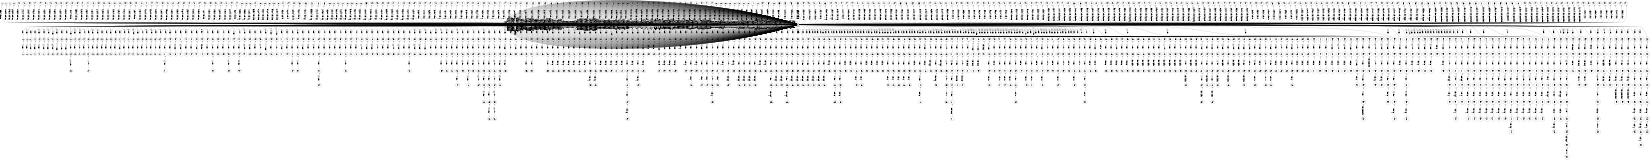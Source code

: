 digraph FST {
rankdir = LR;
size = "8.5,11";
label = "";
center = 1;
orientation = Landscape;
ranksep = "0.4";
nodesep = "0.25";
0 [label = "0", shape = circle, style = bold, fontsize = 14]
	0 -> 0 [label = "the:、/-0.56087", fontsize = 14];
	0 -> 0 [label = "the:た/-0.31363", fontsize = 14];
	0 -> 0 [label = "the:（/-0.22286", fontsize = 14];
	0 -> 0 [label = "the:その/-0.31193", fontsize = 14];
	0 -> 0 [label = "the:の/-0.46103", fontsize = 14];
	0 -> 0 [label = "the:は/-0.3999", fontsize = 14];
	0 -> 1 [label = "the:<eps>/-0.3569", fontsize = 14];
	0 -> 4 [label = "the:<eps>/-0.31222", fontsize = 14];
	0 -> 7 [label = "the:<eps>/-0.43285", fontsize = 14];
	0 -> 10 [label = "the:<eps>/-0.38489", fontsize = 14];
	0 -> 0 [label = "the:この/-0.36216", fontsize = 14];
	0 -> 0 [label = "the:前記/-0.39973", fontsize = 14];
	0 -> 0 [label = "the:する/-0.24789", fontsize = 14];
	0 -> 0 [label = "the:ア/-0.21137", fontsize = 14];
	0 -> 0 [label = "the:本/-0.2343", fontsize = 14];
	0 -> 0 [label = "the:各/-0.23004", fontsize = 14];
	0 -> 0 [label = "the:尚/-0.22102", fontsize = 14];
	0 -> 360 [label = "the:<eps>/-0.51582", fontsize = 14];
	0 -> 364 [label = "the:<eps>/-0.44134", fontsize = 14];
	0 -> 368 [label = "the:<eps>/-0.32734", fontsize = 14];
	0 -> 372 [label = "the:<eps>/-0.44666", fontsize = 14];
	0 -> 376 [label = "the:<eps>/-0.31578", fontsize = 14];
	0 -> 380 [label = "the:<eps>/-0.34331", fontsize = 14];
	0 -> 384 [label = "the:<eps>/-0.36263", fontsize = 14];
	0 -> 389 [label = "the:<eps>/-0.39508", fontsize = 14];
	0 -> 394 [label = "the:<eps>/-0.35741", fontsize = 14];
	0 -> 398 [label = "the:<eps>/-0.27652", fontsize = 14];
	0 -> 402 [label = "the:<eps>/-0.2157", fontsize = 14];
	0 -> 406 [label = "the:<eps>/-0.086395", fontsize = 14];
	0 -> 410 [label = "the:<eps>/-0.40545", fontsize = 14];
	0 -> 414 [label = "the:<eps>/-0.25984", fontsize = 14];
	0 -> 421 [label = "the:<eps>/-0.26917", fontsize = 14];
	0 -> 425 [label = "the:<eps>/-0.34279", fontsize = 14];
	0 -> 430 [label = "the:<eps>/-0.32846", fontsize = 14];
	0 -> 434 [label = "the:<eps>/-0.37201", fontsize = 14];
	0 -> 437 [label = "the:<eps>/-0.12823", fontsize = 14];
	0 -> 851 [label = "the:<eps>/-0.48397", fontsize = 14];
	0 -> 855 [label = "the:<eps>/-0.41686", fontsize = 14];
	0 -> 859 [label = "the:<eps>/-0.36177", fontsize = 14];
	0 -> 863 [label = "the:<eps>/-0.3574", fontsize = 14];
	0 -> 867 [label = "the:<eps>/-0.18984", fontsize = 14];
	0 -> 871 [label = "the:<eps>/-0.21156", fontsize = 14];
	0 -> 875 [label = "the:<eps>/-0.21455", fontsize = 14];
	0 -> 879 [label = "the:<eps>/-0.35703", fontsize = 14];
	0 -> 883 [label = "the:<eps>/-0.30841", fontsize = 14];
	0 -> 887 [label = "the:<eps>/-0.097866", fontsize = 14];
	0 -> 891 [label = "the:<eps>/-0.30601", fontsize = 14];
	0 -> 896 [label = "the:<eps>/-0.25252", fontsize = 14];
	0 -> 356 [label = "the:<eps>/-0.19975", fontsize = 14];
	0 -> 900 [label = "the:<eps>/-0.089844", fontsize = 14];
	0 -> 904 [label = "the:<eps>/-0.31826", fontsize = 14];
	0 -> 943 [label = "the:<eps>/-0.28506", fontsize = 14];
	0 -> 939 [label = "the:<eps>/-0.197", fontsize = 14];
	0 -> 935 [label = "the:<eps>/-0.23081", fontsize = 14];
	0 -> 930 [label = "the:<eps>/-0.26562", fontsize = 14];
	0 -> 926 [label = "the:<eps>/-0.27594", fontsize = 14];
	0 -> 921 [label = "the:<eps>/-0.28613", fontsize = 14];
	0 -> 915 [label = "the:<eps>/-0.31199", fontsize = 14];
	0 -> 910 [label = "the:<eps>/-0.2906", fontsize = 14];
	0 -> 0 [label = "air:空気量/-0.2974", fontsize = 14];
	0 -> 0 [label = "air:用/0.096473", fontsize = 14];
	0 -> 13 [label = "air:<eps>/-0.38356", fontsize = 14];
	0 -> 0 [label = "air:側/0.19588", fontsize = 14];
	0 -> 0 [label = "air:空気/-0.68243", fontsize = 14];
	0 -> 16 [label = "air:<eps>/-0.38356", fontsize = 14];
	0 -> 0 [label = "air:風/-0.41527", fontsize = 14];
	0 -> 0 [label = "air:エア/-0.56973", fontsize = 14];
	0 -> 0 [label = "air:気流/-0.29483", fontsize = 14];
	0 -> 0 [label = "air:エ/-0.22395", fontsize = 14];
	0 -> 0 [label = "air:空/-0.15776", fontsize = 14];
	0 -> 0 [label = "air:気体/-0.060871", fontsize = 14];
	0 -> 0 [label = "air:排気/-0.064754", fontsize = 14];
	0 -> 0 [label = "air:内気/-0.27684", fontsize = 14];
	0 -> 19 [label = "air:<eps>/-0.37011", fontsize = 14];
	0 -> 0 [label = "air:エアー/-0.49443", fontsize = 14];
	0 -> 0 [label = "air:大気/-0.24446", fontsize = 14];
	0 -> 0 [label = "air:外気/-0.34131", fontsize = 14];
	0 -> 0 [label = "chuck:静電/0.043818", fontsize = 14];
	0 -> 440 [label = "chuck:<eps>/-0.35939", fontsize = 14];
	0 -> 0 [label = "chuck:回転/0.42026", fontsize = 14];
	0 -> 0 [label = "chuck:チャック/-0.73992", fontsize = 14];
	0 -> 25 [label = "chuck:<eps>/-0.47471", fontsize = 14];
	0 -> 28 [label = "chuck:<eps>/-0.34321", fontsize = 14];
	0 -> 31 [label = "chuck:<eps>/-0.47151", fontsize = 14];
	0 -> 34 [label = "chuck:<eps>/-0.40633", fontsize = 14];
	0 -> 22 [label = "chuck:<eps>/-0.43179", fontsize = 14];
	0 -> 0 [label = "36:３６、/-0.32116", fontsize = 14];
	0 -> 444 [label = "36:<eps>/-0.2558", fontsize = 14];
	0 -> 448 [label = "36:<eps>/-0.17921", fontsize = 14];
	0 -> 452 [label = "36:<eps>/-0.015097", fontsize = 14];
	0 -> 0 [label = "36:れ/0.40259", fontsize = 14];
	0 -> 0 [label = "36:３３/0.25485", fontsize = 14];
	0 -> 0 [label = "36:３５/0.14772", fontsize = 14];
	0 -> 0 [label = "36:３６/-0.74807", fontsize = 14];
	0 -> 0 [label = "36:３４/0.17052", fontsize = 14];
	0 -> 0 [label = "36:36/-0.38215", fontsize = 14];
	0 -> 0 [label = "36:２６/0.22256", fontsize = 14];
	0 -> 1314 [label = "has:<eps>/-0.0433", fontsize = 14];
	0 -> 1297 [label = "has:<eps>/0.11053", fontsize = 14];
	0 -> 1114 [label = "has:<eps>/-0.055555", fontsize = 14];
	0 -> 1107 [label = "has:<eps>/-0.14514", fontsize = 14];
	0 -> 1101 [label = "has:<eps>/0.098274", fontsize = 14];
	0 -> 0 [label = "has:は/-0.37838", fontsize = 14];
	0 -> 0 [label = "has:っ/0.064789", fontsize = 14];
	0 -> 0 [label = "has:し/-0.083248", fontsize = 14];
	0 -> 38 [label = "has:<eps>/0.019397", fontsize = 14];
	0 -> 0 [label = "has:が/-0.35625", fontsize = 14];
	0 -> 41 [label = "has:<eps>/-0.12524", fontsize = 14];
	0 -> 0 [label = "has:を/-0.20024", fontsize = 14];
	0 -> 44 [label = "has:<eps>/-0.40405", fontsize = 14];
	0 -> 47 [label = "has:<eps>/-0.39742", fontsize = 14];
	0 -> 51 [label = "has:<eps>/-0.20852", fontsize = 14];
	0 -> 54 [label = "has:<eps>/-0.068165", fontsize = 14];
	0 -> 57 [label = "has:<eps>/-0.19893", fontsize = 14];
	0 -> 60 [label = "has:<eps>/-0.35648", fontsize = 14];
	0 -> 1305 [label = "has:<eps>/-0.087577", fontsize = 14];
	0 -> 456 [label = "has:<eps>/0.025175", fontsize = 14];
	0 -> 459 [label = "has:<eps>/-0.30511", fontsize = 14];
	0 -> 463 [label = "has:<eps>/-0.12577", fontsize = 14];
	0 -> 468 [label = "has:<eps>/-0.093909", fontsize = 14];
	0 -> 472 [label = "has:<eps>/-0.038034", fontsize = 14];
	0 -> 477 [label = "has:<eps>/-0.29341", fontsize = 14];
	0 -> 482 [label = "has:<eps>/-0.045567", fontsize = 14];
	0 -> 488 [label = "has:<eps>/-0.29727", fontsize = 14];
	0 -> 493 [label = "has:<eps>/-0.25247", fontsize = 14];
	0 -> 550 [label = "a:<eps>/-0.39154", fontsize = 14];
	0 -> 545 [label = "a:<eps>/-0.31721", fontsize = 14];
	0 -> 540 [label = "a:<eps>/-0.35996", fontsize = 14];
	0 -> 534 [label = "a:<eps>/-0.28246", fontsize = 14];
	0 -> 530 [label = "a:<eps>/-0.3128", fontsize = 14];
	0 -> 526 [label = "a:<eps>/0.17297", fontsize = 14];
	0 -> 521 [label = "a:<eps>/-0.21397", fontsize = 14];
	0 -> 516 [label = "a:<eps>/-0.30273", fontsize = 14];
	0 -> 511 [label = "a:<eps>/0.12563", fontsize = 14];
	0 -> 506 [label = "a:<eps>/0.048189", fontsize = 14];
	0 -> 502 [label = "a:<eps>/-0.26824", fontsize = 14];
	0 -> 497 [label = "a:<eps>/-0.44582", fontsize = 14];
	0 -> 556 [label = "a:<eps>/-0.3288", fontsize = 14];
	0 -> 561 [label = "a:<eps>/-0.24628", fontsize = 14];
	0 -> 566 [label = "a:<eps>/-0.2226", fontsize = 14];
	0 -> 571 [label = "a:<eps>/-0.30442", fontsize = 14];
	0 -> 576 [label = "a:<eps>/-0.2948", fontsize = 14];
	0 -> 581 [label = "a:<eps>/-0.24368", fontsize = 14];
	0 -> 586 [label = "a:<eps>/-0.2404", fontsize = 14];
	0 -> 591 [label = "a:<eps>/-0.37328", fontsize = 14];
	0 -> 1218 [label = "a:<eps>/-0.25444", fontsize = 14];
	0 -> 0 [label = "a:さらに/-0.27717", fontsize = 14];
	0 -> 0 [label = "a:する/-0.4215", fontsize = 14];
	0 -> 0 [label = "a:る/-0.33829", fontsize = 14];
	0 -> 0 [label = "a:１/-0.33059", fontsize = 14];
	0 -> 0 [label = "a:ａ/-0.36908", fontsize = 14];
	0 -> 0 [label = "a:半/-0.29268", fontsize = 14];
	0 -> 1212 [label = "a:<eps>/-0.29931", fontsize = 14];
	0 -> 1205 [label = "a:<eps>/-0.24688", fontsize = 14];
	0 -> 1198 [label = "a:<eps>/-0.23143", fontsize = 14];
	0 -> 1191 [label = "a:<eps>/-0.2443", fontsize = 14];
	0 -> 1184 [label = "a:<eps>/-0.21034", fontsize = 14];
	0 -> 1177 [label = "a:<eps>/-0.31654", fontsize = 14];
	0 -> 1169 [label = "a:<eps>/-0.33579", fontsize = 14];
	0 -> 1162 [label = "a:<eps>/-0.22813", fontsize = 14];
	0 -> 1155 [label = "a:<eps>/-0.3794", fontsize = 14];
	0 -> 1148 [label = "a:<eps>/-0.24959", fontsize = 14];
	0 -> 1141 [label = "a:<eps>/-0.31551", fontsize = 14];
	0 -> 1134 [label = "a:<eps>/-0.11084", fontsize = 14];
	0 -> 1127 [label = "a:<eps>/-0.26038", fontsize = 14];
	0 -> 1120 [label = "a:<eps>/-0.38085", fontsize = 14];
	0 -> 69 [label = "a:<eps>/-0.33191", fontsize = 14];
	0 -> 0 [label = "a:また/-0.28764", fontsize = 14];
	0 -> 66 [label = "a:<eps>/-0.39478", fontsize = 14];
	0 -> 0 [label = "a:は/-0.45571", fontsize = 14];
	0 -> 0 [label = "a:その/-0.33499", fontsize = 14];
	0 -> 0 [label = "a:た/-0.4067", fontsize = 14];
	0 -> 63 [label = "a:<eps>/-0.31884", fontsize = 14];
	0 -> 0 [label = "a:、/-0.53146", fontsize = 14];
	0 -> 0 [label = "a:a/-0.27632", fontsize = 14];
	0 -> 607 [label = "pair:<eps>/-0.31188", fontsize = 14];
	0 -> 611 [label = "pair:<eps>/-0.069286", fontsize = 14];
	0 -> 615 [label = "pair:<eps>/-0.56791", fontsize = 14];
	0 -> 620 [label = "pair:<eps>/-0.22385", fontsize = 14];
	0 -> 625 [label = "pair:<eps>/-0.29236", fontsize = 14];
	0 -> 629 [label = "pair:<eps>/0.13546", fontsize = 14];
	0 -> 633 [label = "pair:<eps>/-0.049675", fontsize = 14];
	0 -> 637 [label = "pair:<eps>/-0.18307", fontsize = 14];
	0 -> 641 [label = "pair:<eps>/-0.12218", fontsize = 14];
	0 -> 646 [label = "pair:<eps>/0.14478", fontsize = 14];
	0 -> 651 [label = "pair:<eps>/0.12654", fontsize = 14];
	0 -> 656 [label = "pair:<eps>/-0.41363", fontsize = 14];
	0 -> 661 [label = "pair:<eps>/-0.26093", fontsize = 14];
	0 -> 666 [label = "pair:<eps>/0.072639", fontsize = 14];
	0 -> 670 [label = "pair:<eps>/-0.28155", fontsize = 14];
	0 -> 676 [label = "pair:<eps>/-0.17444", fontsize = 14];
	0 -> 99 [label = "pair:<eps>/-0.2938", fontsize = 14];
	0 -> 0 [label = "pair:ペア/-0.48987", fontsize = 14];
	0 -> 0 [label = "pair:組/-0.23869", fontsize = 14];
	0 -> 96 [label = "pair:<eps>/-0.22532", fontsize = 14];
	0 -> 93 [label = "pair:<eps>/-0.43193", fontsize = 14];
	0 -> 90 [label = "pair:<eps>/0.21302", fontsize = 14];
	0 -> 87 [label = "pair:<eps>/-0.21436", fontsize = 14];
	0 -> 84 [label = "pair:<eps>/0.084655", fontsize = 14];
	0 -> 0 [label = "pair:２/0.20955", fontsize = 14];
	0 -> 81 [label = "pair:<eps>/-0.34055", fontsize = 14];
	0 -> 0 [label = "pair:対/-0.54644", fontsize = 14];
	0 -> 78 [label = "pair:<eps>/-0.31681", fontsize = 14];
	0 -> 601 [label = "pair:<eps>/-0.35289", fontsize = 14];
	0 -> 72 [label = "pair:<eps>/-0.59274", fontsize = 14];
	0 -> 595 [label = "pair:<eps>/-0.38754", fontsize = 14];
	0 -> 1226 [label = "pair:<eps>/-0.028927", fontsize = 14];
	0 -> 75 [label = "pair:<eps>/-0.23611", fontsize = 14];
	0 -> 0 [label = "of:が/-0.23188", fontsize = 14];
	0 -> 0 [label = "of:も/0.068829", fontsize = 14];
	0 -> 0 [label = "of:に/-0.19756", fontsize = 14];
	0 -> 0 [label = "of:は/-0.039741", fontsize = 14];
	0 -> 0 [label = "of:の/-0.61023", fontsize = 14];
	0 -> 1033 [label = "of:<eps>/-0.24855", fontsize = 14];
	0 -> 1040 [label = "of:<eps>/0.032151", fontsize = 14];
	0 -> 1279 [label = "of:<eps>/0.025856", fontsize = 14];
	0 -> 1285 [label = "of:<eps>/-0.22285", fontsize = 14];
	0 -> 103 [label = "of:<eps>/-0.19877", fontsize = 14];
	0 -> 689 [label = "of:<eps>/-0.0015517", fontsize = 14];
	0 -> 684 [label = "of:<eps>/-0.075179", fontsize = 14];
	0 -> 680 [label = "of:<eps>/-0.087878", fontsize = 14];
	0 -> 0 [label = "of:を/-0.38236", fontsize = 14];
	0 -> 1291 [label = "of:<eps>/-0.14634", fontsize = 14];
	0 -> 0 [label = "claws:有/0.42585", fontsize = 14];
	0 -> 0 [label = "claws:詳細/0.32593", fontsize = 14];
	0 -> 106 [label = "claws:<eps>/-0.24687", fontsize = 14];
	0 -> 0 [label = "claws:進入/0.14354", fontsize = 14];
	0 -> 0 [label = "claws:溝/0.3362", fontsize = 14];
	0 -> 109 [label = "claws:<eps>/-0.2524", fontsize = 14];
	0 -> 0 [label = "claws:爪/-0.57458", fontsize = 14];
	0 -> 112 [label = "claws:<eps>/-0.43109", fontsize = 14];
	0 -> 0 [label = "claws:該爪/-0.32851", fontsize = 14];
	0 -> 0 [label = "claws:爪部/-0.33922", fontsize = 14];
	0 -> 0 [label = "claws:寄/-0.021701", fontsize = 14];
	0 -> 0 [label = "claws:止爪/-0.1726", fontsize = 14];
	0 -> 0 [label = "claws:爪片/-0.12177", fontsize = 14];
	0 -> 0 [label = "claws:（/0.3247", fontsize = 14];
	0 -> 0 [label = "360:６/0.37488", fontsize = 14];
	0 -> 0 [label = "360:０/0.047536", fontsize = 14];
	0 -> 0 [label = "360:３６/-0.091762", fontsize = 14];
	0 -> 118 [label = "360:<eps>/-0.4779", fontsize = 14];
	0 -> 115 [label = "360:<eps>/0.36108", fontsize = 14];
	0 -> 121 [label = "360:<eps>/-0.07132", fontsize = 14];
	0 -> 0 [label = "360:360/-0.33782", fontsize = 14];
	0 -> 0 [label = "360:３６０/-0.6756", fontsize = 14];
	0 -> 0 [label = "360:４２０/0.054848", fontsize = 14];
	0 -> 0 [label = "360:36/-0.057528", fontsize = 14];
	0 -> 0 [label = "which:で/-0.18943", fontsize = 14];
	0 -> 0 [label = "which:た/-0.28488", fontsize = 14];
	0 -> 127 [label = "which:<eps>/-0.27523", fontsize = 14];
	0 -> 0 [label = "which:と/-0.073165", fontsize = 14];
	0 -> 131 [label = "which:<eps>/-0.20354", fontsize = 14];
	0 -> 0 [label = "which:に/0.14481", fontsize = 14];
	0 -> 0 [label = "which:り/-0.097412", fontsize = 14];
	0 -> 0 [label = "which:る/-0.17321", fontsize = 14];
	0 -> 0 [label = "which:が/-0.03821", fontsize = 14];
	0 -> 134 [label = "which:<eps>/-0.20881", fontsize = 14];
	0 -> 0 [label = "which:を/-0.19919", fontsize = 14];
	0 -> 137 [label = "which:<eps>/-0.19716", fontsize = 14];
	0 -> 124 [label = "which:<eps>/-0.24254", fontsize = 14];
	0 -> 0 [label = "open:く/0.13606", fontsize = 14];
	0 -> 141 [label = "open:<eps>/-0.32758", fontsize = 14];
	0 -> 0 [label = "open:でき/0.35146", fontsize = 14];
	0 -> 0 [label = "open:せ/0.11961", fontsize = 14];
	0 -> 0 [label = "open:られ/0.21798", fontsize = 14];
	0 -> 693 [label = "open:<eps>/-0.052863", fontsize = 14];
	0 -> 0 [label = "open:ｃｓｏ/-0.23673", fontsize = 14];
	0 -> 0 [label = "open:解放/-0.072572", fontsize = 14];
	0 -> 0 [label = "open:経路/0.22636", fontsize = 14];
	0 -> 0 [label = "open:遮断/0.06454", fontsize = 14];
	0 -> 0 [label = "open:open/-0.3008", fontsize = 14];
	0 -> 0 [label = "open:かけ/0.13455", fontsize = 14];
	0 -> 1252 [label = "open:<eps>/0.42312", fontsize = 14];
	0 -> 1247 [label = "open:<eps>/0.42666", fontsize = 14];
	0 -> 1243 [label = "open:<eps>/0.26755", fontsize = 14];
	0 -> 1233 [label = "open:<eps>/0.15749", fontsize = 14];
	0 -> 0 [label = "open:開放/-0.54911", fontsize = 14];
	0 -> 144 [label = "open:<eps>/-0.34789", fontsize = 14];
	0 -> 148 [label = "open:<eps>/-0.32149", fontsize = 14];
	0 -> 151 [label = "open:<eps>/-0.35908", fontsize = 14];
	0 -> 0 [label = "open:開/-0.46663", fontsize = 14];
	0 -> 154 [label = "open:<eps>/-0.34462", fontsize = 14];
	0 -> 157 [label = "open:<eps>/-0.24745", fontsize = 14];
	0 -> 0 [label = "open:開弁/-0.33711", fontsize = 14];
	0 -> 0 [label = "open:開口/-0.412", fontsize = 14];
	0 -> 0 [label = "open:オープン/-0.49468", fontsize = 14];
	0 -> 160 [label = "open:<eps>/-0.34355", fontsize = 14];
	0 -> 0 [label = "open:開け/-0.2445", fontsize = 14];
	0 -> 0 [label = "open:開封/-0.17112", fontsize = 14];
	0 -> 0 [label = "open:ｏｐｅｎ/-0.24575", fontsize = 14];
	0 -> 0 [label = "open:開路/-0.12418", fontsize = 14];
	0 -> 706 [label = "or:<eps>/-0.1063", fontsize = 14];
	0 -> 699 [label = "or:<eps>/0.028152", fontsize = 14];
	0 -> 0 [label = "or:、/-0.059994", fontsize = 14];
	0 -> 163 [label = "or:<eps>/-0.35805", fontsize = 14];
	0 -> 711 [label = "or:<eps>/-0.20805", fontsize = 14];
	0 -> 716 [label = "or:<eps>/-0.10069", fontsize = 14];
	0 -> 166 [label = "or:<eps>/-0.44273", fontsize = 14];
	0 -> 720 [label = "or:<eps>/-0.16265", fontsize = 14];
	0 -> 0 [label = "or:若しくは/-0.31853", fontsize = 14];
	0 -> 0 [label = "or:たり/-0.33187", fontsize = 14];
	0 -> 0 [label = "or:／/0.0053898", fontsize = 14];
	0 -> 0 [label = "or:もしくは/-0.42813", fontsize = 14];
	0 -> 0 [label = "or:か/-0.29984", fontsize = 14];
	0 -> 0 [label = "or:ｏｒ/-0.41052", fontsize = 14];
	0 -> 0 [label = "or:あるいは/-0.51215", fontsize = 14];
	0 -> 0 [label = "or:いし/-0.26946", fontsize = 14];
	0 -> 0 [label = "or:或いは/-0.44208", fontsize = 14];
	0 -> 0 [label = "or:や/-0.49173", fontsize = 14];
	0 -> 0 [label = "or:等/-0.21017", fontsize = 14];
	0 -> 0 [label = "or:など/-0.18722", fontsize = 14];
	0 -> 0 [label = "or:乃至/-0.035285", fontsize = 14];
	0 -> 172 [label = "or:<eps>/-0.49465", fontsize = 14];
	0 -> 0 [label = "or:又/-0.49222", fontsize = 14];
	0 -> 0 [label = "or:，/-0.065083", fontsize = 14];
	0 -> 169 [label = "or:<eps>/-0.40386", fontsize = 14];
	0 -> 0 [label = "or:また/-0.37434", fontsize = 14];
	0 -> 0 [label = "or:は/-0.1629", fontsize = 14];
	0 -> 724 [label = "or:<eps>/-0.14442", fontsize = 14];
	0 -> 728 [label = "or:<eps>/0.19225", fontsize = 14];
	0 -> 0 [label = "or:（/0.042917", fontsize = 14];
	0 -> 192 [label = "close:<eps>/-0.36016", fontsize = 14];
	0 -> 0 [label = "close:密接/-0.19281", fontsize = 14];
	0 -> 0 [label = "close:閉弁/-0.1251", fontsize = 14];
	0 -> 197 [label = "close:<eps>/-0.41545", fontsize = 14];
	0 -> 0 [label = "close:近/-0.28372", fontsize = 14];
	0 -> 0 [label = "close:近付け/-0.15474", fontsize = 14];
	0 -> 0 [label = "close:接近/-0.25073", fontsize = 14];
	0 -> 0 [label = "close:近く/-0.34423", fontsize = 14];
	0 -> 0 [label = "close:寄り/-0.24137", fontsize = 14];
	0 -> 0 [label = "close:閉路/-0.088176", fontsize = 14];
	0 -> 0 [label = "close:近接/-0.39427", fontsize = 14];
	0 -> 189 [label = "close:<eps>/-0.28545", fontsize = 14];
	0 -> 186 [label = "close:<eps>/-0.21186", fontsize = 14];
	0 -> 0 [label = "close:塞/-0.16998", fontsize = 14];
	0 -> 0 [label = "close:クローズ/-0.22612", fontsize = 14];
	0 -> 0 [label = "close:い/0.024253", fontsize = 14];
	0 -> 175 [label = "close:<eps>/0.04158", fontsize = 14];
	0 -> 0 [label = "close:く/0.11516", fontsize = 14];
	0 -> 0 [label = "close:せ/0.090693", fontsize = 14];
	0 -> 179 [label = "close:<eps>/-0.23505", fontsize = 14];
	0 -> 0 [label = "close:側/0.068871", fontsize = 14];
	0 -> 0 [label = "close:付近/-0.22334", fontsize = 14];
	0 -> 0 [label = "close:近傍/-0.30032", fontsize = 14];
	0 -> 0 [label = "close:加え/0.30606", fontsize = 14];
	0 -> 0 [label = "close:閉/-0.38456", fontsize = 14];
	0 -> 0 [label = "close:密/-0.058663", fontsize = 14];
	0 -> 0 [label = "close:閉鎖/-0.20212", fontsize = 14];
	0 -> 0 [label = "close:近づ/-0.19339", fontsize = 14];
	0 -> 183 [label = "close:<eps>/-0.23527", fontsize = 14];
	0 -> 0 [label = "close:開閉/-0.14077", fontsize = 14];
	0 -> 0 [label = "close:閉じ/-0.29727", fontsize = 14];
	0 -> 0 [label = "close:閉止/-0.13366", fontsize = 14];
	0 -> 770 [label = "according:<eps>/-0.29301", fontsize = 14];
	0 -> 775 [label = "according:<eps>/-0.19947", fontsize = 14];
	0 -> 779 [label = "according:<eps>/-0.211", fontsize = 14];
	0 -> 792 [label = "according:<eps>/-0.37387", fontsize = 14];
	0 -> 1257 [label = "according:<eps>/0.39596", fontsize = 14];
	0 -> 1261 [label = "according:<eps>/0.2018", fontsize = 14];
	0 -> 765 [label = "according:<eps>/-0.28953", fontsize = 14];
	0 -> 761 [label = "according:<eps>/-0.13733", fontsize = 14];
	0 -> 797 [label = "according:<eps>/-0.02544", fontsize = 14];
	0 -> 801 [label = "according:<eps>/-0.47867", fontsize = 14];
	0 -> 755 [label = "according:<eps>/-0.29019", fontsize = 14];
	0 -> 750 [label = "according:<eps>/-0.16496", fontsize = 14];
	0 -> 745 [label = "according:<eps>/-0.14865", fontsize = 14];
	0 -> 740 [label = "according:<eps>/-0.20408", fontsize = 14];
	0 -> 736 [label = "according:<eps>/-0.25522", fontsize = 14];
	0 -> 731 [label = "according:<eps>/-0.010123", fontsize = 14];
	0 -> 805 [label = "according:<eps>/-0.47617", fontsize = 14];
	0 -> 810 [label = "according:<eps>/-0.28482", fontsize = 14];
	0 -> 814 [label = "according:<eps>/-0.22365", fontsize = 14];
	0 -> 820 [label = "according:<eps>/-0.15945", fontsize = 14];
	0 -> 824 [label = "according:<eps>/0.099609", fontsize = 14];
	0 -> 828 [label = "according:<eps>/-0.24376", fontsize = 14];
	0 -> 784 [label = "according:<eps>/-0.21624", fontsize = 14];
	0 -> 788 [label = "according:<eps>/0.10806", fontsize = 14];
	0 -> 240 [label = "according:<eps>/-0.27709", fontsize = 14];
	0 -> 237 [label = "according:<eps>/-0.24004", fontsize = 14];
	0 -> 234 [label = "according:<eps>/-0.36566", fontsize = 14];
	0 -> 0 [label = "according:係/-0.35232", fontsize = 14];
	0 -> 231 [label = "according:<eps>/-0.065144", fontsize = 14];
	0 -> 0 [label = "according:基づ/-0.16213", fontsize = 14];
	0 -> 0 [label = "according:適用/-0.032135", fontsize = 14];
	0 -> 0 [label = "according:合わせ/-0.035626", fontsize = 14];
	0 -> 228 [label = "according:<eps>/-0.41146", fontsize = 14];
	0 -> 0 [label = "according:つ/0.09213", fontsize = 14];
	0 -> 225 [label = "according:<eps>/0.018919", fontsize = 14];
	0 -> 0 [label = "according:構成/0.12377", fontsize = 14];
	0 -> 0 [label = "according:対応/0.071787", fontsize = 14];
	0 -> 222 [label = "according:<eps>/-0.3184", fontsize = 14];
	0 -> 0 [label = "according:かか/-0.23217", fontsize = 14];
	0 -> 219 [label = "according:<eps>/-0.28946", fontsize = 14];
	0 -> 0 [label = "according:おけ/-0.25109", fontsize = 14];
	0 -> 0 [label = "according:用い/0.067897", fontsize = 14];
	0 -> 216 [label = "according:<eps>/-0.33421", fontsize = 14];
	0 -> 213 [label = "according:<eps>/-0.34114", fontsize = 14];
	0 -> 0 [label = "according:従/-0.20112", fontsize = 14];
	0 -> 0 [label = "according:本/-0.022288", fontsize = 14];
	0 -> 0 [label = "according:る/0.016231", fontsize = 14];
	0 -> 209 [label = "according:<eps>/-0.40842", fontsize = 14];
	0 -> 206 [label = "according:<eps>/-0.34662", fontsize = 14];
	0 -> 203 [label = "according:<eps>/-0.27061", fontsize = 14];
	0 -> 200 [label = "according:<eps>/-0.29472", fontsize = 14];
	0 -> 0 [label = "according:よ/-0.35089", fontsize = 14];
	0 -> 0 [label = "according:で/0.10765", fontsize = 14];
	0 -> 0 [label = "according:の/-0.15931", fontsize = 14];
	0 -> 0 [label = "to:と/-0.16568", fontsize = 14];
	0 -> 835 [label = "to:<eps>/-0.30148", fontsize = 14];
	0 -> 0 [label = "to:する/-0.23953", fontsize = 14];
	0 -> 0 [label = "to:に/-0.55959", fontsize = 14];
	0 -> 243 [label = "to:<eps>/-0.29564", fontsize = 14];
	0 -> 246 [label = "to:<eps>/-0.31832", fontsize = 14];
	0 -> 0 [label = "to:が/-0.10491", fontsize = 14];
	0 -> 0 [label = "to:を/-0.39775", fontsize = 14];
	0 -> 0 [label = "to:へ/-0.43565", fontsize = 14];
	0 -> 0 [label = "to:れ/-0.16001", fontsize = 14];
	0 -> 0 [label = "to:項/-0.12919", fontsize = 14];
	0 -> 0 [label = "to:対/-0.19348", fontsize = 14];
	0 -> 0 [label = "to:〜/-0.48595", fontsize = 14];
	0 -> 0 [label = "to:乃至/-0.34452", fontsize = 14];
	0 -> 1274 [label = "to:<eps>/-0.016727", fontsize = 14];
	0 -> 1269 [label = "to:<eps>/0.088351", fontsize = 14];
	0 -> 839 [label = "to:<eps>/-0.087372", fontsize = 14];
	0 -> 847 [label = "to:<eps>/-0.35645", fontsize = 14];
	0 -> 843 [label = "to:<eps>/-0.17927", fontsize = 14];
	0 -> 831 [label = "to:<eps>/-0.033453", fontsize = 14];
	0 -> 0 [label = "to:し/-0.30047", fontsize = 14];
	0 -> 250 [label = "supply:<eps>/-0.33844", fontsize = 14];
	0 -> 966 [label = "supply:<eps>/-0.10142", fontsize = 14];
	0 -> 0 [label = "supply:提供/-0.018593", fontsize = 14];
	0 -> 0 [label = "supply:供給/-0.57687", fontsize = 14];
	0 -> 0 [label = "supply:電源/-0.49138", fontsize = 14];
	0 -> 0 [label = "supply:流/-0.01067", fontsize = 14];
	0 -> 0 [label = "supply:給送/-0.13071", fontsize = 14];
	0 -> 0 [label = "supply:源/-0.14402", fontsize = 14];
	0 -> 0 [label = "supply:給/-0.16114", fontsize = 14];
	0 -> 0 [label = "supply:補給/-0.29898", fontsize = 14];
	0 -> 0 [label = "supply:給気/-0.29403", fontsize = 14];
	0 -> 0 [label = "supply:サプライ/-0.36255", fontsize = 14];
	0 -> 961 [label = "supply:<eps>/0.093614", fontsize = 14];
	0 -> 957 [label = "supply:<eps>/-0.18329", fontsize = 14];
	0 -> 952 [label = "supply:<eps>/-0.21255", fontsize = 14];
	0 -> 948 [label = "supply:<eps>/-0.039525", fontsize = 14];
	0 -> 256 [label = "release:<eps>/-0.33468", fontsize = 14];
	0 -> 0 [label = "release:放出/-0.3689", fontsize = 14];
	0 -> 0 [label = "release:受け渡し/0.076215", fontsize = 14];
	0 -> 0 [label = "release:逃が/-0.12736", fontsize = 14];
	0 -> 0 [label = "release:剥離/-0.26071", fontsize = 14];
	0 -> 0 [label = "release:離/-0.037278", fontsize = 14];
	0 -> 0 [label = "release:離れ/-0.01028", fontsize = 14];
	0 -> 0 [label = "release:離脱/-0.15666", fontsize = 14];
	0 -> 0 [label = "release:止/0.16415", fontsize = 14];
	0 -> 0 [label = "release:開放/-0.21965", fontsize = 14];
	0 -> 0 [label = "release:解放/-0.39955", fontsize = 14];
	0 -> 0 [label = "release:抜け/0.12205", fontsize = 14];
	0 -> 0 [label = "release:開閉/0.29637", fontsize = 14];
	0 -> 0 [label = "release:リリース/-0.49522", fontsize = 14];
	0 -> 0 [label = "release:離型/-0.42248", fontsize = 14];
	0 -> 0 [label = "release:レリ−ズ/-0.38186", fontsize = 14];
	0 -> 259 [label = "release:<eps>/0.15221", fontsize = 14];
	0 -> 0 [label = "release:レリーズ/-0.54181", fontsize = 14];
	0 -> 0 [label = "release:ワックス/0.037442", fontsize = 14];
	0 -> 1028 [label = "release:<eps>/-0.10587", fontsize = 14];
	0 -> 0 [label = "release:ロック/0.032649", fontsize = 14];
	0 -> 253 [label = "release:<eps>/-0.27642", fontsize = 14];
	0 -> 0 [label = "release:解除/-0.56716", fontsize = 14];
	0 -> 0 [label = "release:排気/0.13491", fontsize = 14];
	0 -> 1016 [label = "release:<eps>/-0.087808", fontsize = 14];
	0 -> 971 [label = "release:<eps>/-0.30312", fontsize = 14];
	0 -> 975 [label = "release:<eps>/-0.18952", fontsize = 14];
	0 -> 979 [label = "release:<eps>/-0.017124", fontsize = 14];
	0 -> 983 [label = "release:<eps>/-0.067586", fontsize = 14];
	0 -> 988 [label = "release:<eps>/-0.21932", fontsize = 14];
	0 -> 992 [label = "release:<eps>/-0.20043", fontsize = 14];
	0 -> 996 [label = "release:<eps>/0.073474", fontsize = 14];
	0 -> 1000 [label = "release:<eps>/0.071625", fontsize = 14];
	0 -> 1004 [label = "release:<eps>/0.19488", fontsize = 14];
	0 -> 1008 [label = "release:<eps>/-0.13567", fontsize = 14];
	0 -> 1012 [label = "release:<eps>/0.15783", fontsize = 14];
	0 -> 1024 [label = "release:<eps>/0.083538", fontsize = 14];
	0 -> 1020 [label = "release:<eps>/0.080626", fontsize = 14];
	0 -> 320 [label = "compressed:<eps>/-0.33201", fontsize = 14];
	0 -> 262 [label = "compressed:<eps>/-0.33256", fontsize = 14];
	0 -> 0 [label = "compressed:た/0.12217", fontsize = 14];
	0 -> 0 [label = "compressed:れ/0.1059", fontsize = 14];
	0 -> 1044 [label = "compressed:<eps>/-0.15557", fontsize = 14];
	0 -> 1049 [label = "compressed:<eps>/-0.31197", fontsize = 14];
	0 -> 1054 [label = "compressed:<eps>/-0.35464", fontsize = 14];
	0 -> 1060 [label = "compressed:<eps>/-0.10857", fontsize = 14];
	0 -> 1067 [label = "compressed:<eps>/0.014783", fontsize = 14];
	0 -> 1071 [label = "compressed:<eps>/-0.46994", fontsize = 14];
	0 -> 1078 [label = "compressed:<eps>/-0.62765", fontsize = 14];
	0 -> 1082 [label = "compressed:<eps>/-0.33391", fontsize = 14];
	0 -> 1086 [label = "compressed:<eps>/-0.42654", fontsize = 14];
	0 -> 1090 [label = "compressed:<eps>/0.026746", fontsize = 14];
	0 -> 1094 [label = "compressed:<eps>/0.2739", fontsize = 14];
	0 -> 1097 [label = "compressed:<eps>/-0.51554", fontsize = 14];
	0 -> 265 [label = "compressed:<eps>/0.093749", fontsize = 14];
	0 -> 269 [label = "compressed:<eps>/-0.32737", fontsize = 14];
	0 -> 0 [label = "compressed:さ/0.11617", fontsize = 14];
	0 -> 273 [label = "compressed:<eps>/0.025216", fontsize = 14];
	0 -> 277 [label = "compressed:<eps>/-0.44267", fontsize = 14];
	0 -> 0 [label = "compressed:伸長/0.10962", fontsize = 14];
	0 -> 0 [label = "compressed:加圧/-0.0058133", fontsize = 14];
	0 -> 282 [label = "compressed:<eps>/-0.043019", fontsize = 14];
	0 -> 286 [label = "compressed:<eps>/-0.081302", fontsize = 14];
	0 -> 0 [label = "compressed:圧縮/-0.58866", fontsize = 14];
	0 -> 291 [label = "compressed:<eps>/-0.52948", fontsize = 14];
	0 -> 295 [label = "compressed:<eps>/-0.54627", fontsize = 14];
	0 -> 300 [label = "compressed:<eps>/-0.39151", fontsize = 14];
	0 -> 306 [label = "compressed:<eps>/-0.44693", fontsize = 14];
	0 -> 313 [label = "compressed:<eps>/-0.40078", fontsize = 14];
	0 -> 0 [label = "compressed:ｃｏｍｐｒｅｓｓｅｄ/-0.31454", fontsize = 14];
	0 -> 325 [label = "compressed:<eps>/-0.27442", fontsize = 14];
	0 -> 0 [label = "compressed:縮/-0.053962", fontsize = 14];
	0 -> 0 [label = "compressed:縮退/-0.21248", fontsize = 14];
	0 -> 0 [label = "compressed:圧着/0.0048435", fontsize = 14];
	0 -> 0 [label = "compressed:収縮/-0.091744", fontsize = 14];
	0 -> 0 [label = "compressed:縮設/-0.23137", fontsize = 14];
	0 -> 0 [label = "compressed:圧搾/-0.4178", fontsize = 14];
	0 -> 352 [label = ".:<eps>/-0.60702", fontsize = 14];
	0 -> 329 [label = ".:<eps>/-0.37591", fontsize = 14];
	0 -> 332 [label = ".:<eps>/-0.56222", fontsize = 14];
	0 -> 0 [label = ".:。/-0.62093", fontsize = 14];
	0 -> 335 [label = ".:<eps>/-0.5232", fontsize = 14];
	0 -> 338 [label = ".:<eps>/-0.67686", fontsize = 14];
	0 -> 342 [label = ".:<eps>/-0.40936", fontsize = 14];
	0 -> 0 [label = ".:る/-0.36042", fontsize = 14];
	0 -> 346 [label = ".:<eps>/-0.70148", fontsize = 14];
	0 -> 349 [label = ".:<eps>/-0.38263", fontsize = 14];
1 [label = "1", shape = circle, style = solid, fontsize = 14]
2 [label = "2", shape = circle, style = solid, fontsize = 14]
	2 -> 3 [label = "<eps>:は", fontsize = 14];
3 [label = "3", shape = circle, style = solid, fontsize = 14]
	3 -> 0 [label = "<eps>:、", fontsize = 14];
4 [label = "4", shape = circle, style = solid, fontsize = 14]
5 [label = "5", shape = circle, style = solid, fontsize = 14]
	5 -> 6 [label = "<eps>:は", fontsize = 14];
6 [label = "6", shape = circle, style = solid, fontsize = 14]
	6 -> 0 [label = "<eps>:この", fontsize = 14];
7 [label = "7", shape = circle, style = solid, fontsize = 14]
8 [label = "8", shape = circle, style = solid, fontsize = 14]
	8 -> 9 [label = "<eps>:また", fontsize = 14];
9 [label = "9", shape = circle, style = solid, fontsize = 14]
	9 -> 0 [label = "<eps>:、", fontsize = 14];
10 [label = "10", shape = circle, style = solid, fontsize = 14]
11 [label = "11", shape = circle, style = solid, fontsize = 14]
	11 -> 12 [label = "<eps>:なお", fontsize = 14];
12 [label = "12", shape = circle, style = solid, fontsize = 14]
	12 -> 0 [label = "<eps>:、", fontsize = 14];
13 [label = "13", shape = circle, style = solid, fontsize = 14]
14 [label = "14", shape = circle, style = solid, fontsize = 14]
	14 -> 15 [label = "<eps>:用", fontsize = 14];
15 [label = "15", shape = circle, style = solid, fontsize = 14]
	15 -> 0 [label = "<eps>:空気", fontsize = 14];
16 [label = "16", shape = circle, style = solid, fontsize = 14]
17 [label = "17", shape = circle, style = solid, fontsize = 14]
	17 -> 18 [label = "<eps>:空気", fontsize = 14];
18 [label = "18", shape = circle, style = solid, fontsize = 14]
	18 -> 0 [label = "<eps>:用", fontsize = 14];
19 [label = "19", shape = circle, style = solid, fontsize = 14]
20 [label = "20", shape = circle, style = solid, fontsize = 14]
	20 -> 21 [label = "<eps>:冷却", fontsize = 14];
21 [label = "21", shape = circle, style = solid, fontsize = 14]
	21 -> 0 [label = "<eps>:空気", fontsize = 14];
22 [label = "22", shape = circle, style = solid, fontsize = 14]
23 [label = "23", shape = circle, style = solid, fontsize = 14]
	23 -> 24 [label = "<eps>:静電", fontsize = 14];
24 [label = "24", shape = circle, style = solid, fontsize = 14]
	24 -> 0 [label = "<eps>:チャック", fontsize = 14];
25 [label = "25", shape = circle, style = solid, fontsize = 14]
26 [label = "26", shape = circle, style = solid, fontsize = 14]
	26 -> 27 [label = "<eps>:チャック", fontsize = 14];
27 [label = "27", shape = circle, style = solid, fontsize = 14]
	27 -> 0 [label = "<eps>:装置", fontsize = 14];
28 [label = "28", shape = circle, style = solid, fontsize = 14]
29 [label = "29", shape = circle, style = solid, fontsize = 14]
	29 -> 30 [label = "<eps>:チャッ", fontsize = 14];
30 [label = "30", shape = circle, style = solid, fontsize = 14]
	30 -> 0 [label = "<eps>:ク", fontsize = 14];
31 [label = "31", shape = circle, style = solid, fontsize = 14]
32 [label = "32", shape = circle, style = solid, fontsize = 14]
	32 -> 33 [label = "<eps>:チャッ", fontsize = 14];
33 [label = "33", shape = circle, style = solid, fontsize = 14]
	33 -> 0 [label = "<eps>:キ", fontsize = 14];
34 [label = "34", shape = circle, style = solid, fontsize = 14]
35 [label = "35", shape = circle, style = solid, fontsize = 14]
	35 -> 36 [label = "<eps>:繰り出", fontsize = 14];
36 [label = "36", shape = circle, style = solid, fontsize = 14]
	36 -> 37 [label = "<eps>:し", fontsize = 14];
37 [label = "37", shape = circle, style = solid, fontsize = 14]
	37 -> 0 [label = "<eps>:チャック", fontsize = 14];
38 [label = "38", shape = circle, style = solid, fontsize = 14]
39 [label = "39", shape = circle, style = solid, fontsize = 14]
	39 -> 40 [label = "<eps>:も", fontsize = 14];
40 [label = "40", shape = circle, style = solid, fontsize = 14]
	40 -> 0 [label = "<eps>:形成", fontsize = 14];
41 [label = "41", shape = circle, style = solid, fontsize = 14]
42 [label = "42", shape = circle, style = solid, fontsize = 14]
	42 -> 43 [label = "<eps>:が", fontsize = 14];
43 [label = "43", shape = circle, style = solid, fontsize = 14]
	43 -> 0 [label = "<eps>:形成", fontsize = 14];
44 [label = "44", shape = circle, style = solid, fontsize = 14]
45 [label = "45", shape = circle, style = solid, fontsize = 14]
	45 -> 46 [label = "<eps>:を", fontsize = 14];
46 [label = "46", shape = circle, style = solid, fontsize = 14]
	46 -> 0 [label = "<eps>:有", fontsize = 14];
47 [label = "47", shape = circle, style = solid, fontsize = 14]
48 [label = "48", shape = circle, style = solid, fontsize = 14]
	48 -> 49 [label = "<eps>:を", fontsize = 14];
49 [label = "49", shape = circle, style = solid, fontsize = 14]
	49 -> 50 [label = "<eps>:有", fontsize = 14];
50 [label = "50", shape = circle, style = solid, fontsize = 14]
	50 -> 0 [label = "<eps>:し", fontsize = 14];
51 [label = "51", shape = circle, style = solid, fontsize = 14]
52 [label = "52", shape = circle, style = solid, fontsize = 14]
	52 -> 53 [label = "<eps>:を", fontsize = 14];
53 [label = "53", shape = circle, style = solid, fontsize = 14]
	53 -> 0 [label = "<eps>:備え", fontsize = 14];
54 [label = "54", shape = circle, style = solid, fontsize = 14]
55 [label = "55", shape = circle, style = solid, fontsize = 14]
	55 -> 56 [label = "<eps>:を", fontsize = 14];
56 [label = "56", shape = circle, style = solid, fontsize = 14]
	56 -> 0 [label = "<eps>:設け", fontsize = 14];
57 [label = "57", shape = circle, style = solid, fontsize = 14]
58 [label = "58", shape = circle, style = solid, fontsize = 14]
	58 -> 59 [label = "<eps>:持", fontsize = 14];
59 [label = "59", shape = circle, style = solid, fontsize = 14]
	59 -> 0 [label = "<eps>:っ", fontsize = 14];
60 [label = "60", shape = circle, style = solid, fontsize = 14]
61 [label = "61", shape = circle, style = solid, fontsize = 14]
	61 -> 62 [label = "<eps>:有", fontsize = 14];
62 [label = "62", shape = circle, style = solid, fontsize = 14]
	62 -> 0 [label = "<eps>:し", fontsize = 14];
63 [label = "63", shape = circle, style = solid, fontsize = 14]
64 [label = "64", shape = circle, style = solid, fontsize = 14]
	64 -> 65 [label = "<eps>:、", fontsize = 14];
65 [label = "65", shape = circle, style = solid, fontsize = 14]
	65 -> 0 [label = "<eps>:これ", fontsize = 14];
66 [label = "66", shape = circle, style = solid, fontsize = 14]
67 [label = "67", shape = circle, style = solid, fontsize = 14]
	67 -> 68 [label = "<eps>:は", fontsize = 14];
68 [label = "68", shape = circle, style = solid, fontsize = 14]
	68 -> 0 [label = "<eps>:、", fontsize = 14];
69 [label = "69", shape = circle, style = solid, fontsize = 14]
70 [label = "70", shape = circle, style = solid, fontsize = 14]
	70 -> 71 [label = "<eps>:また", fontsize = 14];
71 [label = "71", shape = circle, style = solid, fontsize = 14]
	71 -> 0 [label = "<eps>:、", fontsize = 14];
72 [label = "72", shape = circle, style = solid, fontsize = 14]
73 [label = "73", shape = circle, style = solid, fontsize = 14]
	73 -> 74 [label = "<eps>:一", fontsize = 14];
74 [label = "74", shape = circle, style = solid, fontsize = 14]
	74 -> 0 [label = "<eps>:対", fontsize = 14];
75 [label = "75", shape = circle, style = solid, fontsize = 14]
76 [label = "76", shape = circle, style = solid, fontsize = 14]
	76 -> 77 [label = "<eps>:一", fontsize = 14];
77 [label = "77", shape = circle, style = solid, fontsize = 14]
	77 -> 0 [label = "<eps>:組", fontsize = 14];
78 [label = "78", shape = circle, style = solid, fontsize = 14]
79 [label = "79", shape = circle, style = solid, fontsize = 14]
	79 -> 80 [label = "<eps>:一", fontsize = 14];
80 [label = "80", shape = circle, style = solid, fontsize = 14]
	80 -> 0 [label = "<eps>:対備え", fontsize = 14];
81 [label = "81", shape = circle, style = solid, fontsize = 14]
82 [label = "82", shape = circle, style = solid, fontsize = 14]
	82 -> 83 [label = "<eps>:・", fontsize = 14];
83 [label = "83", shape = circle, style = solid, fontsize = 14]
	83 -> 0 [label = "<eps>:ペア", fontsize = 14];
84 [label = "84", shape = circle, style = solid, fontsize = 14]
85 [label = "85", shape = circle, style = solid, fontsize = 14]
	85 -> 86 [label = "<eps>:２", fontsize = 14];
86 [label = "86", shape = circle, style = solid, fontsize = 14]
	86 -> 0 [label = "<eps>:つ", fontsize = 14];
87 [label = "87", shape = circle, style = solid, fontsize = 14]
88 [label = "88", shape = circle, style = solid, fontsize = 14]
	88 -> 89 [label = "<eps>:２", fontsize = 14];
89 [label = "89", shape = circle, style = solid, fontsize = 14]
	89 -> 0 [label = "<eps>:組", fontsize = 14];
90 [label = "90", shape = circle, style = solid, fontsize = 14]
91 [label = "91", shape = circle, style = solid, fontsize = 14]
	91 -> 92 [label = "<eps>:２", fontsize = 14];
92 [label = "92", shape = circle, style = solid, fontsize = 14]
	92 -> 0 [label = "<eps>:箇所", fontsize = 14];
93 [label = "93", shape = circle, style = solid, fontsize = 14]
94 [label = "94", shape = circle, style = solid, fontsize = 14]
	94 -> 95 [label = "<eps>:１", fontsize = 14];
95 [label = "95", shape = circle, style = solid, fontsize = 14]
	95 -> 0 [label = "<eps>:対", fontsize = 14];
96 [label = "96", shape = circle, style = solid, fontsize = 14]
97 [label = "97", shape = circle, style = solid, fontsize = 14]
	97 -> 98 [label = "<eps>:１", fontsize = 14];
98 [label = "98", shape = circle, style = solid, fontsize = 14]
	98 -> 0 [label = "<eps>:組", fontsize = 14];
99 [label = "99", shape = circle, style = solid, fontsize = 14]
100 [label = "100", shape = circle, style = solid, fontsize = 14]
	100 -> 101 [label = "<eps>:左右", fontsize = 14];
101 [label = "101", shape = circle, style = solid, fontsize = 14]
	101 -> 102 [label = "<eps>:一", fontsize = 14];
102 [label = "102", shape = circle, style = solid, fontsize = 14]
	102 -> 0 [label = "<eps>:対", fontsize = 14];
103 [label = "103", shape = circle, style = solid, fontsize = 14]
104 [label = "104", shape = circle, style = solid, fontsize = 14]
	104 -> 105 [label = "<eps>:に", fontsize = 14];
105 [label = "105", shape = circle, style = solid, fontsize = 14]
	105 -> 0 [label = "<eps>:おけ", fontsize = 14];
106 [label = "106", shape = circle, style = solid, fontsize = 14]
107 [label = "107", shape = circle, style = solid, fontsize = 14]
	107 -> 108 [label = "<eps>:固定", fontsize = 14];
108 [label = "108", shape = circle, style = solid, fontsize = 14]
	108 -> 0 [label = "<eps>:爪", fontsize = 14];
109 [label = "109", shape = circle, style = solid, fontsize = 14]
110 [label = "110", shape = circle, style = solid, fontsize = 14]
	110 -> 111 [label = "<eps>:係止", fontsize = 14];
111 [label = "111", shape = circle, style = solid, fontsize = 14]
	111 -> 0 [label = "<eps>:爪", fontsize = 14];
112 [label = "112", shape = circle, style = solid, fontsize = 14]
113 [label = "113", shape = circle, style = solid, fontsize = 14]
	113 -> 114 [label = "<eps>:爪", fontsize = 14];
114 [label = "114", shape = circle, style = solid, fontsize = 14]
	114 -> 0 [label = "<eps>:部", fontsize = 14];
115 [label = "115", shape = circle, style = solid, fontsize = 14]
116 [label = "116", shape = circle, style = solid, fontsize = 14]
	116 -> 117 [label = "<eps>:３", fontsize = 14];
117 [label = "117", shape = circle, style = solid, fontsize = 14]
	117 -> 0 [label = "<eps>:６", fontsize = 14];
118 [label = "118", shape = circle, style = solid, fontsize = 14]
119 [label = "119", shape = circle, style = solid, fontsize = 14]
	119 -> 120 [label = "<eps>:３６", fontsize = 14];
120 [label = "120", shape = circle, style = solid, fontsize = 14]
	120 -> 0 [label = "<eps>:０", fontsize = 14];
121 [label = "121", shape = circle, style = solid, fontsize = 14]
122 [label = "122", shape = circle, style = solid, fontsize = 14]
	122 -> 123 [label = "<eps>:36", fontsize = 14];
123 [label = "123", shape = circle, style = solid, fontsize = 14]
	123 -> 0 [label = "<eps>:0", fontsize = 14];
124 [label = "124", shape = circle, style = solid, fontsize = 14]
125 [label = "125", shape = circle, style = solid, fontsize = 14]
	125 -> 126 [label = "<eps>:で", fontsize = 14];
126 [label = "126", shape = circle, style = solid, fontsize = 14]
	126 -> 0 [label = "<eps>:あ", fontsize = 14];
127 [label = "127", shape = circle, style = solid, fontsize = 14]
128 [label = "128", shape = circle, style = solid, fontsize = 14]
	128 -> 129 [label = "<eps>:で", fontsize = 14];
129 [label = "129", shape = circle, style = solid, fontsize = 14]
	129 -> 130 [label = "<eps>:あ", fontsize = 14];
130 [label = "130", shape = circle, style = solid, fontsize = 14]
	130 -> 0 [label = "<eps>:り", fontsize = 14];
131 [label = "131", shape = circle, style = solid, fontsize = 14]
132 [label = "132", shape = circle, style = solid, fontsize = 14]
	132 -> 133 [label = "<eps>:し", fontsize = 14];
133 [label = "133", shape = circle, style = solid, fontsize = 14]
	133 -> 0 [label = "<eps>:た", fontsize = 14];
134 [label = "134", shape = circle, style = solid, fontsize = 14]
135 [label = "135", shape = circle, style = solid, fontsize = 14]
	135 -> 136 [label = "<eps>:あ", fontsize = 14];
136 [label = "136", shape = circle, style = solid, fontsize = 14]
	136 -> 0 [label = "<eps>:り", fontsize = 14];
137 [label = "137", shape = circle, style = solid, fontsize = 14]
138 [label = "138", shape = circle, style = solid, fontsize = 14]
	138 -> 139 [label = "<eps>:もの", fontsize = 14];
139 [label = "139", shape = circle, style = solid, fontsize = 14]
	139 -> 140 [label = "<eps>:で", fontsize = 14];
140 [label = "140", shape = circle, style = solid, fontsize = 14]
	140 -> 0 [label = "<eps>:あ", fontsize = 14];
141 [label = "141", shape = circle, style = solid, fontsize = 14]
142 [label = "142", shape = circle, style = solid, fontsize = 14]
	142 -> 143 [label = "<eps>:，", fontsize = 14];
143 [label = "143", shape = circle, style = solid, fontsize = 14]
	143 -> 0 [label = "<eps>:オープン", fontsize = 14];
144 [label = "144", shape = circle, style = solid, fontsize = 14]
145 [label = "145", shape = circle, style = solid, fontsize = 14]
	145 -> 146 [label = "<eps>:開放", fontsize = 14];
146 [label = "146", shape = circle, style = solid, fontsize = 14]
	146 -> 147 [label = "<eps>:さ", fontsize = 14];
147 [label = "147", shape = circle, style = solid, fontsize = 14]
	147 -> 0 [label = "<eps>:せ", fontsize = 14];
148 [label = "148", shape = circle, style = solid, fontsize = 14]
149 [label = "149", shape = circle, style = solid, fontsize = 14]
	149 -> 150 [label = "<eps>:開放", fontsize = 14];
150 [label = "150", shape = circle, style = solid, fontsize = 14]
	150 -> 0 [label = "<eps>:状態", fontsize = 14];
151 [label = "151", shape = circle, style = solid, fontsize = 14]
152 [label = "152", shape = circle, style = solid, fontsize = 14]
	152 -> 153 [label = "<eps>:開放", fontsize = 14];
153 [label = "153", shape = circle, style = solid, fontsize = 14]
	153 -> 0 [label = "<eps>:型", fontsize = 14];
154 [label = "154", shape = circle, style = solid, fontsize = 14]
155 [label = "155", shape = circle, style = solid, fontsize = 14]
	155 -> 156 [label = "<eps>:開", fontsize = 14];
156 [label = "156", shape = circle, style = solid, fontsize = 14]
	156 -> 0 [label = "<eps>:く", fontsize = 14];
157 [label = "157", shape = circle, style = solid, fontsize = 14]
158 [label = "158", shape = circle, style = solid, fontsize = 14]
	158 -> 159 [label = "<eps>:開", fontsize = 14];
159 [label = "159", shape = circle, style = solid, fontsize = 14]
	159 -> 0 [label = "<eps>:き", fontsize = 14];
160 [label = "160", shape = circle, style = solid, fontsize = 14]
161 [label = "161", shape = circle, style = solid, fontsize = 14]
	161 -> 162 [label = "<eps>:オープン", fontsize = 14];
162 [label = "162", shape = circle, style = solid, fontsize = 14]
	162 -> 0 [label = "<eps>:状態", fontsize = 14];
163 [label = "163", shape = circle, style = solid, fontsize = 14]
164 [label = "164", shape = circle, style = solid, fontsize = 14]
	164 -> 165 [label = "<eps>:、", fontsize = 14];
165 [label = "165", shape = circle, style = solid, fontsize = 14]
	165 -> 0 [label = "<eps>:或いは", fontsize = 14];
166 [label = "166", shape = circle, style = solid, fontsize = 14]
167 [label = "167", shape = circle, style = solid, fontsize = 14]
	167 -> 168 [label = "<eps>:、", fontsize = 14];
168 [label = "168", shape = circle, style = solid, fontsize = 14]
	168 -> 0 [label = "<eps>:あるいは", fontsize = 14];
169 [label = "169", shape = circle, style = solid, fontsize = 14]
170 [label = "170", shape = circle, style = solid, fontsize = 14]
	170 -> 171 [label = "<eps>:また", fontsize = 14];
171 [label = "171", shape = circle, style = solid, fontsize = 14]
	171 -> 0 [label = "<eps>:は", fontsize = 14];
172 [label = "172", shape = circle, style = solid, fontsize = 14]
173 [label = "173", shape = circle, style = solid, fontsize = 14]
	173 -> 174 [label = "<eps>:又", fontsize = 14];
174 [label = "174", shape = circle, style = solid, fontsize = 14]
	174 -> 0 [label = "<eps>:は", fontsize = 14];
175 [label = "175", shape = circle, style = solid, fontsize = 14]
176 [label = "176", shape = circle, style = solid, fontsize = 14]
	176 -> 177 [label = "<eps>:い", fontsize = 14];
177 [label = "177", shape = circle, style = solid, fontsize = 14]
	177 -> 178 [label = "<eps>:て", fontsize = 14];
178 [label = "178", shape = circle, style = solid, fontsize = 14]
	178 -> 0 [label = "<eps>:い", fontsize = 14];
179 [label = "179", shape = circle, style = solid, fontsize = 14]
180 [label = "180", shape = circle, style = solid, fontsize = 14]
	180 -> 181 [label = "<eps>:せ", fontsize = 14];
181 [label = "181", shape = circle, style = solid, fontsize = 14]
	181 -> 182 [label = "<eps>:て", fontsize = 14];
182 [label = "182", shape = circle, style = solid, fontsize = 14]
	182 -> 0 [label = "<eps>:閉じ", fontsize = 14];
183 [label = "183", shape = circle, style = solid, fontsize = 14]
184 [label = "184", shape = circle, style = solid, fontsize = 14]
	184 -> 185 [label = "<eps>:近づ", fontsize = 14];
185 [label = "185", shape = circle, style = solid, fontsize = 14]
	185 -> 0 [label = "<eps>:い", fontsize = 14];
186 [label = "186", shape = circle, style = solid, fontsize = 14]
187 [label = "187", shape = circle, style = solid, fontsize = 14]
	187 -> 188 [label = "<eps>:塞", fontsize = 14];
188 [label = "188", shape = circle, style = solid, fontsize = 14]
	188 -> 0 [label = "<eps>:い", fontsize = 14];
189 [label = "189", shape = circle, style = solid, fontsize = 14]
190 [label = "190", shape = circle, style = solid, fontsize = 14]
	190 -> 191 [label = "<eps>:塞", fontsize = 14];
191 [label = "191", shape = circle, style = solid, fontsize = 14]
	191 -> 0 [label = "<eps>:ぐ", fontsize = 14];
192 [label = "192", shape = circle, style = solid, fontsize = 14]
193 [label = "193", shape = circle, style = solid, fontsize = 14]
	193 -> 194 [label = "<eps>:近接", fontsize = 14];
194 [label = "194", shape = circle, style = solid, fontsize = 14]
	194 -> 195 [label = "<eps>:し", fontsize = 14];
195 [label = "195", shape = circle, style = solid, fontsize = 14]
	195 -> 196 [label = "<eps>:て", fontsize = 14];
196 [label = "196", shape = circle, style = solid, fontsize = 14]
	196 -> 0 [label = "<eps>:い", fontsize = 14];
197 [label = "197", shape = circle, style = solid, fontsize = 14]
198 [label = "198", shape = circle, style = solid, fontsize = 14]
	198 -> 199 [label = "<eps>:近", fontsize = 14];
199 [label = "199", shape = circle, style = solid, fontsize = 14]
	199 -> 0 [label = "<eps>:い", fontsize = 14];
200 [label = "200", shape = circle, style = solid, fontsize = 14]
201 [label = "201", shape = circle, style = solid, fontsize = 14]
	201 -> 202 [label = "<eps>:よ", fontsize = 14];
202 [label = "202", shape = circle, style = solid, fontsize = 14]
	202 -> 0 [label = "<eps>:っ", fontsize = 14];
203 [label = "203", shape = circle, style = solid, fontsize = 14]
204 [label = "204", shape = circle, style = solid, fontsize = 14]
	204 -> 205 [label = "<eps>:よ", fontsize = 14];
205 [label = "205", shape = circle, style = solid, fontsize = 14]
	205 -> 0 [label = "<eps>:り", fontsize = 14];
206 [label = "206", shape = circle, style = solid, fontsize = 14]
207 [label = "207", shape = circle, style = solid, fontsize = 14]
	207 -> 208 [label = "<eps>:よ", fontsize = 14];
208 [label = "208", shape = circle, style = solid, fontsize = 14]
	208 -> 0 [label = "<eps>:る", fontsize = 14];
209 [label = "209", shape = circle, style = solid, fontsize = 14]
210 [label = "210", shape = circle, style = solid, fontsize = 14]
	210 -> 211 [label = "<eps>:よ", fontsize = 14];
211 [label = "211", shape = circle, style = solid, fontsize = 14]
	211 -> 212 [label = "<eps>:れ", fontsize = 14];
212 [label = "212", shape = circle, style = solid, fontsize = 14]
	212 -> 0 [label = "<eps>:ば", fontsize = 14];
213 [label = "213", shape = circle, style = solid, fontsize = 14]
214 [label = "214", shape = circle, style = solid, fontsize = 14]
	214 -> 215 [label = "<eps>:従", fontsize = 14];
215 [label = "215", shape = circle, style = solid, fontsize = 14]
	215 -> 0 [label = "<eps>:っ", fontsize = 14];
216 [label = "216", shape = circle, style = solid, fontsize = 14]
217 [label = "217", shape = circle, style = solid, fontsize = 14]
	217 -> 218 [label = "<eps>:従", fontsize = 14];
218 [label = "218", shape = circle, style = solid, fontsize = 14]
	218 -> 0 [label = "<eps>:う", fontsize = 14];
219 [label = "219", shape = circle, style = solid, fontsize = 14]
220 [label = "220", shape = circle, style = solid, fontsize = 14]
	220 -> 221 [label = "<eps>:おけ", fontsize = 14];
221 [label = "221", shape = circle, style = solid, fontsize = 14]
	221 -> 0 [label = "<eps>:る", fontsize = 14];
222 [label = "222", shape = circle, style = solid, fontsize = 14]
223 [label = "223", shape = circle, style = solid, fontsize = 14]
	223 -> 224 [label = "<eps>:かか", fontsize = 14];
224 [label = "224", shape = circle, style = solid, fontsize = 14]
	224 -> 0 [label = "<eps>:る", fontsize = 14];
225 [label = "225", shape = circle, style = solid, fontsize = 14]
226 [label = "226", shape = circle, style = solid, fontsize = 14]
	226 -> 227 [label = "<eps>:構成", fontsize = 14];
227 [label = "227", shape = circle, style = solid, fontsize = 14]
	227 -> 0 [label = "<eps>:の", fontsize = 14];
228 [label = "228", shape = circle, style = solid, fontsize = 14]
229 [label = "229", shape = circle, style = solid, fontsize = 14]
	229 -> 230 [label = "<eps>:応", fontsize = 14];
230 [label = "230", shape = circle, style = solid, fontsize = 14]
	230 -> 0 [label = "<eps>:じ", fontsize = 14];
231 [label = "231", shape = circle, style = solid, fontsize = 14]
232 [label = "232", shape = circle, style = solid, fontsize = 14]
	232 -> 233 [label = "<eps>:伴", fontsize = 14];
233 [label = "233", shape = circle, style = solid, fontsize = 14]
	233 -> 0 [label = "<eps>:っ", fontsize = 14];
234 [label = "234", shape = circle, style = solid, fontsize = 14]
235 [label = "235", shape = circle, style = solid, fontsize = 14]
	235 -> 236 [label = "<eps>:係", fontsize = 14];
236 [label = "236", shape = circle, style = solid, fontsize = 14]
	236 -> 0 [label = "<eps>:る", fontsize = 14];
237 [label = "237", shape = circle, style = solid, fontsize = 14]
238 [label = "238", shape = circle, style = solid, fontsize = 14]
	238 -> 239 [label = "<eps>:関わ", fontsize = 14];
239 [label = "239", shape = circle, style = solid, fontsize = 14]
	239 -> 0 [label = "<eps>:る", fontsize = 14];
240 [label = "240", shape = circle, style = solid, fontsize = 14]
241 [label = "241", shape = circle, style = solid, fontsize = 14]
	241 -> 242 [label = "<eps>:係わ", fontsize = 14];
242 [label = "242", shape = circle, style = solid, fontsize = 14]
	242 -> 0 [label = "<eps>:る", fontsize = 14];
243 [label = "243", shape = circle, style = solid, fontsize = 14]
244 [label = "244", shape = circle, style = solid, fontsize = 14]
	244 -> 245 [label = "<eps>:に", fontsize = 14];
245 [label = "245", shape = circle, style = solid, fontsize = 14]
	245 -> 0 [label = "<eps>:し", fontsize = 14];
246 [label = "246", shape = circle, style = solid, fontsize = 14]
247 [label = "247", shape = circle, style = solid, fontsize = 14]
	247 -> 248 [label = "<eps>:に", fontsize = 14];
248 [label = "248", shape = circle, style = solid, fontsize = 14]
	248 -> 249 [label = "<eps>:対", fontsize = 14];
249 [label = "249", shape = circle, style = solid, fontsize = 14]
	249 -> 0 [label = "<eps>:し", fontsize = 14];
250 [label = "250", shape = circle, style = solid, fontsize = 14]
251 [label = "251", shape = circle, style = solid, fontsize = 14]
	251 -> 252 [label = "<eps>:電源", fontsize = 14];
252 [label = "252", shape = circle, style = solid, fontsize = 14]
	252 -> 0 [label = "<eps>:供給", fontsize = 14];
253 [label = "253", shape = circle, style = solid, fontsize = 14]
254 [label = "254", shape = circle, style = solid, fontsize = 14]
	254 -> 255 [label = "<eps>:解除", fontsize = 14];
255 [label = "255", shape = circle, style = solid, fontsize = 14]
	255 -> 0 [label = "<eps>:用", fontsize = 14];
256 [label = "256", shape = circle, style = solid, fontsize = 14]
257 [label = "257", shape = circle, style = solid, fontsize = 14]
	257 -> 258 [label = "<eps>:ロック", fontsize = 14];
258 [label = "258", shape = circle, style = solid, fontsize = 14]
	258 -> 0 [label = "<eps>:解除", fontsize = 14];
259 [label = "259", shape = circle, style = solid, fontsize = 14]
260 [label = "260", shape = circle, style = solid, fontsize = 14]
	260 -> 261 [label = "<eps>:リ", fontsize = 14];
261 [label = "261", shape = circle, style = solid, fontsize = 14]
	261 -> 0 [label = "<eps>:レー", fontsize = 14];
262 [label = "262", shape = circle, style = solid, fontsize = 14]
263 [label = "263", shape = circle, style = solid, fontsize = 14]
	263 -> 264 [label = "<eps>:た", fontsize = 14];
264 [label = "264", shape = circle, style = solid, fontsize = 14]
	264 -> 0 [label = "<eps>:圧縮", fontsize = 14];
265 [label = "265", shape = circle, style = solid, fontsize = 14]
266 [label = "266", shape = circle, style = solid, fontsize = 14]
	266 -> 267 [label = "<eps>:れ", fontsize = 14];
267 [label = "267", shape = circle, style = solid, fontsize = 14]
	267 -> 268 [label = "<eps>:た", fontsize = 14];
268 [label = "268", shape = circle, style = solid, fontsize = 14]
	268 -> 0 [label = "<eps>:状態", fontsize = 14];
269 [label = "269", shape = circle, style = solid, fontsize = 14]
270 [label = "270", shape = circle, style = solid, fontsize = 14]
	270 -> 271 [label = "<eps>:れ", fontsize = 14];
271 [label = "271", shape = circle, style = solid, fontsize = 14]
	271 -> 272 [label = "<eps>:た", fontsize = 14];
272 [label = "272", shape = circle, style = solid, fontsize = 14]
	272 -> 0 [label = "<eps>:圧縮", fontsize = 14];
273 [label = "273", shape = circle, style = solid, fontsize = 14]
274 [label = "274", shape = circle, style = solid, fontsize = 14]
	274 -> 275 [label = "<eps>:さ", fontsize = 14];
275 [label = "275", shape = circle, style = solid, fontsize = 14]
	275 -> 276 [label = "<eps>:れ", fontsize = 14];
276 [label = "276", shape = circle, style = solid, fontsize = 14]
	276 -> 0 [label = "<eps>:た", fontsize = 14];
277 [label = "277", shape = circle, style = solid, fontsize = 14]
278 [label = "278", shape = circle, style = solid, fontsize = 14]
	278 -> 279 [label = "<eps>:さ", fontsize = 14];
279 [label = "279", shape = circle, style = solid, fontsize = 14]
	279 -> 280 [label = "<eps>:れ", fontsize = 14];
280 [label = "280", shape = circle, style = solid, fontsize = 14]
	280 -> 281 [label = "<eps>:た", fontsize = 14];
281 [label = "281", shape = circle, style = solid, fontsize = 14]
	281 -> 0 [label = "<eps>:圧縮", fontsize = 14];
282 [label = "282", shape = circle, style = solid, fontsize = 14]
283 [label = "283", shape = circle, style = solid, fontsize = 14]
	283 -> 284 [label = "<eps>:加圧", fontsize = 14];
284 [label = "284", shape = circle, style = solid, fontsize = 14]
	284 -> 285 [label = "<eps>:さ", fontsize = 14];
285 [label = "285", shape = circle, style = solid, fontsize = 14]
	285 -> 0 [label = "<eps>:れ", fontsize = 14];
286 [label = "286", shape = circle, style = solid, fontsize = 14]
287 [label = "287", shape = circle, style = solid, fontsize = 14]
	287 -> 288 [label = "<eps>:加圧", fontsize = 14];
288 [label = "288", shape = circle, style = solid, fontsize = 14]
	288 -> 289 [label = "<eps>:さ", fontsize = 14];
289 [label = "289", shape = circle, style = solid, fontsize = 14]
	289 -> 290 [label = "<eps>:れ", fontsize = 14];
290 [label = "290", shape = circle, style = solid, fontsize = 14]
	290 -> 0 [label = "<eps>:た", fontsize = 14];
291 [label = "291", shape = circle, style = solid, fontsize = 14]
292 [label = "292", shape = circle, style = solid, fontsize = 14]
	292 -> 293 [label = "<eps>:圧縮", fontsize = 14];
293 [label = "293", shape = circle, style = solid, fontsize = 14]
	293 -> 294 [label = "<eps>:さ", fontsize = 14];
294 [label = "294", shape = circle, style = solid, fontsize = 14]
	294 -> 0 [label = "<eps>:れ", fontsize = 14];
295 [label = "295", shape = circle, style = solid, fontsize = 14]
296 [label = "296", shape = circle, style = solid, fontsize = 14]
	296 -> 297 [label = "<eps>:圧縮", fontsize = 14];
297 [label = "297", shape = circle, style = solid, fontsize = 14]
	297 -> 298 [label = "<eps>:さ", fontsize = 14];
298 [label = "298", shape = circle, style = solid, fontsize = 14]
	298 -> 299 [label = "<eps>:れ", fontsize = 14];
299 [label = "299", shape = circle, style = solid, fontsize = 14]
	299 -> 0 [label = "<eps>:た", fontsize = 14];
300 [label = "300", shape = circle, style = solid, fontsize = 14]
301 [label = "301", shape = circle, style = solid, fontsize = 14]
	301 -> 302 [label = "<eps>:圧縮", fontsize = 14];
302 [label = "302", shape = circle, style = solid, fontsize = 14]
	302 -> 303 [label = "<eps>:さ", fontsize = 14];
303 [label = "303", shape = circle, style = solid, fontsize = 14]
	303 -> 304 [label = "<eps>:れ", fontsize = 14];
304 [label = "304", shape = circle, style = solid, fontsize = 14]
	304 -> 305 [label = "<eps>:た", fontsize = 14];
305 [label = "305", shape = circle, style = solid, fontsize = 14]
	305 -> 0 [label = "<eps>:状態", fontsize = 14];
306 [label = "306", shape = circle, style = solid, fontsize = 14]
307 [label = "307", shape = circle, style = solid, fontsize = 14]
	307 -> 308 [label = "<eps>:圧縮", fontsize = 14];
308 [label = "308", shape = circle, style = solid, fontsize = 14]
	308 -> 309 [label = "<eps>:さ", fontsize = 14];
309 [label = "309", shape = circle, style = solid, fontsize = 14]
	309 -> 310 [label = "<eps>:れ", fontsize = 14];
310 [label = "310", shape = circle, style = solid, fontsize = 14]
	310 -> 311 [label = "<eps>:て", fontsize = 14];
311 [label = "311", shape = circle, style = solid, fontsize = 14]
	311 -> 312 [label = "<eps>:い", fontsize = 14];
312 [label = "312", shape = circle, style = solid, fontsize = 14]
	312 -> 0 [label = "<eps>:た", fontsize = 14];
313 [label = "313", shape = circle, style = solid, fontsize = 14]
314 [label = "314", shape = circle, style = solid, fontsize = 14]
	314 -> 315 [label = "<eps>:圧縮", fontsize = 14];
315 [label = "315", shape = circle, style = solid, fontsize = 14]
	315 -> 316 [label = "<eps>:状態", fontsize = 14];
316 [label = "316", shape = circle, style = solid, fontsize = 14]
	316 -> 317 [label = "<eps>:で", fontsize = 14];
317 [label = "317", shape = circle, style = solid, fontsize = 14]
	317 -> 318 [label = "<eps>:装着", fontsize = 14];
318 [label = "318", shape = circle, style = solid, fontsize = 14]
	318 -> 319 [label = "<eps>:さ", fontsize = 14];
319 [label = "319", shape = circle, style = solid, fontsize = 14]
	319 -> 0 [label = "<eps>:れ", fontsize = 14];
320 [label = "320", shape = circle, style = solid, fontsize = 14]
321 [label = "321", shape = circle, style = solid, fontsize = 14]
	321 -> 322 [label = "<eps>:圧縮", fontsize = 14];
322 [label = "322", shape = circle, style = solid, fontsize = 14]
	322 -> 323 [label = "<eps>:変形", fontsize = 14];
323 [label = "323", shape = circle, style = solid, fontsize = 14]
	323 -> 324 [label = "<eps>:し", fontsize = 14];
324 [label = "324", shape = circle, style = solid, fontsize = 14]
	324 -> 0 [label = "<eps>:た", fontsize = 14];
325 [label = "325", shape = circle, style = solid, fontsize = 14]
326 [label = "326", shape = circle, style = solid, fontsize = 14]
	326 -> 327 [label = "<eps>:圧縮", fontsize = 14];
327 [label = "327", shape = circle, style = solid, fontsize = 14]
	327 -> 328 [label = "<eps>:応力", fontsize = 14];
328 [label = "328", shape = circle, style = solid, fontsize = 14]
	328 -> 0 [label = "<eps>:状態", fontsize = 14];
329 [label = "329", shape = circle, style = solid, fontsize = 14]
330 [label = "330", shape = circle, style = solid, fontsize = 14]
	330 -> 331 [label = "<eps>:た", fontsize = 14];
331 [label = "331", shape = circle, style = solid, fontsize = 14]
	331 -> 0 [label = "<eps>:。", fontsize = 14];
332 [label = "332", shape = circle, style = solid, fontsize = 14]
333 [label = "333", shape = circle, style = solid, fontsize = 14]
	333 -> 334 [label = "<eps>:する", fontsize = 14];
334 [label = "334", shape = circle, style = solid, fontsize = 14]
	334 -> 0 [label = "<eps>:。", fontsize = 14];
335 [label = "335", shape = circle, style = solid, fontsize = 14]
336 [label = "336", shape = circle, style = solid, fontsize = 14]
	336 -> 337 [label = "<eps>:い", fontsize = 14];
337 [label = "337", shape = circle, style = solid, fontsize = 14]
	337 -> 0 [label = "<eps>:。", fontsize = 14];
338 [label = "338", shape = circle, style = solid, fontsize = 14]
339 [label = "339", shape = circle, style = solid, fontsize = 14]
	339 -> 340 [label = "<eps>:い", fontsize = 14];
340 [label = "340", shape = circle, style = solid, fontsize = 14]
	340 -> 341 [label = "<eps>:る", fontsize = 14];
341 [label = "341", shape = circle, style = solid, fontsize = 14]
	341 -> 0 [label = "<eps>:。", fontsize = 14];
342 [label = "342", shape = circle, style = solid, fontsize = 14]
343 [label = "343", shape = circle, style = solid, fontsize = 14]
	343 -> 344 [label = "<eps>:い", fontsize = 14];
344 [label = "344", shape = circle, style = solid, fontsize = 14]
	344 -> 345 [label = "<eps>:く", fontsize = 14];
345 [label = "345", shape = circle, style = solid, fontsize = 14]
	345 -> 0 [label = "<eps>:。", fontsize = 14];
346 [label = "346", shape = circle, style = solid, fontsize = 14]
347 [label = "347", shape = circle, style = solid, fontsize = 14]
	347 -> 348 [label = "<eps>:る", fontsize = 14];
348 [label = "348", shape = circle, style = solid, fontsize = 14]
	348 -> 0 [label = "<eps>:。", fontsize = 14];
349 [label = "349", shape = circle, style = solid, fontsize = 14]
350 [label = "350", shape = circle, style = solid, fontsize = 14]
	350 -> 351 [label = "<eps>:う", fontsize = 14];
351 [label = "351", shape = circle, style = solid, fontsize = 14]
	351 -> 0 [label = "<eps>:。", fontsize = 14];
352 [label = "352", shape = circle, style = solid, fontsize = 14]
353 [label = "353", shape = circle, style = solid, fontsize = 14]
	353 -> 354 [label = "<eps>:あ", fontsize = 14];
354 [label = "354", shape = circle, style = solid, fontsize = 14]
	354 -> 355 [label = "<eps>:る", fontsize = 14];
355 [label = "355", shape = circle, style = solid, fontsize = 14]
	355 -> 0 [label = "<eps>:。", fontsize = 14];
356 [label = "356", shape = circle, style = solid, fontsize = 14]
357 [label = "357", shape = circle, style = solid, fontsize = 14]
	357 -> 358 [label = "air:<eps>", fontsize = 14];
358 [label = "358", shape = circle, style = solid, fontsize = 14]
	358 -> 359 [label = "<eps>:、", fontsize = 14];
359 [label = "359", shape = circle, style = solid, fontsize = 14]
	359 -> 0 [label = "<eps>:吸気", fontsize = 14];
360 [label = "360", shape = circle, style = solid, fontsize = 14]
361 [label = "361", shape = circle, style = solid, fontsize = 14]
	361 -> 362 [label = "air:<eps>", fontsize = 14];
362 [label = "362", shape = circle, style = solid, fontsize = 14]
	362 -> 363 [label = "<eps>:、", fontsize = 14];
363 [label = "363", shape = circle, style = solid, fontsize = 14]
	363 -> 0 [label = "<eps>:空気", fontsize = 14];
364 [label = "364", shape = circle, style = solid, fontsize = 14]
365 [label = "365", shape = circle, style = solid, fontsize = 14]
	365 -> 366 [label = "air:<eps>", fontsize = 14];
366 [label = "366", shape = circle, style = solid, fontsize = 14]
	366 -> 367 [label = "<eps>:、", fontsize = 14];
367 [label = "367", shape = circle, style = solid, fontsize = 14]
	367 -> 0 [label = "<eps>:エア", fontsize = 14];
368 [label = "368", shape = circle, style = solid, fontsize = 14]
369 [label = "369", shape = circle, style = solid, fontsize = 14]
	369 -> 370 [label = "air:<eps>", fontsize = 14];
370 [label = "370", shape = circle, style = solid, fontsize = 14]
	370 -> 371 [label = "<eps>:た", fontsize = 14];
371 [label = "371", shape = circle, style = solid, fontsize = 14]
	371 -> 0 [label = "<eps>:空気", fontsize = 14];
372 [label = "372", shape = circle, style = solid, fontsize = 14]
373 [label = "373", shape = circle, style = solid, fontsize = 14]
	373 -> 374 [label = "air:<eps>", fontsize = 14];
374 [label = "374", shape = circle, style = solid, fontsize = 14]
	374 -> 375 [label = "<eps>:の", fontsize = 14];
375 [label = "375", shape = circle, style = solid, fontsize = 14]
	375 -> 0 [label = "<eps>:空気", fontsize = 14];
376 [label = "376", shape = circle, style = solid, fontsize = 14]
377 [label = "377", shape = circle, style = solid, fontsize = 14]
	377 -> 378 [label = "air:<eps>", fontsize = 14];
378 [label = "378", shape = circle, style = solid, fontsize = 14]
	378 -> 379 [label = "<eps>:の", fontsize = 14];
379 [label = "379", shape = circle, style = solid, fontsize = 14]
	379 -> 0 [label = "<eps>:エアー", fontsize = 14];
380 [label = "380", shape = circle, style = solid, fontsize = 14]
381 [label = "381", shape = circle, style = solid, fontsize = 14]
	381 -> 382 [label = "air:<eps>", fontsize = 14];
382 [label = "382", shape = circle, style = solid, fontsize = 14]
	382 -> 383 [label = "<eps>:の", fontsize = 14];
383 [label = "383", shape = circle, style = solid, fontsize = 14]
	383 -> 0 [label = "<eps>:エア", fontsize = 14];
384 [label = "384", shape = circle, style = solid, fontsize = 14]
385 [label = "385", shape = circle, style = solid, fontsize = 14]
	385 -> 386 [label = "air:<eps>", fontsize = 14];
386 [label = "386", shape = circle, style = solid, fontsize = 14]
	386 -> 387 [label = "<eps>:は", fontsize = 14];
387 [label = "387", shape = circle, style = solid, fontsize = 14]
	387 -> 388 [label = "<eps>:、", fontsize = 14];
388 [label = "388", shape = circle, style = solid, fontsize = 14]
	388 -> 0 [label = "<eps>:エア", fontsize = 14];
389 [label = "389", shape = circle, style = solid, fontsize = 14]
390 [label = "390", shape = circle, style = solid, fontsize = 14]
	390 -> 391 [label = "air:<eps>", fontsize = 14];
391 [label = "391", shape = circle, style = solid, fontsize = 14]
	391 -> 392 [label = "<eps>:また", fontsize = 14];
392 [label = "392", shape = circle, style = solid, fontsize = 14]
	392 -> 393 [label = "<eps>:、", fontsize = 14];
393 [label = "393", shape = circle, style = solid, fontsize = 14]
	393 -> 0 [label = "<eps>:エア", fontsize = 14];
394 [label = "394", shape = circle, style = solid, fontsize = 14]
395 [label = "395", shape = circle, style = solid, fontsize = 14]
	395 -> 396 [label = "air:<eps>", fontsize = 14];
396 [label = "396", shape = circle, style = solid, fontsize = 14]
	396 -> 397 [label = "<eps>:この", fontsize = 14];
397 [label = "397", shape = circle, style = solid, fontsize = 14]
	397 -> 0 [label = "<eps>:空気", fontsize = 14];
398 [label = "398", shape = circle, style = solid, fontsize = 14]
399 [label = "399", shape = circle, style = solid, fontsize = 14]
	399 -> 400 [label = "air:<eps>", fontsize = 14];
400 [label = "400", shape = circle, style = solid, fontsize = 14]
	400 -> 401 [label = "<eps>:この", fontsize = 14];
401 [label = "401", shape = circle, style = solid, fontsize = 14]
	401 -> 0 [label = "<eps>:エア", fontsize = 14];
402 [label = "402", shape = circle, style = solid, fontsize = 14]
403 [label = "403", shape = circle, style = solid, fontsize = 14]
	403 -> 404 [label = "air:<eps>", fontsize = 14];
404 [label = "404", shape = circle, style = solid, fontsize = 14]
	404 -> 405 [label = "<eps>:この", fontsize = 14];
405 [label = "405", shape = circle, style = solid, fontsize = 14]
	405 -> 0 [label = "<eps>:エアフロー", fontsize = 14];
406 [label = "406", shape = circle, style = solid, fontsize = 14]
407 [label = "407", shape = circle, style = solid, fontsize = 14]
	407 -> 408 [label = "air:<eps>", fontsize = 14];
408 [label = "408", shape = circle, style = solid, fontsize = 14]
	408 -> 409 [label = "<eps>:この", fontsize = 14];
409 [label = "409", shape = circle, style = solid, fontsize = 14]
	409 -> 0 [label = "<eps>:散", fontsize = 14];
410 [label = "410", shape = circle, style = solid, fontsize = 14]
411 [label = "411", shape = circle, style = solid, fontsize = 14]
	411 -> 412 [label = "air:<eps>", fontsize = 14];
412 [label = "412", shape = circle, style = solid, fontsize = 14]
	412 -> 413 [label = "<eps>:前記", fontsize = 14];
413 [label = "413", shape = circle, style = solid, fontsize = 14]
	413 -> 0 [label = "<eps>:エア", fontsize = 14];
414 [label = "414", shape = circle, style = solid, fontsize = 14]
415 [label = "415", shape = circle, style = solid, fontsize = 14]
	415 -> 416 [label = "air:<eps>", fontsize = 14];
416 [label = "416", shape = circle, style = solid, fontsize = 14]
	416 -> 417 [label = "<eps>:より", fontsize = 14];
417 [label = "417", shape = circle, style = solid, fontsize = 14]
	417 -> 418 [label = "<eps>:上流", fontsize = 14];
418 [label = "418", shape = circle, style = solid, fontsize = 14]
	418 -> 419 [label = "<eps>:側", fontsize = 14];
419 [label = "419", shape = circle, style = solid, fontsize = 14]
	419 -> 420 [label = "<eps>:で", fontsize = 14];
420 [label = "420", shape = circle, style = solid, fontsize = 14]
	420 -> 0 [label = "<eps>:エア", fontsize = 14];
421 [label = "421", shape = circle, style = solid, fontsize = 14]
422 [label = "422", shape = circle, style = solid, fontsize = 14]
	422 -> 423 [label = "air:<eps>", fontsize = 14];
423 [label = "423", shape = circle, style = solid, fontsize = 14]
	423 -> 424 [label = "<eps>:り", fontsize = 14];
424 [label = "424", shape = circle, style = solid, fontsize = 14]
	424 -> 0 [label = "<eps>:空気", fontsize = 14];
425 [label = "425", shape = circle, style = solid, fontsize = 14]
426 [label = "426", shape = circle, style = solid, fontsize = 14]
	426 -> 427 [label = "air:<eps>", fontsize = 14];
427 [label = "427", shape = circle, style = solid, fontsize = 14]
	427 -> 428 [label = "<eps>:内", fontsize = 14];
428 [label = "428", shape = circle, style = solid, fontsize = 14]
	428 -> 429 [label = "<eps>:の", fontsize = 14];
429 [label = "429", shape = circle, style = solid, fontsize = 14]
	429 -> 0 [label = "<eps>:空気", fontsize = 14];
430 [label = "430", shape = circle, style = solid, fontsize = 14]
431 [label = "431", shape = circle, style = solid, fontsize = 14]
	431 -> 432 [label = "air:<eps>", fontsize = 14];
432 [label = "432", shape = circle, style = solid, fontsize = 14]
	432 -> 433 [label = "<eps>:空気", fontsize = 14];
433 [label = "433", shape = circle, style = solid, fontsize = 14]
	433 -> 0 [label = "<eps>:の", fontsize = 14];
434 [label = "434", shape = circle, style = solid, fontsize = 14]
435 [label = "435", shape = circle, style = solid, fontsize = 14]
	435 -> 436 [label = "air:<eps>", fontsize = 14];
436 [label = "436", shape = circle, style = solid, fontsize = 14]
	436 -> 0 [label = "<eps>:エア", fontsize = 14];
437 [label = "437", shape = circle, style = solid, fontsize = 14]
438 [label = "438", shape = circle, style = solid, fontsize = 14]
	438 -> 439 [label = "air:<eps>", fontsize = 14];
439 [label = "439", shape = circle, style = solid, fontsize = 14]
	439 -> 0 [label = "<eps>:エ", fontsize = 14];
440 [label = "440", shape = circle, style = solid, fontsize = 14]
441 [label = "441", shape = circle, style = solid, fontsize = 14]
	441 -> 442 [label = "36:<eps>", fontsize = 14];
442 [label = "442", shape = circle, style = solid, fontsize = 14]
	442 -> 443 [label = "<eps>:チャック", fontsize = 14];
443 [label = "443", shape = circle, style = solid, fontsize = 14]
	443 -> 0 [label = "<eps>:３６", fontsize = 14];
444 [label = "444", shape = circle, style = solid, fontsize = 14]
445 [label = "445", shape = circle, style = solid, fontsize = 14]
	445 -> 446 [label = "has:<eps>", fontsize = 14];
446 [label = "446", shape = circle, style = solid, fontsize = 14]
	446 -> 447 [label = "<eps>:３６", fontsize = 14];
447 [label = "447", shape = circle, style = solid, fontsize = 14]
	447 -> 0 [label = "<eps>:は", fontsize = 14];
448 [label = "448", shape = circle, style = solid, fontsize = 14]
449 [label = "449", shape = circle, style = solid, fontsize = 14]
	449 -> 450 [label = "has:<eps>", fontsize = 14];
450 [label = "450", shape = circle, style = solid, fontsize = 14]
	450 -> 451 [label = "<eps>:３６", fontsize = 14];
451 [label = "451", shape = circle, style = solid, fontsize = 14]
	451 -> 0 [label = "<eps>:が", fontsize = 14];
452 [label = "452", shape = circle, style = solid, fontsize = 14]
453 [label = "453", shape = circle, style = solid, fontsize = 14]
	453 -> 454 [label = "has:<eps>", fontsize = 14];
454 [label = "454", shape = circle, style = solid, fontsize = 14]
	454 -> 455 [label = "<eps>:３６", fontsize = 14];
455 [label = "455", shape = circle, style = solid, fontsize = 14]
	455 -> 0 [label = "<eps>:を", fontsize = 14];
456 [label = "456", shape = circle, style = solid, fontsize = 14]
457 [label = "457", shape = circle, style = solid, fontsize = 14]
	457 -> 458 [label = "a:<eps>", fontsize = 14];
458 [label = "458", shape = circle, style = solid, fontsize = 14]
	458 -> 0 [label = "<eps>:た", fontsize = 14];
459 [label = "459", shape = circle, style = solid, fontsize = 14]
460 [label = "460", shape = circle, style = solid, fontsize = 14]
	460 -> 461 [label = "a:<eps>", fontsize = 14];
461 [label = "461", shape = circle, style = solid, fontsize = 14]
	461 -> 462 [label = "<eps>:は", fontsize = 14];
462 [label = "462", shape = circle, style = solid, fontsize = 14]
	462 -> 0 [label = "<eps>:、", fontsize = 14];
463 [label = "463", shape = circle, style = solid, fontsize = 14]
464 [label = "464", shape = circle, style = solid, fontsize = 14]
	464 -> 465 [label = "a:<eps>", fontsize = 14];
465 [label = "465", shape = circle, style = solid, fontsize = 14]
	465 -> 466 [label = "<eps>:は", fontsize = 14];
466 [label = "466", shape = circle, style = solid, fontsize = 14]
	466 -> 467 [label = "<eps>:、", fontsize = 14];
467 [label = "467", shape = circle, style = solid, fontsize = 14]
	467 -> 0 [label = "<eps>:半", fontsize = 14];
468 [label = "468", shape = circle, style = solid, fontsize = 14]
469 [label = "469", shape = circle, style = solid, fontsize = 14]
	469 -> 470 [label = "a:<eps>", fontsize = 14];
470 [label = "470", shape = circle, style = solid, fontsize = 14]
	470 -> 471 [label = "<eps>:が", fontsize = 14];
471 [label = "471", shape = circle, style = solid, fontsize = 14]
	471 -> 0 [label = "<eps>:、", fontsize = 14];
472 [label = "472", shape = circle, style = solid, fontsize = 14]
473 [label = "473", shape = circle, style = solid, fontsize = 14]
	473 -> 474 [label = "a:<eps>", fontsize = 14];
474 [label = "474", shape = circle, style = solid, fontsize = 14]
	474 -> 475 [label = "<eps>:を", fontsize = 14];
475 [label = "475", shape = circle, style = solid, fontsize = 14]
	475 -> 476 [label = "<eps>:構成", fontsize = 14];
476 [label = "476", shape = circle, style = solid, fontsize = 14]
	476 -> 0 [label = "<eps>:する", fontsize = 14];
477 [label = "477", shape = circle, style = solid, fontsize = 14]
478 [label = "478", shape = circle, style = solid, fontsize = 14]
	478 -> 479 [label = "a:<eps>", fontsize = 14];
479 [label = "479", shape = circle, style = solid, fontsize = 14]
	479 -> 480 [label = "<eps>:を", fontsize = 14];
480 [label = "480", shape = circle, style = solid, fontsize = 14]
	480 -> 481 [label = "<eps>:有", fontsize = 14];
481 [label = "481", shape = circle, style = solid, fontsize = 14]
	481 -> 0 [label = "<eps>:する", fontsize = 14];
482 [label = "482", shape = circle, style = solid, fontsize = 14]
483 [label = "483", shape = circle, style = solid, fontsize = 14]
	483 -> 484 [label = "a:<eps>", fontsize = 14];
484 [label = "484", shape = circle, style = solid, fontsize = 14]
	484 -> 485 [label = "<eps>:お", fontsize = 14];
485 [label = "485", shape = circle, style = solid, fontsize = 14]
	485 -> 486 [label = "<eps>:い", fontsize = 14];
486 [label = "486", shape = circle, style = solid, fontsize = 14]
	486 -> 487 [label = "<eps>:て", fontsize = 14];
487 [label = "487", shape = circle, style = solid, fontsize = 14]
	487 -> 0 [label = "<eps>:、", fontsize = 14];
488 [label = "488", shape = circle, style = solid, fontsize = 14]
489 [label = "489", shape = circle, style = solid, fontsize = 14]
	489 -> 490 [label = "a:<eps>", fontsize = 14];
490 [label = "490", shape = circle, style = solid, fontsize = 14]
	490 -> 491 [label = "<eps>:有", fontsize = 14];
491 [label = "491", shape = circle, style = solid, fontsize = 14]
	491 -> 492 [label = "<eps>:し", fontsize = 14];
492 [label = "492", shape = circle, style = solid, fontsize = 14]
	492 -> 0 [label = "<eps>:、", fontsize = 14];
493 [label = "493", shape = circle, style = solid, fontsize = 14]
494 [label = "494", shape = circle, style = solid, fontsize = 14]
	494 -> 495 [label = "a:<eps>", fontsize = 14];
495 [label = "495", shape = circle, style = solid, fontsize = 14]
	495 -> 496 [label = "<eps>:有", fontsize = 14];
496 [label = "496", shape = circle, style = solid, fontsize = 14]
	496 -> 0 [label = "<eps>:する", fontsize = 14];
497 [label = "497", shape = circle, style = solid, fontsize = 14]
498 [label = "498", shape = circle, style = solid, fontsize = 14]
	498 -> 499 [label = "pair:<eps>", fontsize = 14];
499 [label = "499", shape = circle, style = solid, fontsize = 14]
	499 -> 500 [label = "<eps>:、", fontsize = 14];
500 [label = "500", shape = circle, style = solid, fontsize = 14]
	500 -> 501 [label = "<eps>:一", fontsize = 14];
501 [label = "501", shape = circle, style = solid, fontsize = 14]
	501 -> 0 [label = "<eps>:対", fontsize = 14];
502 [label = "502", shape = circle, style = solid, fontsize = 14]
503 [label = "503", shape = circle, style = solid, fontsize = 14]
	503 -> 504 [label = "pair:<eps>", fontsize = 14];
504 [label = "504", shape = circle, style = solid, fontsize = 14]
	504 -> 505 [label = "<eps>:、", fontsize = 14];
505 [label = "505", shape = circle, style = solid, fontsize = 14]
	505 -> 0 [label = "<eps>:対", fontsize = 14];
506 [label = "506", shape = circle, style = solid, fontsize = 14]
507 [label = "507", shape = circle, style = solid, fontsize = 14]
	507 -> 508 [label = "pair:<eps>", fontsize = 14];
508 [label = "508", shape = circle, style = solid, fontsize = 14]
	508 -> 509 [label = "<eps>:、", fontsize = 14];
509 [label = "509", shape = circle, style = solid, fontsize = 14]
	509 -> 510 [label = "<eps>:２", fontsize = 14];
510 [label = "510", shape = circle, style = solid, fontsize = 14]
	510 -> 0 [label = "<eps>:枚", fontsize = 14];
511 [label = "511", shape = circle, style = solid, fontsize = 14]
512 [label = "512", shape = circle, style = solid, fontsize = 14]
	512 -> 513 [label = "pair:<eps>", fontsize = 14];
513 [label = "513", shape = circle, style = solid, fontsize = 14]
	513 -> 514 [label = "<eps>:、", fontsize = 14];
514 [label = "514", shape = circle, style = solid, fontsize = 14]
	514 -> 515 [label = "<eps>:二", fontsize = 14];
515 [label = "515", shape = circle, style = solid, fontsize = 14]
	515 -> 0 [label = "<eps>:つ", fontsize = 14];
516 [label = "516", shape = circle, style = solid, fontsize = 14]
517 [label = "517", shape = circle, style = solid, fontsize = 14]
	517 -> 518 [label = "pair:<eps>", fontsize = 14];
518 [label = "518", shape = circle, style = solid, fontsize = 14]
	518 -> 519 [label = "<eps>:、", fontsize = 14];
519 [label = "519", shape = circle, style = solid, fontsize = 14]
	519 -> 520 [label = "<eps>:１", fontsize = 14];
520 [label = "520", shape = circle, style = solid, fontsize = 14]
	520 -> 0 [label = "<eps>:対", fontsize = 14];
521 [label = "521", shape = circle, style = solid, fontsize = 14]
522 [label = "522", shape = circle, style = solid, fontsize = 14]
	522 -> 523 [label = "pair:<eps>", fontsize = 14];
523 [label = "523", shape = circle, style = solid, fontsize = 14]
	523 -> 524 [label = "<eps>:、", fontsize = 14];
524 [label = "524", shape = circle, style = solid, fontsize = 14]
	524 -> 525 [label = "<eps>:１", fontsize = 14];
525 [label = "525", shape = circle, style = solid, fontsize = 14]
	525 -> 0 [label = "<eps>:組", fontsize = 14];
526 [label = "526", shape = circle, style = solid, fontsize = 14]
527 [label = "527", shape = circle, style = solid, fontsize = 14]
	527 -> 528 [label = "pair:<eps>", fontsize = 14];
528 [label = "528", shape = circle, style = solid, fontsize = 14]
	528 -> 529 [label = "<eps>:、", fontsize = 14];
529 [label = "529", shape = circle, style = solid, fontsize = 14]
	529 -> 0 [label = "<eps>:それぞれ", fontsize = 14];
530 [label = "530", shape = circle, style = solid, fontsize = 14]
531 [label = "531", shape = circle, style = solid, fontsize = 14]
	531 -> 532 [label = "pair:<eps>", fontsize = 14];
532 [label = "532", shape = circle, style = solid, fontsize = 14]
	532 -> 533 [label = "<eps>:、", fontsize = 14];
533 [label = "533", shape = circle, style = solid, fontsize = 14]
	533 -> 0 [label = "<eps>:ペア", fontsize = 14];
534 [label = "534", shape = circle, style = solid, fontsize = 14]
535 [label = "535", shape = circle, style = solid, fontsize = 14]
	535 -> 536 [label = "pair:<eps>", fontsize = 14];
536 [label = "536", shape = circle, style = solid, fontsize = 14]
	536 -> 537 [label = "<eps>:、", fontsize = 14];
537 [label = "537", shape = circle, style = solid, fontsize = 14]
	537 -> 538 [label = "<eps>:左右", fontsize = 14];
538 [label = "538", shape = circle, style = solid, fontsize = 14]
	538 -> 539 [label = "<eps>:一", fontsize = 14];
539 [label = "539", shape = circle, style = solid, fontsize = 14]
	539 -> 0 [label = "<eps>:対", fontsize = 14];
540 [label = "540", shape = circle, style = solid, fontsize = 14]
541 [label = "541", shape = circle, style = solid, fontsize = 14]
	541 -> 542 [label = "pair:<eps>", fontsize = 14];
542 [label = "542", shape = circle, style = solid, fontsize = 14]
	542 -> 543 [label = "<eps>:た", fontsize = 14];
543 [label = "543", shape = circle, style = solid, fontsize = 14]
	543 -> 544 [label = "<eps>:一", fontsize = 14];
544 [label = "544", shape = circle, style = solid, fontsize = 14]
	544 -> 0 [label = "<eps>:対", fontsize = 14];
545 [label = "545", shape = circle, style = solid, fontsize = 14]
546 [label = "546", shape = circle, style = solid, fontsize = 14]
	546 -> 547 [label = "pair:<eps>", fontsize = 14];
547 [label = "547", shape = circle, style = solid, fontsize = 14]
	547 -> 548 [label = "<eps>:た", fontsize = 14];
548 [label = "548", shape = circle, style = solid, fontsize = 14]
	548 -> 549 [label = "<eps>:１", fontsize = 14];
549 [label = "549", shape = circle, style = solid, fontsize = 14]
	549 -> 0 [label = "<eps>:対", fontsize = 14];
550 [label = "550", shape = circle, style = solid, fontsize = 14]
551 [label = "551", shape = circle, style = solid, fontsize = 14]
	551 -> 552 [label = "pair:<eps>", fontsize = 14];
552 [label = "552", shape = circle, style = solid, fontsize = 14]
	552 -> 553 [label = "<eps>:は", fontsize = 14];
553 [label = "553", shape = circle, style = solid, fontsize = 14]
	553 -> 554 [label = "<eps>:、", fontsize = 14];
554 [label = "554", shape = circle, style = solid, fontsize = 14]
	554 -> 555 [label = "<eps>:一", fontsize = 14];
555 [label = "555", shape = circle, style = solid, fontsize = 14]
	555 -> 0 [label = "<eps>:対", fontsize = 14];
556 [label = "556", shape = circle, style = solid, fontsize = 14]
557 [label = "557", shape = circle, style = solid, fontsize = 14]
	557 -> 558 [label = "pair:<eps>", fontsize = 14];
558 [label = "558", shape = circle, style = solid, fontsize = 14]
	558 -> 559 [label = "<eps>:は", fontsize = 14];
559 [label = "559", shape = circle, style = solid, fontsize = 14]
	559 -> 560 [label = "<eps>:一", fontsize = 14];
560 [label = "560", shape = circle, style = solid, fontsize = 14]
	560 -> 0 [label = "<eps>:対", fontsize = 14];
561 [label = "561", shape = circle, style = solid, fontsize = 14]
562 [label = "562", shape = circle, style = solid, fontsize = 14]
	562 -> 563 [label = "pair:<eps>", fontsize = 14];
563 [label = "563", shape = circle, style = solid, fontsize = 14]
	563 -> 564 [label = "<eps>:は", fontsize = 14];
564 [label = "564", shape = circle, style = solid, fontsize = 14]
	564 -> 565 [label = "<eps>:１", fontsize = 14];
565 [label = "565", shape = circle, style = solid, fontsize = 14]
	565 -> 0 [label = "<eps>:対", fontsize = 14];
566 [label = "566", shape = circle, style = solid, fontsize = 14]
567 [label = "567", shape = circle, style = solid, fontsize = 14]
	567 -> 568 [label = "pair:<eps>", fontsize = 14];
568 [label = "568", shape = circle, style = solid, fontsize = 14]
	568 -> 569 [label = "<eps>:前記", fontsize = 14];
569 [label = "569", shape = circle, style = solid, fontsize = 14]
	569 -> 570 [label = "<eps>:一", fontsize = 14];
570 [label = "570", shape = circle, style = solid, fontsize = 14]
	570 -> 0 [label = "<eps>:対", fontsize = 14];
571 [label = "571", shape = circle, style = solid, fontsize = 14]
572 [label = "572", shape = circle, style = solid, fontsize = 14]
	572 -> 573 [label = "pair:<eps>", fontsize = 14];
573 [label = "573", shape = circle, style = solid, fontsize = 14]
	573 -> 574 [label = "<eps>:する", fontsize = 14];
574 [label = "574", shape = circle, style = solid, fontsize = 14]
	574 -> 575 [label = "<eps>:一", fontsize = 14];
575 [label = "575", shape = circle, style = solid, fontsize = 14]
	575 -> 0 [label = "<eps>:対", fontsize = 14];
576 [label = "576", shape = circle, style = solid, fontsize = 14]
577 [label = "577", shape = circle, style = solid, fontsize = 14]
	577 -> 578 [label = "pair:<eps>", fontsize = 14];
578 [label = "578", shape = circle, style = solid, fontsize = 14]
	578 -> 579 [label = "<eps>:する", fontsize = 14];
579 [label = "579", shape = circle, style = solid, fontsize = 14]
	579 -> 580 [label = "<eps>:１", fontsize = 14];
580 [label = "580", shape = circle, style = solid, fontsize = 14]
	580 -> 0 [label = "<eps>:対", fontsize = 14];
581 [label = "581", shape = circle, style = solid, fontsize = 14]
582 [label = "582", shape = circle, style = solid, fontsize = 14]
	582 -> 583 [label = "pair:<eps>", fontsize = 14];
583 [label = "583", shape = circle, style = solid, fontsize = 14]
	583 -> 584 [label = "<eps>:る", fontsize = 14];
584 [label = "584", shape = circle, style = solid, fontsize = 14]
	584 -> 585 [label = "<eps>:一", fontsize = 14];
585 [label = "585", shape = circle, style = solid, fontsize = 14]
	585 -> 0 [label = "<eps>:対", fontsize = 14];
586 [label = "586", shape = circle, style = solid, fontsize = 14]
587 [label = "587", shape = circle, style = solid, fontsize = 14]
	587 -> 588 [label = "pair:<eps>", fontsize = 14];
588 [label = "588", shape = circle, style = solid, fontsize = 14]
	588 -> 589 [label = "<eps>:を", fontsize = 14];
589 [label = "589", shape = circle, style = solid, fontsize = 14]
	589 -> 590 [label = "<eps>:一", fontsize = 14];
590 [label = "590", shape = circle, style = solid, fontsize = 14]
	590 -> 0 [label = "<eps>:対", fontsize = 14];
591 [label = "591", shape = circle, style = solid, fontsize = 14]
592 [label = "592", shape = circle, style = solid, fontsize = 14]
	592 -> 593 [label = "pair:<eps>", fontsize = 14];
593 [label = "593", shape = circle, style = solid, fontsize = 14]
	593 -> 594 [label = "<eps>:一", fontsize = 14];
594 [label = "594", shape = circle, style = solid, fontsize = 14]
	594 -> 0 [label = "<eps>:対", fontsize = 14];
595 [label = "595", shape = circle, style = solid, fontsize = 14]
596 [label = "596", shape = circle, style = solid, fontsize = 14]
	596 -> 597 [label = "of:<eps>", fontsize = 14];
597 [label = "597", shape = circle, style = solid, fontsize = 14]
	597 -> 598 [label = "<eps>:の", fontsize = 14];
598 [label = "598", shape = circle, style = solid, fontsize = 14]
	598 -> 599 [label = "<eps>:一", fontsize = 14];
599 [label = "599", shape = circle, style = solid, fontsize = 14]
	599 -> 600 [label = "<eps>:対", fontsize = 14];
600 [label = "600", shape = circle, style = solid, fontsize = 14]
	600 -> 0 [label = "<eps>:の", fontsize = 14];
601 [label = "601", shape = circle, style = solid, fontsize = 14]
602 [label = "602", shape = circle, style = solid, fontsize = 14]
	602 -> 603 [label = "of:<eps>", fontsize = 14];
603 [label = "603", shape = circle, style = solid, fontsize = 14]
	603 -> 604 [label = "<eps>:の", fontsize = 14];
604 [label = "604", shape = circle, style = solid, fontsize = 14]
	604 -> 605 [label = "<eps>:１", fontsize = 14];
605 [label = "605", shape = circle, style = solid, fontsize = 14]
	605 -> 606 [label = "<eps>:対", fontsize = 14];
606 [label = "606", shape = circle, style = solid, fontsize = 14]
	606 -> 0 [label = "<eps>:の", fontsize = 14];
607 [label = "607", shape = circle, style = solid, fontsize = 14]
608 [label = "608", shape = circle, style = solid, fontsize = 14]
	608 -> 609 [label = "of:<eps>", fontsize = 14];
609 [label = "609", shape = circle, style = solid, fontsize = 14]
	609 -> 610 [label = "<eps>:の", fontsize = 14];
610 [label = "610", shape = circle, style = solid, fontsize = 14]
	610 -> 0 [label = "<eps>:ペア", fontsize = 14];
611 [label = "611", shape = circle, style = solid, fontsize = 14]
612 [label = "612", shape = circle, style = solid, fontsize = 14]
	612 -> 613 [label = "of:<eps>", fontsize = 14];
613 [label = "613", shape = circle, style = solid, fontsize = 14]
	613 -> 614 [label = "<eps>:を", fontsize = 14];
614 [label = "614", shape = circle, style = solid, fontsize = 14]
	614 -> 0 [label = "<eps>:組", fontsize = 14];
615 [label = "615", shape = circle, style = solid, fontsize = 14]
616 [label = "616", shape = circle, style = solid, fontsize = 14]
	616 -> 617 [label = "of:<eps>", fontsize = 14];
617 [label = "617", shape = circle, style = solid, fontsize = 14]
	617 -> 618 [label = "<eps>:一", fontsize = 14];
618 [label = "618", shape = circle, style = solid, fontsize = 14]
	618 -> 619 [label = "<eps>:対", fontsize = 14];
619 [label = "619", shape = circle, style = solid, fontsize = 14]
	619 -> 0 [label = "<eps>:の", fontsize = 14];
620 [label = "620", shape = circle, style = solid, fontsize = 14]
621 [label = "621", shape = circle, style = solid, fontsize = 14]
	621 -> 622 [label = "of:<eps>", fontsize = 14];
622 [label = "622", shape = circle, style = solid, fontsize = 14]
	622 -> 623 [label = "<eps>:一", fontsize = 14];
623 [label = "623", shape = circle, style = solid, fontsize = 14]
	623 -> 624 [label = "<eps>:組", fontsize = 14];
624 [label = "624", shape = circle, style = solid, fontsize = 14]
	624 -> 0 [label = "<eps>:の", fontsize = 14];
625 [label = "625", shape = circle, style = solid, fontsize = 14]
626 [label = "626", shape = circle, style = solid, fontsize = 14]
	626 -> 627 [label = "of:<eps>", fontsize = 14];
627 [label = "627", shape = circle, style = solid, fontsize = 14]
	627 -> 628 [label = "<eps>:対", fontsize = 14];
628 [label = "628", shape = circle, style = solid, fontsize = 14]
	628 -> 0 [label = "<eps>:の", fontsize = 14];
629 [label = "629", shape = circle, style = solid, fontsize = 14]
630 [label = "630", shape = circle, style = solid, fontsize = 14]
	630 -> 631 [label = "of:<eps>", fontsize = 14];
631 [label = "631", shape = circle, style = solid, fontsize = 14]
	631 -> 632 [label = "<eps>:対", fontsize = 14];
632 [label = "632", shape = circle, style = solid, fontsize = 14]
	632 -> 0 [label = "<eps>:と", fontsize = 14];
633 [label = "633", shape = circle, style = solid, fontsize = 14]
634 [label = "634", shape = circle, style = solid, fontsize = 14]
	634 -> 635 [label = "of:<eps>", fontsize = 14];
635 [label = "635", shape = circle, style = solid, fontsize = 14]
	635 -> 636 [label = "<eps>:対", fontsize = 14];
636 [label = "636", shape = circle, style = solid, fontsize = 14]
	636 -> 0 [label = "<eps>:が", fontsize = 14];
637 [label = "637", shape = circle, style = solid, fontsize = 14]
638 [label = "638", shape = circle, style = solid, fontsize = 14]
	638 -> 639 [label = "of:<eps>", fontsize = 14];
639 [label = "639", shape = circle, style = solid, fontsize = 14]
	639 -> 640 [label = "<eps>:対", fontsize = 14];
640 [label = "640", shape = circle, style = solid, fontsize = 14]
	640 -> 0 [label = "<eps>:を", fontsize = 14];
641 [label = "641", shape = circle, style = solid, fontsize = 14]
642 [label = "642", shape = circle, style = solid, fontsize = 14]
	642 -> 643 [label = "of:<eps>", fontsize = 14];
643 [label = "643", shape = circle, style = solid, fontsize = 14]
	643 -> 644 [label = "<eps>:対", fontsize = 14];
644 [label = "644", shape = circle, style = solid, fontsize = 14]
	644 -> 645 [label = "<eps>:を", fontsize = 14];
645 [label = "645", shape = circle, style = solid, fontsize = 14]
	645 -> 0 [label = "<eps>:成", fontsize = 14];
646 [label = "646", shape = circle, style = solid, fontsize = 14]
647 [label = "647", shape = circle, style = solid, fontsize = 14]
	647 -> 648 [label = "of:<eps>", fontsize = 14];
648 [label = "648", shape = circle, style = solid, fontsize = 14]
	648 -> 649 [label = "<eps>:２", fontsize = 14];
649 [label = "649", shape = circle, style = solid, fontsize = 14]
	649 -> 650 [label = "<eps>:つ", fontsize = 14];
650 [label = "650", shape = circle, style = solid, fontsize = 14]
	650 -> 0 [label = "<eps>:の", fontsize = 14];
651 [label = "651", shape = circle, style = solid, fontsize = 14]
652 [label = "652", shape = circle, style = solid, fontsize = 14]
	652 -> 653 [label = "of:<eps>", fontsize = 14];
653 [label = "653", shape = circle, style = solid, fontsize = 14]
	653 -> 654 [label = "<eps>:二", fontsize = 14];
654 [label = "654", shape = circle, style = solid, fontsize = 14]
	654 -> 655 [label = "<eps>:つ", fontsize = 14];
655 [label = "655", shape = circle, style = solid, fontsize = 14]
	655 -> 0 [label = "<eps>:の", fontsize = 14];
656 [label = "656", shape = circle, style = solid, fontsize = 14]
657 [label = "657", shape = circle, style = solid, fontsize = 14]
	657 -> 658 [label = "of:<eps>", fontsize = 14];
658 [label = "658", shape = circle, style = solid, fontsize = 14]
	658 -> 659 [label = "<eps>:１", fontsize = 14];
659 [label = "659", shape = circle, style = solid, fontsize = 14]
	659 -> 660 [label = "<eps>:対", fontsize = 14];
660 [label = "660", shape = circle, style = solid, fontsize = 14]
	660 -> 0 [label = "<eps>:の", fontsize = 14];
661 [label = "661", shape = circle, style = solid, fontsize = 14]
662 [label = "662", shape = circle, style = solid, fontsize = 14]
	662 -> 663 [label = "of:<eps>", fontsize = 14];
663 [label = "663", shape = circle, style = solid, fontsize = 14]
	663 -> 664 [label = "<eps>:１", fontsize = 14];
664 [label = "664", shape = circle, style = solid, fontsize = 14]
	664 -> 665 [label = "<eps>:組", fontsize = 14];
665 [label = "665", shape = circle, style = solid, fontsize = 14]
	665 -> 0 [label = "<eps>:の", fontsize = 14];
666 [label = "666", shape = circle, style = solid, fontsize = 14]
667 [label = "667", shape = circle, style = solid, fontsize = 14]
	667 -> 668 [label = "of:<eps>", fontsize = 14];
668 [label = "668", shape = circle, style = solid, fontsize = 14]
	668 -> 669 [label = "<eps>:枚", fontsize = 14];
669 [label = "669", shape = circle, style = solid, fontsize = 14]
	669 -> 0 [label = "<eps>:の", fontsize = 14];
670 [label = "670", shape = circle, style = solid, fontsize = 14]
671 [label = "671", shape = circle, style = solid, fontsize = 14]
	671 -> 672 [label = "of:<eps>", fontsize = 14];
672 [label = "672", shape = circle, style = solid, fontsize = 14]
	672 -> 673 [label = "<eps>:左右", fontsize = 14];
673 [label = "673", shape = circle, style = solid, fontsize = 14]
	673 -> 674 [label = "<eps>:一", fontsize = 14];
674 [label = "674", shape = circle, style = solid, fontsize = 14]
	674 -> 675 [label = "<eps>:対", fontsize = 14];
675 [label = "675", shape = circle, style = solid, fontsize = 14]
	675 -> 0 [label = "<eps>:の", fontsize = 14];
676 [label = "676", shape = circle, style = solid, fontsize = 14]
677 [label = "677", shape = circle, style = solid, fontsize = 14]
	677 -> 678 [label = "of:<eps>", fontsize = 14];
678 [label = "678", shape = circle, style = solid, fontsize = 14]
	678 -> 679 [label = "<eps>:翼状", fontsize = 14];
679 [label = "679", shape = circle, style = solid, fontsize = 14]
	679 -> 0 [label = "<eps>:の", fontsize = 14];
680 [label = "680", shape = circle, style = solid, fontsize = 14]
681 [label = "681", shape = circle, style = solid, fontsize = 14]
	681 -> 682 [label = "claws:<eps>", fontsize = 14];
682 [label = "682", shape = circle, style = solid, fontsize = 14]
	682 -> 683 [label = "<eps>:の", fontsize = 14];
683 [label = "683", shape = circle, style = solid, fontsize = 14]
	683 -> 0 [label = "<eps>:爪", fontsize = 14];
684 [label = "684", shape = circle, style = solid, fontsize = 14]
685 [label = "685", shape = circle, style = solid, fontsize = 14]
	685 -> 686 [label = "claws:<eps>", fontsize = 14];
686 [label = "686", shape = circle, style = solid, fontsize = 14]
	686 -> 687 [label = "<eps>:の", fontsize = 14];
687 [label = "687", shape = circle, style = solid, fontsize = 14]
	687 -> 688 [label = "<eps>:爪", fontsize = 14];
688 [label = "688", shape = circle, style = solid, fontsize = 14]
	688 -> 0 [label = "<eps>:部", fontsize = 14];
689 [label = "689", shape = circle, style = solid, fontsize = 14]
690 [label = "690", shape = circle, style = solid, fontsize = 14]
	690 -> 691 [label = "claws:<eps>", fontsize = 14];
691 [label = "691", shape = circle, style = solid, fontsize = 14]
	691 -> 692 [label = "<eps>:の", fontsize = 14];
692 [label = "692", shape = circle, style = solid, fontsize = 14]
	692 -> 0 [label = "<eps>:爪部", fontsize = 14];
693 [label = "693", shape = circle, style = solid, fontsize = 14]
694 [label = "694", shape = circle, style = solid, fontsize = 14]
	694 -> 695 [label = "or:<eps>", fontsize = 14];
695 [label = "695", shape = circle, style = solid, fontsize = 14]
	695 -> 696 [label = "<eps>:開", fontsize = 14];
696 [label = "696", shape = circle, style = solid, fontsize = 14]
	696 -> 697 [label = "<eps>:路", fontsize = 14];
697 [label = "697", shape = circle, style = solid, fontsize = 14]
	697 -> 698 [label = "<eps>:また", fontsize = 14];
698 [label = "698", shape = circle, style = solid, fontsize = 14]
	698 -> 0 [label = "<eps>:は", fontsize = 14];
699 [label = "699", shape = circle, style = solid, fontsize = 14]
700 [label = "700", shape = circle, style = solid, fontsize = 14]
	700 -> 701 [label = "close:<eps>", fontsize = 14];
701 [label = "701", shape = circle, style = solid, fontsize = 14]
	701 -> 702 [label = "<eps>:また", fontsize = 14];
702 [label = "702", shape = circle, style = solid, fontsize = 14]
	702 -> 703 [label = "<eps>:は", fontsize = 14];
703 [label = "703", shape = circle, style = solid, fontsize = 14]
	703 -> 704 [label = "<eps>:閉路", fontsize = 14];
704 [label = "704", shape = circle, style = solid, fontsize = 14]
	704 -> 705 [label = "<eps>:さ", fontsize = 14];
705 [label = "705", shape = circle, style = solid, fontsize = 14]
	705 -> 0 [label = "<eps>:せ", fontsize = 14];
706 [label = "706", shape = circle, style = solid, fontsize = 14]
707 [label = "707", shape = circle, style = solid, fontsize = 14]
	707 -> 708 [label = "close:<eps>", fontsize = 14];
708 [label = "708", shape = circle, style = solid, fontsize = 14]
	708 -> 709 [label = "<eps>:また", fontsize = 14];
709 [label = "709", shape = circle, style = solid, fontsize = 14]
	709 -> 710 [label = "<eps>:は", fontsize = 14];
710 [label = "710", shape = circle, style = solid, fontsize = 14]
	710 -> 0 [label = "<eps>:近接", fontsize = 14];
711 [label = "711", shape = circle, style = solid, fontsize = 14]
712 [label = "712", shape = circle, style = solid, fontsize = 14]
	712 -> 713 [label = "close:<eps>", fontsize = 14];
713 [label = "713", shape = circle, style = solid, fontsize = 14]
	713 -> 714 [label = "<eps>:又", fontsize = 14];
714 [label = "714", shape = circle, style = solid, fontsize = 14]
	714 -> 715 [label = "<eps>:は", fontsize = 14];
715 [label = "715", shape = circle, style = solid, fontsize = 14]
	715 -> 0 [label = "<eps>:接近", fontsize = 14];
716 [label = "716", shape = circle, style = solid, fontsize = 14]
717 [label = "717", shape = circle, style = solid, fontsize = 14]
	717 -> 718 [label = "close:<eps>", fontsize = 14];
718 [label = "718", shape = circle, style = solid, fontsize = 14]
	718 -> 719 [label = "<eps>:か", fontsize = 14];
719 [label = "719", shape = circle, style = solid, fontsize = 14]
	719 -> 0 [label = "<eps>:近接", fontsize = 14];
720 [label = "720", shape = circle, style = solid, fontsize = 14]
721 [label = "721", shape = circle, style = solid, fontsize = 14]
	721 -> 722 [label = "close:<eps>", fontsize = 14];
722 [label = "722", shape = circle, style = solid, fontsize = 14]
	722 -> 723 [label = "<eps>:もしくは", fontsize = 14];
723 [label = "723", shape = circle, style = solid, fontsize = 14]
	723 -> 0 [label = "<eps>:近接", fontsize = 14];
724 [label = "724", shape = circle, style = solid, fontsize = 14]
725 [label = "725", shape = circle, style = solid, fontsize = 14]
	725 -> 726 [label = "close:<eps>", fontsize = 14];
726 [label = "726", shape = circle, style = solid, fontsize = 14]
	726 -> 727 [label = "<eps>:若しくは", fontsize = 14];
727 [label = "727", shape = circle, style = solid, fontsize = 14]
	727 -> 0 [label = "<eps>:近接", fontsize = 14];
728 [label = "728", shape = circle, style = solid, fontsize = 14]
729 [label = "729", shape = circle, style = solid, fontsize = 14]
	729 -> 730 [label = "close:<eps>", fontsize = 14];
730 [label = "730", shape = circle, style = solid, fontsize = 14]
	730 -> 0 [label = "<eps>:開閉", fontsize = 14];
731 [label = "731", shape = circle, style = solid, fontsize = 14]
732 [label = "732", shape = circle, style = solid, fontsize = 14]
	732 -> 733 [label = "to:<eps>", fontsize = 14];
733 [label = "733", shape = circle, style = solid, fontsize = 14]
	733 -> 734 [label = "<eps>:に", fontsize = 14];
734 [label = "734", shape = circle, style = solid, fontsize = 14]
	734 -> 735 [label = "<eps>:したが", fontsize = 14];
735 [label = "735", shape = circle, style = solid, fontsize = 14]
	735 -> 0 [label = "<eps>:っ", fontsize = 14];
736 [label = "736", shape = circle, style = solid, fontsize = 14]
737 [label = "737", shape = circle, style = solid, fontsize = 14]
	737 -> 738 [label = "to:<eps>", fontsize = 14];
738 [label = "738", shape = circle, style = solid, fontsize = 14]
	738 -> 739 [label = "<eps>:に", fontsize = 14];
739 [label = "739", shape = circle, style = solid, fontsize = 14]
	739 -> 0 [label = "<eps>:よ", fontsize = 14];
740 [label = "740", shape = circle, style = solid, fontsize = 14]
741 [label = "741", shape = circle, style = solid, fontsize = 14]
	741 -> 742 [label = "to:<eps>", fontsize = 14];
742 [label = "742", shape = circle, style = solid, fontsize = 14]
	742 -> 743 [label = "<eps>:に", fontsize = 14];
743 [label = "743", shape = circle, style = solid, fontsize = 14]
	743 -> 744 [label = "<eps>:よ", fontsize = 14];
744 [label = "744", shape = circle, style = solid, fontsize = 14]
	744 -> 0 [label = "<eps>:っ", fontsize = 14];
745 [label = "745", shape = circle, style = solid, fontsize = 14]
746 [label = "746", shape = circle, style = solid, fontsize = 14]
	746 -> 747 [label = "to:<eps>", fontsize = 14];
747 [label = "747", shape = circle, style = solid, fontsize = 14]
	747 -> 748 [label = "<eps>:に", fontsize = 14];
748 [label = "748", shape = circle, style = solid, fontsize = 14]
	748 -> 749 [label = "<eps>:よ", fontsize = 14];
749 [label = "749", shape = circle, style = solid, fontsize = 14]
	749 -> 0 [label = "<eps>:り", fontsize = 14];
750 [label = "750", shape = circle, style = solid, fontsize = 14]
751 [label = "751", shape = circle, style = solid, fontsize = 14]
	751 -> 752 [label = "to:<eps>", fontsize = 14];
752 [label = "752", shape = circle, style = solid, fontsize = 14]
	752 -> 753 [label = "<eps>:に", fontsize = 14];
753 [label = "753", shape = circle, style = solid, fontsize = 14]
	753 -> 754 [label = "<eps>:よ", fontsize = 14];
754 [label = "754", shape = circle, style = solid, fontsize = 14]
	754 -> 0 [label = "<eps>:る", fontsize = 14];
755 [label = "755", shape = circle, style = solid, fontsize = 14]
756 [label = "756", shape = circle, style = solid, fontsize = 14]
	756 -> 757 [label = "to:<eps>", fontsize = 14];
757 [label = "757", shape = circle, style = solid, fontsize = 14]
	757 -> 758 [label = "<eps>:に", fontsize = 14];
758 [label = "758", shape = circle, style = solid, fontsize = 14]
	758 -> 759 [label = "<eps>:よ", fontsize = 14];
759 [label = "759", shape = circle, style = solid, fontsize = 14]
	759 -> 760 [label = "<eps>:れ", fontsize = 14];
760 [label = "760", shape = circle, style = solid, fontsize = 14]
	760 -> 0 [label = "<eps>:ば", fontsize = 14];
761 [label = "761", shape = circle, style = solid, fontsize = 14]
762 [label = "762", shape = circle, style = solid, fontsize = 14]
	762 -> 763 [label = "to:<eps>", fontsize = 14];
763 [label = "763", shape = circle, style = solid, fontsize = 14]
	763 -> 764 [label = "<eps>:に", fontsize = 14];
764 [label = "764", shape = circle, style = solid, fontsize = 14]
	764 -> 0 [label = "<eps>:従", fontsize = 14];
765 [label = "765", shape = circle, style = solid, fontsize = 14]
766 [label = "766", shape = circle, style = solid, fontsize = 14]
	766 -> 767 [label = "to:<eps>", fontsize = 14];
767 [label = "767", shape = circle, style = solid, fontsize = 14]
	767 -> 768 [label = "<eps>:に", fontsize = 14];
768 [label = "768", shape = circle, style = solid, fontsize = 14]
	768 -> 769 [label = "<eps>:従", fontsize = 14];
769 [label = "769", shape = circle, style = solid, fontsize = 14]
	769 -> 0 [label = "<eps>:っ", fontsize = 14];
770 [label = "770", shape = circle, style = solid, fontsize = 14]
771 [label = "771", shape = circle, style = solid, fontsize = 14]
	771 -> 772 [label = "to:<eps>", fontsize = 14];
772 [label = "772", shape = circle, style = solid, fontsize = 14]
	772 -> 773 [label = "<eps>:に", fontsize = 14];
773 [label = "773", shape = circle, style = solid, fontsize = 14]
	773 -> 774 [label = "<eps>:従", fontsize = 14];
774 [label = "774", shape = circle, style = solid, fontsize = 14]
	774 -> 0 [label = "<eps>:う", fontsize = 14];
775 [label = "775", shape = circle, style = solid, fontsize = 14]
776 [label = "776", shape = circle, style = solid, fontsize = 14]
	776 -> 777 [label = "to:<eps>", fontsize = 14];
777 [label = "777", shape = circle, style = solid, fontsize = 14]
	777 -> 778 [label = "<eps>:に", fontsize = 14];
778 [label = "778", shape = circle, style = solid, fontsize = 14]
	778 -> 0 [label = "<eps>:おけ", fontsize = 14];
779 [label = "779", shape = circle, style = solid, fontsize = 14]
780 [label = "780", shape = circle, style = solid, fontsize = 14]
	780 -> 781 [label = "to:<eps>", fontsize = 14];
781 [label = "781", shape = circle, style = solid, fontsize = 14]
	781 -> 782 [label = "<eps>:に", fontsize = 14];
782 [label = "782", shape = circle, style = solid, fontsize = 14]
	782 -> 783 [label = "<eps>:おけ", fontsize = 14];
783 [label = "783", shape = circle, style = solid, fontsize = 14]
	783 -> 0 [label = "<eps>:る", fontsize = 14];
784 [label = "784", shape = circle, style = solid, fontsize = 14]
785 [label = "785", shape = circle, style = solid, fontsize = 14]
	785 -> 786 [label = "to:<eps>", fontsize = 14];
786 [label = "786", shape = circle, style = solid, fontsize = 14]
	786 -> 787 [label = "<eps>:に", fontsize = 14];
787 [label = "787", shape = circle, style = solid, fontsize = 14]
	787 -> 0 [label = "<eps>:かか", fontsize = 14];
788 [label = "788", shape = circle, style = solid, fontsize = 14]
789 [label = "789", shape = circle, style = solid, fontsize = 14]
	789 -> 790 [label = "to:<eps>", fontsize = 14];
790 [label = "790", shape = circle, style = solid, fontsize = 14]
	790 -> 791 [label = "<eps>:に", fontsize = 14];
791 [label = "791", shape = circle, style = solid, fontsize = 14]
	791 -> 0 [label = "<eps>:つ", fontsize = 14];
792 [label = "792", shape = circle, style = solid, fontsize = 14]
793 [label = "793", shape = circle, style = solid, fontsize = 14]
	793 -> 794 [label = "to:<eps>", fontsize = 14];
794 [label = "794", shape = circle, style = solid, fontsize = 14]
	794 -> 795 [label = "<eps>:に", fontsize = 14];
795 [label = "795", shape = circle, style = solid, fontsize = 14]
	795 -> 796 [label = "<eps>:応", fontsize = 14];
796 [label = "796", shape = circle, style = solid, fontsize = 14]
	796 -> 0 [label = "<eps>:じ", fontsize = 14];
797 [label = "797", shape = circle, style = solid, fontsize = 14]
798 [label = "798", shape = circle, style = solid, fontsize = 14]
	798 -> 799 [label = "to:<eps>", fontsize = 14];
799 [label = "799", shape = circle, style = solid, fontsize = 14]
	799 -> 800 [label = "<eps>:に", fontsize = 14];
800 [label = "800", shape = circle, style = solid, fontsize = 14]
	800 -> 0 [label = "<eps>:基づ", fontsize = 14];
801 [label = "801", shape = circle, style = solid, fontsize = 14]
802 [label = "802", shape = circle, style = solid, fontsize = 14]
	802 -> 803 [label = "to:<eps>", fontsize = 14];
803 [label = "803", shape = circle, style = solid, fontsize = 14]
	803 -> 804 [label = "<eps>:に", fontsize = 14];
804 [label = "804", shape = circle, style = solid, fontsize = 14]
	804 -> 0 [label = "<eps>:係", fontsize = 14];
805 [label = "805", shape = circle, style = solid, fontsize = 14]
806 [label = "806", shape = circle, style = solid, fontsize = 14]
	806 -> 807 [label = "to:<eps>", fontsize = 14];
807 [label = "807", shape = circle, style = solid, fontsize = 14]
	807 -> 808 [label = "<eps>:に", fontsize = 14];
808 [label = "808", shape = circle, style = solid, fontsize = 14]
	808 -> 809 [label = "<eps>:係", fontsize = 14];
809 [label = "809", shape = circle, style = solid, fontsize = 14]
	809 -> 0 [label = "<eps>:る", fontsize = 14];
810 [label = "810", shape = circle, style = solid, fontsize = 14]
811 [label = "811", shape = circle, style = solid, fontsize = 14]
	811 -> 812 [label = "to:<eps>", fontsize = 14];
812 [label = "812", shape = circle, style = solid, fontsize = 14]
	812 -> 813 [label = "<eps>:に", fontsize = 14];
813 [label = "813", shape = circle, style = solid, fontsize = 14]
	813 -> 0 [label = "<eps>:係わ", fontsize = 14];
814 [label = "814", shape = circle, style = solid, fontsize = 14]
815 [label = "815", shape = circle, style = solid, fontsize = 14]
	815 -> 816 [label = "to:<eps>", fontsize = 14];
816 [label = "816", shape = circle, style = solid, fontsize = 14]
	816 -> 817 [label = "<eps>:さ", fontsize = 14];
817 [label = "817", shape = circle, style = solid, fontsize = 14]
	817 -> 818 [label = "<eps>:に", fontsize = 14];
818 [label = "818", shape = circle, style = solid, fontsize = 14]
	818 -> 819 [label = "<eps>:応", fontsize = 14];
819 [label = "819", shape = circle, style = solid, fontsize = 14]
	819 -> 0 [label = "<eps>:じ", fontsize = 14];
820 [label = "820", shape = circle, style = solid, fontsize = 14]
821 [label = "821", shape = circle, style = solid, fontsize = 14]
	821 -> 822 [label = "to:<eps>", fontsize = 14];
822 [label = "822", shape = circle, style = solid, fontsize = 14]
	822 -> 823 [label = "<eps>:応", fontsize = 14];
823 [label = "823", shape = circle, style = solid, fontsize = 14]
	823 -> 0 [label = "<eps>:じ", fontsize = 14];
824 [label = "824", shape = circle, style = solid, fontsize = 14]
825 [label = "825", shape = circle, style = solid, fontsize = 14]
	825 -> 826 [label = "to:<eps>", fontsize = 14];
826 [label = "826", shape = circle, style = solid, fontsize = 14]
	826 -> 827 [label = "<eps>:基づ", fontsize = 14];
827 [label = "827", shape = circle, style = solid, fontsize = 14]
	827 -> 0 [label = "<eps>:き", fontsize = 14];
828 [label = "828", shape = circle, style = solid, fontsize = 14]
829 [label = "829", shape = circle, style = solid, fontsize = 14]
	829 -> 830 [label = "to:<eps>", fontsize = 14];
830 [label = "830", shape = circle, style = solid, fontsize = 14]
	830 -> 0 [label = "<eps>:係", fontsize = 14];
831 [label = "831", shape = circle, style = solid, fontsize = 14]
832 [label = "832", shape = circle, style = solid, fontsize = 14]
	832 -> 833 [label = "the:<eps>", fontsize = 14];
833 [label = "833", shape = circle, style = solid, fontsize = 14]
	833 -> 834 [label = "<eps>:と", fontsize = 14];
834 [label = "834", shape = circle, style = solid, fontsize = 14]
	834 -> 0 [label = "<eps>:は", fontsize = 14];
835 [label = "835", shape = circle, style = solid, fontsize = 14]
836 [label = "836", shape = circle, style = solid, fontsize = 14]
	836 -> 837 [label = "the:<eps>", fontsize = 14];
837 [label = "837", shape = circle, style = solid, fontsize = 14]
	837 -> 838 [label = "<eps>:に", fontsize = 14];
838 [label = "838", shape = circle, style = solid, fontsize = 14]
	838 -> 0 [label = "<eps>:、", fontsize = 14];
839 [label = "839", shape = circle, style = solid, fontsize = 14]
840 [label = "840", shape = circle, style = solid, fontsize = 14]
	840 -> 841 [label = "the:<eps>", fontsize = 14];
841 [label = "841", shape = circle, style = solid, fontsize = 14]
	841 -> 842 [label = "<eps>:から", fontsize = 14];
842 [label = "842", shape = circle, style = solid, fontsize = 14]
	842 -> 0 [label = "<eps>:の", fontsize = 14];
843 [label = "843", shape = circle, style = solid, fontsize = 14]
844 [label = "844", shape = circle, style = solid, fontsize = 14]
	844 -> 845 [label = "the:<eps>", fontsize = 14];
845 [label = "845", shape = circle, style = solid, fontsize = 14]
	845 -> 846 [label = "<eps>:を", fontsize = 14];
846 [label = "846", shape = circle, style = solid, fontsize = 14]
	846 -> 0 [label = "<eps>:上記", fontsize = 14];
847 [label = "847", shape = circle, style = solid, fontsize = 14]
848 [label = "848", shape = circle, style = solid, fontsize = 14]
	848 -> 849 [label = "the:<eps>", fontsize = 14];
849 [label = "849", shape = circle, style = solid, fontsize = 14]
	849 -> 850 [label = "<eps>:へ", fontsize = 14];
850 [label = "850", shape = circle, style = solid, fontsize = 14]
	850 -> 0 [label = "<eps>:の", fontsize = 14];
851 [label = "851", shape = circle, style = solid, fontsize = 14]
852 [label = "852", shape = circle, style = solid, fontsize = 14]
	852 -> 853 [label = "supply:<eps>", fontsize = 14];
853 [label = "853", shape = circle, style = solid, fontsize = 14]
	853 -> 854 [label = "<eps>:、", fontsize = 14];
854 [label = "854", shape = circle, style = solid, fontsize = 14]
	854 -> 0 [label = "<eps>:供給", fontsize = 14];
855 [label = "855", shape = circle, style = solid, fontsize = 14]
856 [label = "856", shape = circle, style = solid, fontsize = 14]
	856 -> 857 [label = "supply:<eps>", fontsize = 14];
857 [label = "857", shape = circle, style = solid, fontsize = 14]
	857 -> 858 [label = "<eps>:、", fontsize = 14];
858 [label = "858", shape = circle, style = solid, fontsize = 14]
	858 -> 0 [label = "<eps>:電源", fontsize = 14];
859 [label = "859", shape = circle, style = solid, fontsize = 14]
860 [label = "860", shape = circle, style = solid, fontsize = 14]
	860 -> 861 [label = "supply:<eps>", fontsize = 14];
861 [label = "861", shape = circle, style = solid, fontsize = 14]
	861 -> 862 [label = "<eps>:、", fontsize = 14];
862 [label = "862", shape = circle, style = solid, fontsize = 14]
	862 -> 0 [label = "<eps>:給気", fontsize = 14];
863 [label = "863", shape = circle, style = solid, fontsize = 14]
864 [label = "864", shape = circle, style = solid, fontsize = 14]
	864 -> 865 [label = "supply:<eps>", fontsize = 14];
865 [label = "865", shape = circle, style = solid, fontsize = 14]
	865 -> 866 [label = "<eps>:、", fontsize = 14];
866 [label = "866", shape = circle, style = solid, fontsize = 14]
	866 -> 0 [label = "<eps>:サプライ", fontsize = 14];
867 [label = "867", shape = circle, style = solid, fontsize = 14]
868 [label = "868", shape = circle, style = solid, fontsize = 14]
	868 -> 869 [label = "supply:<eps>", fontsize = 14];
869 [label = "869", shape = circle, style = solid, fontsize = 14]
	869 -> 870 [label = "<eps>:た", fontsize = 14];
870 [label = "870", shape = circle, style = solid, fontsize = 14]
	870 -> 0 [label = "<eps>:供給", fontsize = 14];
871 [label = "871", shape = circle, style = solid, fontsize = 14]
872 [label = "872", shape = circle, style = solid, fontsize = 14]
	872 -> 873 [label = "supply:<eps>", fontsize = 14];
873 [label = "873", shape = circle, style = solid, fontsize = 14]
	873 -> 874 [label = "<eps>:た", fontsize = 14];
874 [label = "874", shape = circle, style = solid, fontsize = 14]
	874 -> 0 [label = "<eps>:電源", fontsize = 14];
875 [label = "875", shape = circle, style = solid, fontsize = 14]
876 [label = "876", shape = circle, style = solid, fontsize = 14]
	876 -> 877 [label = "supply:<eps>", fontsize = 14];
877 [label = "877", shape = circle, style = solid, fontsize = 14]
	877 -> 878 [label = "<eps>:そして", fontsize = 14];
878 [label = "878", shape = circle, style = solid, fontsize = 14]
	878 -> 0 [label = "<eps>:供給", fontsize = 14];
879 [label = "879", shape = circle, style = solid, fontsize = 14]
880 [label = "880", shape = circle, style = solid, fontsize = 14]
	880 -> 881 [label = "supply:<eps>", fontsize = 14];
881 [label = "881", shape = circle, style = solid, fontsize = 14]
	881 -> 882 [label = "<eps>:の", fontsize = 14];
882 [label = "882", shape = circle, style = solid, fontsize = 14]
	882 -> 0 [label = "<eps>:供給", fontsize = 14];
883 [label = "883", shape = circle, style = solid, fontsize = 14]
884 [label = "884", shape = circle, style = solid, fontsize = 14]
	884 -> 885 [label = "supply:<eps>", fontsize = 14];
885 [label = "885", shape = circle, style = solid, fontsize = 14]
	885 -> 886 [label = "<eps>:の", fontsize = 14];
886 [label = "886", shape = circle, style = solid, fontsize = 14]
	886 -> 0 [label = "<eps>:電源", fontsize = 14];
887 [label = "887", shape = circle, style = solid, fontsize = 14]
888 [label = "888", shape = circle, style = solid, fontsize = 14]
	888 -> 889 [label = "supply:<eps>", fontsize = 14];
889 [label = "889", shape = circle, style = solid, fontsize = 14]
	889 -> 890 [label = "<eps>:の", fontsize = 14];
890 [label = "890", shape = circle, style = solid, fontsize = 14]
	890 -> 0 [label = "<eps>:給送", fontsize = 14];
891 [label = "891", shape = circle, style = solid, fontsize = 14]
892 [label = "892", shape = circle, style = solid, fontsize = 14]
	892 -> 893 [label = "supply:<eps>", fontsize = 14];
893 [label = "893", shape = circle, style = solid, fontsize = 14]
	893 -> 894 [label = "<eps>:は", fontsize = 14];
894 [label = "894", shape = circle, style = solid, fontsize = 14]
	894 -> 895 [label = "<eps>:、", fontsize = 14];
895 [label = "895", shape = circle, style = solid, fontsize = 14]
	895 -> 0 [label = "<eps>:供給", fontsize = 14];
896 [label = "896", shape = circle, style = solid, fontsize = 14]
897 [label = "897", shape = circle, style = solid, fontsize = 14]
	897 -> 898 [label = "supply:<eps>", fontsize = 14];
898 [label = "898", shape = circle, style = solid, fontsize = 14]
	898 -> 899 [label = "<eps>:は", fontsize = 14];
899 [label = "899", shape = circle, style = solid, fontsize = 14]
	899 -> 0 [label = "<eps>:電源", fontsize = 14];
900 [label = "900", shape = circle, style = solid, fontsize = 14]
901 [label = "901", shape = circle, style = solid, fontsize = 14]
	901 -> 902 [label = "supply:<eps>", fontsize = 14];
902 [label = "902", shape = circle, style = solid, fontsize = 14]
	902 -> 903 [label = "<eps>:は", fontsize = 14];
903 [label = "903", shape = circle, style = solid, fontsize = 14]
	903 -> 0 [label = "<eps>:給送", fontsize = 14];
904 [label = "904", shape = circle, style = solid, fontsize = 14]
905 [label = "905", shape = circle, style = solid, fontsize = 14]
	905 -> 906 [label = "supply:<eps>", fontsize = 14];
906 [label = "906", shape = circle, style = solid, fontsize = 14]
	906 -> 907 [label = "<eps>:また", fontsize = 14];
907 [label = "907", shape = circle, style = solid, fontsize = 14]
	907 -> 908 [label = "<eps>:、", fontsize = 14];
908 [label = "908", shape = circle, style = solid, fontsize = 14]
	908 -> 909 [label = "<eps>:上記", fontsize = 14];
909 [label = "909", shape = circle, style = solid, fontsize = 14]
	909 -> 0 [label = "<eps>:供給", fontsize = 14];
910 [label = "910", shape = circle, style = solid, fontsize = 14]
911 [label = "911", shape = circle, style = solid, fontsize = 14]
	911 -> 912 [label = "supply:<eps>", fontsize = 14];
912 [label = "912", shape = circle, style = solid, fontsize = 14]
	912 -> 913 [label = "<eps>:また", fontsize = 14];
913 [label = "913", shape = circle, style = solid, fontsize = 14]
	913 -> 914 [label = "<eps>:、", fontsize = 14];
914 [label = "914", shape = circle, style = solid, fontsize = 14]
	914 -> 0 [label = "<eps>:供給", fontsize = 14];
915 [label = "915", shape = circle, style = solid, fontsize = 14]
916 [label = "916", shape = circle, style = solid, fontsize = 14]
	916 -> 917 [label = "supply:<eps>", fontsize = 14];
917 [label = "917", shape = circle, style = solid, fontsize = 14]
	917 -> 918 [label = "<eps>:また", fontsize = 14];
918 [label = "918", shape = circle, style = solid, fontsize = 14]
	918 -> 919 [label = "<eps>:、", fontsize = 14];
919 [label = "919", shape = circle, style = solid, fontsize = 14]
	919 -> 920 [label = "<eps>:供給", fontsize = 14];
920 [label = "920", shape = circle, style = solid, fontsize = 14]
	920 -> 0 [label = "<eps>:用", fontsize = 14];
921 [label = "921", shape = circle, style = solid, fontsize = 14]
922 [label = "922", shape = circle, style = solid, fontsize = 14]
	922 -> 923 [label = "supply:<eps>", fontsize = 14];
923 [label = "923", shape = circle, style = solid, fontsize = 14]
	923 -> 924 [label = "<eps>:なお", fontsize = 14];
924 [label = "924", shape = circle, style = solid, fontsize = 14]
	924 -> 925 [label = "<eps>:、", fontsize = 14];
925 [label = "925", shape = circle, style = solid, fontsize = 14]
	925 -> 0 [label = "<eps>:供給", fontsize = 14];
926 [label = "926", shape = circle, style = solid, fontsize = 14]
927 [label = "927", shape = circle, style = solid, fontsize = 14]
	927 -> 928 [label = "supply:<eps>", fontsize = 14];
928 [label = "928", shape = circle, style = solid, fontsize = 14]
	928 -> 929 [label = "<eps>:前記", fontsize = 14];
929 [label = "929", shape = circle, style = solid, fontsize = 14]
	929 -> 0 [label = "<eps>:供給", fontsize = 14];
930 [label = "930", shape = circle, style = solid, fontsize = 14]
931 [label = "931", shape = circle, style = solid, fontsize = 14]
	931 -> 932 [label = "supply:<eps>", fontsize = 14];
932 [label = "932", shape = circle, style = solid, fontsize = 14]
	932 -> 933 [label = "<eps>:又", fontsize = 14];
933 [label = "933", shape = circle, style = solid, fontsize = 14]
	933 -> 934 [label = "<eps>:、", fontsize = 14];
934 [label = "934", shape = circle, style = solid, fontsize = 14]
	934 -> 0 [label = "<eps>:供給", fontsize = 14];
935 [label = "935", shape = circle, style = solid, fontsize = 14]
936 [label = "936", shape = circle, style = solid, fontsize = 14]
	936 -> 937 [label = "supply:<eps>", fontsize = 14];
937 [label = "937", shape = circle, style = solid, fontsize = 14]
	937 -> 938 [label = "<eps>:供給", fontsize = 14];
938 [label = "938", shape = circle, style = solid, fontsize = 14]
	938 -> 0 [label = "<eps>:は", fontsize = 14];
939 [label = "939", shape = circle, style = solid, fontsize = 14]
940 [label = "940", shape = circle, style = solid, fontsize = 14]
	940 -> 941 [label = "supply:<eps>", fontsize = 14];
941 [label = "941", shape = circle, style = solid, fontsize = 14]
	941 -> 942 [label = "<eps>:供給", fontsize = 14];
942 [label = "942", shape = circle, style = solid, fontsize = 14]
	942 -> 0 [label = "<eps>:する", fontsize = 14];
943 [label = "943", shape = circle, style = solid, fontsize = 14]
944 [label = "944", shape = circle, style = solid, fontsize = 14]
	944 -> 945 [label = "supply:<eps>", fontsize = 14];
945 [label = "945", shape = circle, style = solid, fontsize = 14]
	945 -> 946 [label = "<eps>:供給", fontsize = 14];
946 [label = "946", shape = circle, style = solid, fontsize = 14]
	946 -> 947 [label = "<eps>:する", fontsize = 14];
947 [label = "947", shape = circle, style = solid, fontsize = 14]
	947 -> 0 [label = "<eps>:サプライ", fontsize = 14];
948 [label = "948", shape = circle, style = solid, fontsize = 14]
949 [label = "949", shape = circle, style = solid, fontsize = 14]
	949 -> 950 [label = "or:<eps>", fontsize = 14];
950 [label = "950", shape = circle, style = solid, fontsize = 14]
	950 -> 951 [label = "<eps>:供給", fontsize = 14];
951 [label = "951", shape = circle, style = solid, fontsize = 14]
	951 -> 0 [label = "<eps>:また", fontsize = 14];
952 [label = "952", shape = circle, style = solid, fontsize = 14]
953 [label = "953", shape = circle, style = solid, fontsize = 14]
	953 -> 954 [label = "or:<eps>", fontsize = 14];
954 [label = "954", shape = circle, style = solid, fontsize = 14]
	954 -> 955 [label = "<eps>:供給", fontsize = 14];
955 [label = "955", shape = circle, style = solid, fontsize = 14]
	955 -> 956 [label = "<eps>:又", fontsize = 14];
956 [label = "956", shape = circle, style = solid, fontsize = 14]
	956 -> 0 [label = "<eps>:は", fontsize = 14];
957 [label = "957", shape = circle, style = solid, fontsize = 14]
958 [label = "958", shape = circle, style = solid, fontsize = 14]
	958 -> 959 [label = "or:<eps>", fontsize = 14];
959 [label = "959", shape = circle, style = solid, fontsize = 14]
	959 -> 960 [label = "<eps>:供給", fontsize = 14];
960 [label = "960", shape = circle, style = solid, fontsize = 14]
	960 -> 0 [label = "<eps>:もしくは", fontsize = 14];
961 [label = "961", shape = circle, style = solid, fontsize = 14]
962 [label = "962", shape = circle, style = solid, fontsize = 14]
	962 -> 963 [label = "or:<eps>", fontsize = 14];
963 [label = "963", shape = circle, style = solid, fontsize = 14]
	963 -> 964 [label = "<eps>:流", fontsize = 14];
964 [label = "964", shape = circle, style = solid, fontsize = 14]
	964 -> 965 [label = "<eps>:し", fontsize = 14];
965 [label = "965", shape = circle, style = solid, fontsize = 14]
	965 -> 0 [label = "<eps>:たり", fontsize = 14];
966 [label = "966", shape = circle, style = solid, fontsize = 14]
967 [label = "967", shape = circle, style = solid, fontsize = 14]
	967 -> 968 [label = "or:<eps>", fontsize = 14];
968 [label = "968", shape = circle, style = solid, fontsize = 14]
	968 -> 969 [label = "<eps>:給気", fontsize = 14];
969 [label = "969", shape = circle, style = solid, fontsize = 14]
	969 -> 970 [label = "<eps>:また", fontsize = 14];
970 [label = "970", shape = circle, style = solid, fontsize = 14]
	970 -> 0 [label = "<eps>:は", fontsize = 14];
971 [label = "971", shape = circle, style = solid, fontsize = 14]
972 [label = "972", shape = circle, style = solid, fontsize = 14]
	972 -> 973 [label = "of:<eps>", fontsize = 14];
973 [label = "973", shape = circle, style = solid, fontsize = 14]
	973 -> 974 [label = "<eps>:の", fontsize = 14];
974 [label = "974", shape = circle, style = solid, fontsize = 14]
	974 -> 0 [label = "<eps>:解除", fontsize = 14];
975 [label = "975", shape = circle, style = solid, fontsize = 14]
976 [label = "976", shape = circle, style = solid, fontsize = 14]
	976 -> 977 [label = "of:<eps>", fontsize = 14];
977 [label = "977", shape = circle, style = solid, fontsize = 14]
	977 -> 978 [label = "<eps>:の", fontsize = 14];
978 [label = "978", shape = circle, style = solid, fontsize = 14]
	978 -> 0 [label = "<eps>:放出", fontsize = 14];
979 [label = "979", shape = circle, style = solid, fontsize = 14]
980 [label = "980", shape = circle, style = solid, fontsize = 14]
	980 -> 981 [label = "of:<eps>", fontsize = 14];
981 [label = "981", shape = circle, style = solid, fontsize = 14]
	981 -> 982 [label = "<eps>:の", fontsize = 14];
982 [label = "982", shape = circle, style = solid, fontsize = 14]
	982 -> 0 [label = "<eps>:逃が", fontsize = 14];
983 [label = "983", shape = circle, style = solid, fontsize = 14]
984 [label = "984", shape = circle, style = solid, fontsize = 14]
	984 -> 985 [label = "of:<eps>", fontsize = 14];
985 [label = "985", shape = circle, style = solid, fontsize = 14]
	985 -> 986 [label = "<eps>:の", fontsize = 14];
986 [label = "986", shape = circle, style = solid, fontsize = 14]
	986 -> 987 [label = "<eps>:開放", fontsize = 14];
987 [label = "987", shape = circle, style = solid, fontsize = 14]
	987 -> 0 [label = "<eps>:を", fontsize = 14];
988 [label = "988", shape = circle, style = solid, fontsize = 14]
989 [label = "989", shape = circle, style = solid, fontsize = 14]
	989 -> 990 [label = "of:<eps>", fontsize = 14];
990 [label = "990", shape = circle, style = solid, fontsize = 14]
	990 -> 991 [label = "<eps>:の", fontsize = 14];
991 [label = "991", shape = circle, style = solid, fontsize = 14]
	991 -> 0 [label = "<eps>:解放", fontsize = 14];
992 [label = "992", shape = circle, style = solid, fontsize = 14]
993 [label = "993", shape = circle, style = solid, fontsize = 14]
	993 -> 994 [label = "of:<eps>", fontsize = 14];
994 [label = "994", shape = circle, style = solid, fontsize = 14]
	994 -> 995 [label = "<eps>:の", fontsize = 14];
995 [label = "995", shape = circle, style = solid, fontsize = 14]
	995 -> 0 [label = "<eps>:離型", fontsize = 14];
996 [label = "996", shape = circle, style = solid, fontsize = 14]
997 [label = "997", shape = circle, style = solid, fontsize = 14]
	997 -> 998 [label = "of:<eps>", fontsize = 14];
998 [label = "998", shape = circle, style = solid, fontsize = 14]
	998 -> 999 [label = "<eps>:は", fontsize = 14];
999 [label = "999", shape = circle, style = solid, fontsize = 14]
	999 -> 0 [label = "<eps>:解除", fontsize = 14];
1000 [label = "1000", shape = circle, style = solid, fontsize = 14]
1001 [label = "1001", shape = circle, style = solid, fontsize = 14]
	1001 -> 1002 [label = "of:<eps>", fontsize = 14];
1002 [label = "1002", shape = circle, style = solid, fontsize = 14]
	1002 -> 1003 [label = "<eps>:が", fontsize = 14];
1003 [label = "1003", shape = circle, style = solid, fontsize = 14]
	1003 -> 0 [label = "<eps>:放出", fontsize = 14];
1004 [label = "1004", shape = circle, style = solid, fontsize = 14]
1005 [label = "1005", shape = circle, style = solid, fontsize = 14]
	1005 -> 1006 [label = "of:<eps>", fontsize = 14];
1006 [label = "1006", shape = circle, style = solid, fontsize = 14]
	1006 -> 1007 [label = "<eps>:が", fontsize = 14];
1007 [label = "1007", shape = circle, style = solid, fontsize = 14]
	1007 -> 0 [label = "<eps>:離", fontsize = 14];
1008 [label = "1008", shape = circle, style = solid, fontsize = 14]
1009 [label = "1009", shape = circle, style = solid, fontsize = 14]
	1009 -> 1010 [label = "of:<eps>", fontsize = 14];
1010 [label = "1010", shape = circle, style = solid, fontsize = 14]
	1010 -> 1011 [label = "<eps>:を", fontsize = 14];
1011 [label = "1011", shape = circle, style = solid, fontsize = 14]
	1011 -> 0 [label = "<eps>:解除", fontsize = 14];
1012 [label = "1012", shape = circle, style = solid, fontsize = 14]
1013 [label = "1013", shape = circle, style = solid, fontsize = 14]
	1013 -> 1014 [label = "of:<eps>", fontsize = 14];
1014 [label = "1014", shape = circle, style = solid, fontsize = 14]
	1014 -> 1015 [label = "<eps>:解除", fontsize = 14];
1015 [label = "1015", shape = circle, style = solid, fontsize = 14]
	1015 -> 0 [label = "<eps>:と", fontsize = 14];
1016 [label = "1016", shape = circle, style = solid, fontsize = 14]
1017 [label = "1017", shape = circle, style = solid, fontsize = 14]
	1017 -> 1018 [label = "of:<eps>", fontsize = 14];
1018 [label = "1018", shape = circle, style = solid, fontsize = 14]
	1018 -> 1019 [label = "<eps>:解除", fontsize = 14];
1019 [label = "1019", shape = circle, style = solid, fontsize = 14]
	1019 -> 0 [label = "<eps>:を", fontsize = 14];
1020 [label = "1020", shape = circle, style = solid, fontsize = 14]
1021 [label = "1021", shape = circle, style = solid, fontsize = 14]
	1021 -> 1022 [label = "of:<eps>", fontsize = 14];
1022 [label = "1022", shape = circle, style = solid, fontsize = 14]
	1022 -> 1023 [label = "<eps>:開放", fontsize = 14];
1023 [label = "1023", shape = circle, style = solid, fontsize = 14]
	1023 -> 0 [label = "<eps>:を", fontsize = 14];
1024 [label = "1024", shape = circle, style = solid, fontsize = 14]
1025 [label = "1025", shape = circle, style = solid, fontsize = 14]
	1025 -> 1026 [label = "of:<eps>", fontsize = 14];
1026 [label = "1026", shape = circle, style = solid, fontsize = 14]
	1026 -> 1027 [label = "<eps>:はずれ", fontsize = 14];
1027 [label = "1027", shape = circle, style = solid, fontsize = 14]
	1027 -> 0 [label = "<eps>:を", fontsize = 14];
1028 [label = "1028", shape = circle, style = solid, fontsize = 14]
1029 [label = "1029", shape = circle, style = solid, fontsize = 14]
	1029 -> 1030 [label = "of:<eps>", fontsize = 14];
1030 [label = "1030", shape = circle, style = solid, fontsize = 14]
	1030 -> 1031 [label = "<eps>:はずれ", fontsize = 14];
1031 [label = "1031", shape = circle, style = solid, fontsize = 14]
	1031 -> 1032 [label = "<eps>:を", fontsize = 14];
1032 [label = "1032", shape = circle, style = solid, fontsize = 14]
	1032 -> 0 [label = "<eps>:解除", fontsize = 14];
1033 [label = "1033", shape = circle, style = solid, fontsize = 14]
1034 [label = "1034", shape = circle, style = solid, fontsize = 14]
	1034 -> 1035 [label = "compressed:<eps>", fontsize = 14];
1035 [label = "1035", shape = circle, style = solid, fontsize = 14]
	1035 -> 1036 [label = "<eps>:の", fontsize = 14];
1036 [label = "1036", shape = circle, style = solid, fontsize = 14]
	1036 -> 1037 [label = "<eps>:圧縮", fontsize = 14];
1037 [label = "1037", shape = circle, style = solid, fontsize = 14]
	1037 -> 1038 [label = "<eps>:さ", fontsize = 14];
1038 [label = "1038", shape = circle, style = solid, fontsize = 14]
	1038 -> 1039 [label = "<eps>:れ", fontsize = 14];
1039 [label = "1039", shape = circle, style = solid, fontsize = 14]
	1039 -> 0 [label = "<eps>:た", fontsize = 14];
1040 [label = "1040", shape = circle, style = solid, fontsize = 14]
1041 [label = "1041", shape = circle, style = solid, fontsize = 14]
	1041 -> 1042 [label = "compressed:<eps>", fontsize = 14];
1042 [label = "1042", shape = circle, style = solid, fontsize = 14]
	1042 -> 1043 [label = "<eps>:は", fontsize = 14];
1043 [label = "1043", shape = circle, style = solid, fontsize = 14]
	1043 -> 0 [label = "<eps>:圧搾", fontsize = 14];
1044 [label = "1044", shape = circle, style = solid, fontsize = 14]
1045 [label = "1045", shape = circle, style = solid, fontsize = 14]
	1045 -> 1046 [label = "air:<eps>", fontsize = 14];
1046 [label = "1046", shape = circle, style = solid, fontsize = 14]
	1046 -> 1047 [label = "<eps>:た", fontsize = 14];
1047 [label = "1047", shape = circle, style = solid, fontsize = 14]
	1047 -> 1048 [label = "<eps>:圧縮", fontsize = 14];
1048 [label = "1048", shape = circle, style = solid, fontsize = 14]
	1048 -> 0 [label = "<eps>:吸気", fontsize = 14];
1049 [label = "1049", shape = circle, style = solid, fontsize = 14]
1050 [label = "1050", shape = circle, style = solid, fontsize = 14]
	1050 -> 1051 [label = "air:<eps>", fontsize = 14];
1051 [label = "1051", shape = circle, style = solid, fontsize = 14]
	1051 -> 1052 [label = "<eps>:た", fontsize = 14];
1052 [label = "1052", shape = circle, style = solid, fontsize = 14]
	1052 -> 1053 [label = "<eps>:圧縮", fontsize = 14];
1053 [label = "1053", shape = circle, style = solid, fontsize = 14]
	1053 -> 0 [label = "<eps>:空気", fontsize = 14];
1054 [label = "1054", shape = circle, style = solid, fontsize = 14]
1055 [label = "1055", shape = circle, style = solid, fontsize = 14]
	1055 -> 1056 [label = "air:<eps>", fontsize = 14];
1056 [label = "1056", shape = circle, style = solid, fontsize = 14]
	1056 -> 1057 [label = "<eps>:れ", fontsize = 14];
1057 [label = "1057", shape = circle, style = solid, fontsize = 14]
	1057 -> 1058 [label = "<eps>:た", fontsize = 14];
1058 [label = "1058", shape = circle, style = solid, fontsize = 14]
	1058 -> 1059 [label = "<eps>:圧縮", fontsize = 14];
1059 [label = "1059", shape = circle, style = solid, fontsize = 14]
	1059 -> 0 [label = "<eps>:空気", fontsize = 14];
1060 [label = "1060", shape = circle, style = solid, fontsize = 14]
1061 [label = "1061", shape = circle, style = solid, fontsize = 14]
	1061 -> 1062 [label = "air:<eps>", fontsize = 14];
1062 [label = "1062", shape = circle, style = solid, fontsize = 14]
	1062 -> 1063 [label = "<eps>:加圧", fontsize = 14];
1063 [label = "1063", shape = circle, style = solid, fontsize = 14]
	1063 -> 1064 [label = "<eps>:さ", fontsize = 14];
1064 [label = "1064", shape = circle, style = solid, fontsize = 14]
	1064 -> 1065 [label = "<eps>:れ", fontsize = 14];
1065 [label = "1065", shape = circle, style = solid, fontsize = 14]
	1065 -> 1066 [label = "<eps>:た", fontsize = 14];
1066 [label = "1066", shape = circle, style = solid, fontsize = 14]
	1066 -> 0 [label = "<eps>:空気", fontsize = 14];
1067 [label = "1067", shape = circle, style = solid, fontsize = 14]
1068 [label = "1068", shape = circle, style = solid, fontsize = 14]
	1068 -> 1069 [label = "air:<eps>", fontsize = 14];
1069 [label = "1069", shape = circle, style = solid, fontsize = 14]
	1069 -> 1070 [label = "<eps>:加圧", fontsize = 14];
1070 [label = "1070", shape = circle, style = solid, fontsize = 14]
	1070 -> 0 [label = "<eps>:空気", fontsize = 14];
1071 [label = "1071", shape = circle, style = solid, fontsize = 14]
1072 [label = "1072", shape = circle, style = solid, fontsize = 14]
	1072 -> 1073 [label = "air:<eps>", fontsize = 14];
1073 [label = "1073", shape = circle, style = solid, fontsize = 14]
	1073 -> 1074 [label = "<eps>:圧縮", fontsize = 14];
1074 [label = "1074", shape = circle, style = solid, fontsize = 14]
	1074 -> 1075 [label = "<eps>:さ", fontsize = 14];
1075 [label = "1075", shape = circle, style = solid, fontsize = 14]
	1075 -> 1076 [label = "<eps>:れ", fontsize = 14];
1076 [label = "1076", shape = circle, style = solid, fontsize = 14]
	1076 -> 1077 [label = "<eps>:た", fontsize = 14];
1077 [label = "1077", shape = circle, style = solid, fontsize = 14]
	1077 -> 0 [label = "<eps>:空気", fontsize = 14];
1078 [label = "1078", shape = circle, style = solid, fontsize = 14]
1079 [label = "1079", shape = circle, style = solid, fontsize = 14]
	1079 -> 1080 [label = "air:<eps>", fontsize = 14];
1080 [label = "1080", shape = circle, style = solid, fontsize = 14]
	1080 -> 1081 [label = "<eps>:圧縮", fontsize = 14];
1081 [label = "1081", shape = circle, style = solid, fontsize = 14]
	1081 -> 0 [label = "<eps>:空気", fontsize = 14];
1082 [label = "1082", shape = circle, style = solid, fontsize = 14]
1083 [label = "1083", shape = circle, style = solid, fontsize = 14]
	1083 -> 1084 [label = "air:<eps>", fontsize = 14];
1084 [label = "1084", shape = circle, style = solid, fontsize = 14]
	1084 -> 1085 [label = "<eps>:圧縮", fontsize = 14];
1085 [label = "1085", shape = circle, style = solid, fontsize = 14]
	1085 -> 0 [label = "<eps>:エアー", fontsize = 14];
1086 [label = "1086", shape = circle, style = solid, fontsize = 14]
1087 [label = "1087", shape = circle, style = solid, fontsize = 14]
	1087 -> 1088 [label = "air:<eps>", fontsize = 14];
1088 [label = "1088", shape = circle, style = solid, fontsize = 14]
	1088 -> 1089 [label = "<eps>:圧縮", fontsize = 14];
1089 [label = "1089", shape = circle, style = solid, fontsize = 14]
	1089 -> 0 [label = "<eps>:エア", fontsize = 14];
1090 [label = "1090", shape = circle, style = solid, fontsize = 14]
1091 [label = "1091", shape = circle, style = solid, fontsize = 14]
	1091 -> 1092 [label = "air:<eps>", fontsize = 14];
1092 [label = "1092", shape = circle, style = solid, fontsize = 14]
	1092 -> 1093 [label = "<eps>:圧縮", fontsize = 14];
1093 [label = "1093", shape = circle, style = solid, fontsize = 14]
	1093 -> 0 [label = "<eps>:気体", fontsize = 14];
1094 [label = "1094", shape = circle, style = solid, fontsize = 14]
1095 [label = "1095", shape = circle, style = solid, fontsize = 14]
	1095 -> 1096 [label = "air:<eps>", fontsize = 14];
1096 [label = "1096", shape = circle, style = solid, fontsize = 14]
	1096 -> 0 [label = "<eps>:エア", fontsize = 14];
1097 [label = "1097", shape = circle, style = solid, fontsize = 14]
1098 [label = "1098", shape = circle, style = solid, fontsize = 14]
	1098 -> 1099 [label = "air:<eps>", fontsize = 14];
1099 [label = "1099", shape = circle, style = solid, fontsize = 14]
	1099 -> 1100 [label = "<eps>:圧搾", fontsize = 14];
1100 [label = "1100", shape = circle, style = solid, fontsize = 14]
	1100 -> 0 [label = "<eps>:空気", fontsize = 14];
1101 [label = "1101", shape = circle, style = solid, fontsize = 14]
1102 [label = "1102", shape = circle, style = solid, fontsize = 14]
	1102 -> 1103 [label = "a:<eps>", fontsize = 14];
1103 [label = "1103", shape = circle, style = solid, fontsize = 14]
	1103 -> 1104 [label = "pair:<eps>", fontsize = 14];
1104 [label = "1104", shape = circle, style = solid, fontsize = 14]
	1104 -> 1105 [label = "<eps>:た", fontsize = 14];
1105 [label = "1105", shape = circle, style = solid, fontsize = 14]
	1105 -> 1106 [label = "<eps>:一", fontsize = 14];
1106 [label = "1106", shape = circle, style = solid, fontsize = 14]
	1106 -> 0 [label = "<eps>:対", fontsize = 14];
1107 [label = "1107", shape = circle, style = solid, fontsize = 14]
1108 [label = "1108", shape = circle, style = solid, fontsize = 14]
	1108 -> 1109 [label = "a:<eps>", fontsize = 14];
1109 [label = "1109", shape = circle, style = solid, fontsize = 14]
	1109 -> 1110 [label = "pair:<eps>", fontsize = 14];
1110 [label = "1110", shape = circle, style = solid, fontsize = 14]
	1110 -> 1111 [label = "<eps>:は", fontsize = 14];
1111 [label = "1111", shape = circle, style = solid, fontsize = 14]
	1111 -> 1112 [label = "<eps>:、", fontsize = 14];
1112 [label = "1112", shape = circle, style = solid, fontsize = 14]
	1112 -> 1113 [label = "<eps>:一", fontsize = 14];
1113 [label = "1113", shape = circle, style = solid, fontsize = 14]
	1113 -> 0 [label = "<eps>:対", fontsize = 14];
1114 [label = "1114", shape = circle, style = solid, fontsize = 14]
1115 [label = "1115", shape = circle, style = solid, fontsize = 14]
	1115 -> 1116 [label = "a:<eps>", fontsize = 14];
1116 [label = "1116", shape = circle, style = solid, fontsize = 14]
	1116 -> 1117 [label = "pair:<eps>", fontsize = 14];
1117 [label = "1117", shape = circle, style = solid, fontsize = 14]
	1117 -> 1118 [label = "<eps>:は", fontsize = 14];
1118 [label = "1118", shape = circle, style = solid, fontsize = 14]
	1118 -> 1119 [label = "<eps>:一", fontsize = 14];
1119 [label = "1119", shape = circle, style = solid, fontsize = 14]
	1119 -> 0 [label = "<eps>:対", fontsize = 14];
1120 [label = "1120", shape = circle, style = solid, fontsize = 14]
1121 [label = "1121", shape = circle, style = solid, fontsize = 14]
	1121 -> 1122 [label = "pair:<eps>", fontsize = 14];
1122 [label = "1122", shape = circle, style = solid, fontsize = 14]
	1122 -> 1123 [label = "of:<eps>", fontsize = 14];
1123 [label = "1123", shape = circle, style = solid, fontsize = 14]
	1123 -> 1124 [label = "<eps>:、", fontsize = 14];
1124 [label = "1124", shape = circle, style = solid, fontsize = 14]
	1124 -> 1125 [label = "<eps>:一", fontsize = 14];
1125 [label = "1125", shape = circle, style = solid, fontsize = 14]
	1125 -> 1126 [label = "<eps>:対", fontsize = 14];
1126 [label = "1126", shape = circle, style = solid, fontsize = 14]
	1126 -> 0 [label = "<eps>:の", fontsize = 14];
1127 [label = "1127", shape = circle, style = solid, fontsize = 14]
1128 [label = "1128", shape = circle, style = solid, fontsize = 14]
	1128 -> 1129 [label = "pair:<eps>", fontsize = 14];
1129 [label = "1129", shape = circle, style = solid, fontsize = 14]
	1129 -> 1130 [label = "of:<eps>", fontsize = 14];
1130 [label = "1130", shape = circle, style = solid, fontsize = 14]
	1130 -> 1131 [label = "<eps>:、", fontsize = 14];
1131 [label = "1131", shape = circle, style = solid, fontsize = 14]
	1131 -> 1132 [label = "<eps>:一", fontsize = 14];
1132 [label = "1132", shape = circle, style = solid, fontsize = 14]
	1132 -> 1133 [label = "<eps>:組", fontsize = 14];
1133 [label = "1133", shape = circle, style = solid, fontsize = 14]
	1133 -> 0 [label = "<eps>:の", fontsize = 14];
1134 [label = "1134", shape = circle, style = solid, fontsize = 14]
1135 [label = "1135", shape = circle, style = solid, fontsize = 14]
	1135 -> 1136 [label = "pair:<eps>", fontsize = 14];
1136 [label = "1136", shape = circle, style = solid, fontsize = 14]
	1136 -> 1137 [label = "of:<eps>", fontsize = 14];
1137 [label = "1137", shape = circle, style = solid, fontsize = 14]
	1137 -> 1138 [label = "<eps>:、", fontsize = 14];
1138 [label = "1138", shape = circle, style = solid, fontsize = 14]
	1138 -> 1139 [label = "<eps>:対", fontsize = 14];
1139 [label = "1139", shape = circle, style = solid, fontsize = 14]
	1139 -> 1140 [label = "<eps>:を", fontsize = 14];
1140 [label = "1140", shape = circle, style = solid, fontsize = 14]
	1140 -> 0 [label = "<eps>:成", fontsize = 14];
1141 [label = "1141", shape = circle, style = solid, fontsize = 14]
1142 [label = "1142", shape = circle, style = solid, fontsize = 14]
	1142 -> 1143 [label = "pair:<eps>", fontsize = 14];
1143 [label = "1143", shape = circle, style = solid, fontsize = 14]
	1143 -> 1144 [label = "of:<eps>", fontsize = 14];
1144 [label = "1144", shape = circle, style = solid, fontsize = 14]
	1144 -> 1145 [label = "<eps>:、", fontsize = 14];
1145 [label = "1145", shape = circle, style = solid, fontsize = 14]
	1145 -> 1146 [label = "<eps>:１", fontsize = 14];
1146 [label = "1146", shape = circle, style = solid, fontsize = 14]
	1146 -> 1147 [label = "<eps>:対", fontsize = 14];
1147 [label = "1147", shape = circle, style = solid, fontsize = 14]
	1147 -> 0 [label = "<eps>:の", fontsize = 14];
1148 [label = "1148", shape = circle, style = solid, fontsize = 14]
1149 [label = "1149", shape = circle, style = solid, fontsize = 14]
	1149 -> 1150 [label = "pair:<eps>", fontsize = 14];
1150 [label = "1150", shape = circle, style = solid, fontsize = 14]
	1150 -> 1151 [label = "of:<eps>", fontsize = 14];
1151 [label = "1151", shape = circle, style = solid, fontsize = 14]
	1151 -> 1152 [label = "<eps>:、", fontsize = 14];
1152 [label = "1152", shape = circle, style = solid, fontsize = 14]
	1152 -> 1153 [label = "<eps>:１", fontsize = 14];
1153 [label = "1153", shape = circle, style = solid, fontsize = 14]
	1153 -> 1154 [label = "<eps>:組", fontsize = 14];
1154 [label = "1154", shape = circle, style = solid, fontsize = 14]
	1154 -> 0 [label = "<eps>:の", fontsize = 14];
1155 [label = "1155", shape = circle, style = solid, fontsize = 14]
1156 [label = "1156", shape = circle, style = solid, fontsize = 14]
	1156 -> 1157 [label = "pair:<eps>", fontsize = 14];
1157 [label = "1157", shape = circle, style = solid, fontsize = 14]
	1157 -> 1158 [label = "of:<eps>", fontsize = 14];
1158 [label = "1158", shape = circle, style = solid, fontsize = 14]
	1158 -> 1159 [label = "<eps>:た", fontsize = 14];
1159 [label = "1159", shape = circle, style = solid, fontsize = 14]
	1159 -> 1160 [label = "<eps>:一", fontsize = 14];
1160 [label = "1160", shape = circle, style = solid, fontsize = 14]
	1160 -> 1161 [label = "<eps>:対", fontsize = 14];
1161 [label = "1161", shape = circle, style = solid, fontsize = 14]
	1161 -> 0 [label = "<eps>:の", fontsize = 14];
1162 [label = "1162", shape = circle, style = solid, fontsize = 14]
1163 [label = "1163", shape = circle, style = solid, fontsize = 14]
	1163 -> 1164 [label = "pair:<eps>", fontsize = 14];
1164 [label = "1164", shape = circle, style = solid, fontsize = 14]
	1164 -> 1165 [label = "of:<eps>", fontsize = 14];
1165 [label = "1165", shape = circle, style = solid, fontsize = 14]
	1165 -> 1166 [label = "<eps>:その", fontsize = 14];
1166 [label = "1166", shape = circle, style = solid, fontsize = 14]
	1166 -> 1167 [label = "<eps>:一", fontsize = 14];
1167 [label = "1167", shape = circle, style = solid, fontsize = 14]
	1167 -> 1168 [label = "<eps>:対", fontsize = 14];
1168 [label = "1168", shape = circle, style = solid, fontsize = 14]
	1168 -> 0 [label = "<eps>:の", fontsize = 14];
1169 [label = "1169", shape = circle, style = solid, fontsize = 14]
1170 [label = "1170", shape = circle, style = solid, fontsize = 14]
	1170 -> 1171 [label = "pair:<eps>", fontsize = 14];
1171 [label = "1171", shape = circle, style = solid, fontsize = 14]
	1171 -> 1172 [label = "of:<eps>", fontsize = 14];
1172 [label = "1172", shape = circle, style = solid, fontsize = 14]
	1172 -> 1173 [label = "<eps>:は", fontsize = 14];
1173 [label = "1173", shape = circle, style = solid, fontsize = 14]
	1173 -> 1174 [label = "<eps>:、", fontsize = 14];
1174 [label = "1174", shape = circle, style = solid, fontsize = 14]
	1174 -> 1175 [label = "<eps>:一", fontsize = 14];
1175 [label = "1175", shape = circle, style = solid, fontsize = 14]
	1175 -> 1176 [label = "<eps>:対", fontsize = 14];
1176 [label = "1176", shape = circle, style = solid, fontsize = 14]
	1176 -> 0 [label = "<eps>:の", fontsize = 14];
1177 [label = "1177", shape = circle, style = solid, fontsize = 14]
1178 [label = "1178", shape = circle, style = solid, fontsize = 14]
	1178 -> 1179 [label = "pair:<eps>", fontsize = 14];
1179 [label = "1179", shape = circle, style = solid, fontsize = 14]
	1179 -> 1180 [label = "of:<eps>", fontsize = 14];
1180 [label = "1180", shape = circle, style = solid, fontsize = 14]
	1180 -> 1181 [label = "<eps>:は", fontsize = 14];
1181 [label = "1181", shape = circle, style = solid, fontsize = 14]
	1181 -> 1182 [label = "<eps>:一", fontsize = 14];
1182 [label = "1182", shape = circle, style = solid, fontsize = 14]
	1182 -> 1183 [label = "<eps>:対", fontsize = 14];
1183 [label = "1183", shape = circle, style = solid, fontsize = 14]
	1183 -> 0 [label = "<eps>:の", fontsize = 14];
1184 [label = "1184", shape = circle, style = solid, fontsize = 14]
1185 [label = "1185", shape = circle, style = solid, fontsize = 14]
	1185 -> 1186 [label = "pair:<eps>", fontsize = 14];
1186 [label = "1186", shape = circle, style = solid, fontsize = 14]
	1186 -> 1187 [label = "of:<eps>", fontsize = 14];
1187 [label = "1187", shape = circle, style = solid, fontsize = 14]
	1187 -> 1188 [label = "<eps>:前記", fontsize = 14];
1188 [label = "1188", shape = circle, style = solid, fontsize = 14]
	1188 -> 1189 [label = "<eps>:一", fontsize = 14];
1189 [label = "1189", shape = circle, style = solid, fontsize = 14]
	1189 -> 1190 [label = "<eps>:対", fontsize = 14];
1190 [label = "1190", shape = circle, style = solid, fontsize = 14]
	1190 -> 0 [label = "<eps>:の", fontsize = 14];
1191 [label = "1191", shape = circle, style = solid, fontsize = 14]
1192 [label = "1192", shape = circle, style = solid, fontsize = 14]
	1192 -> 1193 [label = "pair:<eps>", fontsize = 14];
1193 [label = "1193", shape = circle, style = solid, fontsize = 14]
	1193 -> 1194 [label = "of:<eps>", fontsize = 14];
1194 [label = "1194", shape = circle, style = solid, fontsize = 14]
	1194 -> 1195 [label = "<eps>:する", fontsize = 14];
1195 [label = "1195", shape = circle, style = solid, fontsize = 14]
	1195 -> 1196 [label = "<eps>:一", fontsize = 14];
1196 [label = "1196", shape = circle, style = solid, fontsize = 14]
	1196 -> 1197 [label = "<eps>:対", fontsize = 14];
1197 [label = "1197", shape = circle, style = solid, fontsize = 14]
	1197 -> 0 [label = "<eps>:の", fontsize = 14];
1198 [label = "1198", shape = circle, style = solid, fontsize = 14]
1199 [label = "1199", shape = circle, style = solid, fontsize = 14]
	1199 -> 1200 [label = "pair:<eps>", fontsize = 14];
1200 [label = "1200", shape = circle, style = solid, fontsize = 14]
	1200 -> 1201 [label = "of:<eps>", fontsize = 14];
1201 [label = "1201", shape = circle, style = solid, fontsize = 14]
	1201 -> 1202 [label = "<eps>:る", fontsize = 14];
1202 [label = "1202", shape = circle, style = solid, fontsize = 14]
	1202 -> 1203 [label = "<eps>:一", fontsize = 14];
1203 [label = "1203", shape = circle, style = solid, fontsize = 14]
	1203 -> 1204 [label = "<eps>:対", fontsize = 14];
1204 [label = "1204", shape = circle, style = solid, fontsize = 14]
	1204 -> 0 [label = "<eps>:の", fontsize = 14];
1205 [label = "1205", shape = circle, style = solid, fontsize = 14]
1206 [label = "1206", shape = circle, style = solid, fontsize = 14]
	1206 -> 1207 [label = "pair:<eps>", fontsize = 14];
1207 [label = "1207", shape = circle, style = solid, fontsize = 14]
	1207 -> 1208 [label = "of:<eps>", fontsize = 14];
1208 [label = "1208", shape = circle, style = solid, fontsize = 14]
	1208 -> 1209 [label = "<eps>:を", fontsize = 14];
1209 [label = "1209", shape = circle, style = solid, fontsize = 14]
	1209 -> 1210 [label = "<eps>:一", fontsize = 14];
1210 [label = "1210", shape = circle, style = solid, fontsize = 14]
	1210 -> 1211 [label = "<eps>:対", fontsize = 14];
1211 [label = "1211", shape = circle, style = solid, fontsize = 14]
	1211 -> 0 [label = "<eps>:の", fontsize = 14];
1212 [label = "1212", shape = circle, style = solid, fontsize = 14]
1213 [label = "1213", shape = circle, style = solid, fontsize = 14]
	1213 -> 1214 [label = "pair:<eps>", fontsize = 14];
1214 [label = "1214", shape = circle, style = solid, fontsize = 14]
	1214 -> 1215 [label = "of:<eps>", fontsize = 14];
1215 [label = "1215", shape = circle, style = solid, fontsize = 14]
	1215 -> 1216 [label = "<eps>:一", fontsize = 14];
1216 [label = "1216", shape = circle, style = solid, fontsize = 14]
	1216 -> 1217 [label = "<eps>:対", fontsize = 14];
1217 [label = "1217", shape = circle, style = solid, fontsize = 14]
	1217 -> 0 [label = "<eps>:の", fontsize = 14];
1218 [label = "1218", shape = circle, style = solid, fontsize = 14]
1219 [label = "1219", shape = circle, style = solid, fontsize = 14]
	1219 -> 1220 [label = "pair:<eps>", fontsize = 14];
1220 [label = "1220", shape = circle, style = solid, fontsize = 14]
	1220 -> 1221 [label = "of:<eps>", fontsize = 14];
1221 [label = "1221", shape = circle, style = solid, fontsize = 14]
	1221 -> 1222 [label = "<eps>:構成", fontsize = 14];
1222 [label = "1222", shape = circle, style = solid, fontsize = 14]
	1222 -> 1223 [label = "<eps>:する", fontsize = 14];
1223 [label = "1223", shape = circle, style = solid, fontsize = 14]
	1223 -> 1224 [label = "<eps>:一", fontsize = 14];
1224 [label = "1224", shape = circle, style = solid, fontsize = 14]
	1224 -> 1225 [label = "<eps>:対", fontsize = 14];
1225 [label = "1225", shape = circle, style = solid, fontsize = 14]
	1225 -> 0 [label = "<eps>:の", fontsize = 14];
1226 [label = "1226", shape = circle, style = solid, fontsize = 14]
1227 [label = "1227", shape = circle, style = solid, fontsize = 14]
	1227 -> 1228 [label = "of:<eps>", fontsize = 14];
1228 [label = "1228", shape = circle, style = solid, fontsize = 14]
	1228 -> 1229 [label = "claws:<eps>", fontsize = 14];
1229 [label = "1229", shape = circle, style = solid, fontsize = 14]
	1229 -> 1230 [label = "<eps>:一", fontsize = 14];
1230 [label = "1230", shape = circle, style = solid, fontsize = 14]
	1230 -> 1231 [label = "<eps>:対", fontsize = 14];
1231 [label = "1231", shape = circle, style = solid, fontsize = 14]
	1231 -> 1232 [label = "<eps>:の", fontsize = 14];
1232 [label = "1232", shape = circle, style = solid, fontsize = 14]
	1232 -> 0 [label = "<eps>:爪", fontsize = 14];
1233 [label = "1233", shape = circle, style = solid, fontsize = 14]
1234 [label = "1234", shape = circle, style = solid, fontsize = 14]
	1234 -> 1235 [label = "or:<eps>", fontsize = 14];
1235 [label = "1235", shape = circle, style = solid, fontsize = 14]
	1235 -> 1236 [label = "close:<eps>", fontsize = 14];
1236 [label = "1236", shape = circle, style = solid, fontsize = 14]
	1236 -> 1237 [label = "<eps>:開", fontsize = 14];
1237 [label = "1237", shape = circle, style = solid, fontsize = 14]
	1237 -> 1238 [label = "<eps>:路", fontsize = 14];
1238 [label = "1238", shape = circle, style = solid, fontsize = 14]
	1238 -> 1239 [label = "<eps>:また", fontsize = 14];
1239 [label = "1239", shape = circle, style = solid, fontsize = 14]
	1239 -> 1240 [label = "<eps>:は", fontsize = 14];
1240 [label = "1240", shape = circle, style = solid, fontsize = 14]
	1240 -> 1241 [label = "<eps>:閉路", fontsize = 14];
1241 [label = "1241", shape = circle, style = solid, fontsize = 14]
	1241 -> 1242 [label = "<eps>:さ", fontsize = 14];
1242 [label = "1242", shape = circle, style = solid, fontsize = 14]
	1242 -> 0 [label = "<eps>:せ", fontsize = 14];
1243 [label = "1243", shape = circle, style = solid, fontsize = 14]
1244 [label = "1244", shape = circle, style = solid, fontsize = 14]
	1244 -> 1245 [label = "or:<eps>", fontsize = 14];
1245 [label = "1245", shape = circle, style = solid, fontsize = 14]
	1245 -> 1246 [label = "close:<eps>", fontsize = 14];
1246 [label = "1246", shape = circle, style = solid, fontsize = 14]
	1246 -> 0 [label = "<eps>:開閉", fontsize = 14];
1247 [label = "1247", shape = circle, style = solid, fontsize = 14]
1248 [label = "1248", shape = circle, style = solid, fontsize = 14]
	1248 -> 1249 [label = "or:<eps>", fontsize = 14];
1249 [label = "1249", shape = circle, style = solid, fontsize = 14]
	1249 -> 1250 [label = "close:<eps>", fontsize = 14];
1250 [label = "1250", shape = circle, style = solid, fontsize = 14]
	1250 -> 1251 [label = "<eps>:開閉", fontsize = 14];
1251 [label = "1251", shape = circle, style = solid, fontsize = 14]
	1251 -> 0 [label = "<eps>:動作", fontsize = 14];
1252 [label = "1252", shape = circle, style = solid, fontsize = 14]
1253 [label = "1253", shape = circle, style = solid, fontsize = 14]
	1253 -> 1254 [label = "or:<eps>", fontsize = 14];
1254 [label = "1254", shape = circle, style = solid, fontsize = 14]
	1254 -> 1255 [label = "close:<eps>", fontsize = 14];
1255 [label = "1255", shape = circle, style = solid, fontsize = 14]
	1255 -> 1256 [label = "<eps>:開閉", fontsize = 14];
1256 [label = "1256", shape = circle, style = solid, fontsize = 14]
	1256 -> 0 [label = "<eps>:でき", fontsize = 14];
1257 [label = "1257", shape = circle, style = solid, fontsize = 14]
1258 [label = "1258", shape = circle, style = solid, fontsize = 14]
	1258 -> 1259 [label = "to:<eps>", fontsize = 14];
1259 [label = "1259", shape = circle, style = solid, fontsize = 14]
	1259 -> 1260 [label = "the:<eps>", fontsize = 14];
1260 [label = "1260", shape = circle, style = solid, fontsize = 14]
	1260 -> 0 [label = "<eps>:の", fontsize = 14];
1261 [label = "1261", shape = circle, style = solid, fontsize = 14]
1262 [label = "1262", shape = circle, style = solid, fontsize = 14]
	1262 -> 1263 [label = "to:<eps>", fontsize = 14];
1263 [label = "1263", shape = circle, style = solid, fontsize = 14]
	1263 -> 1264 [label = "the:<eps>", fontsize = 14];
1264 [label = "1264", shape = circle, style = solid, fontsize = 14]
	1264 -> 1265 [label = "<eps>:に", fontsize = 14];
1265 [label = "1265", shape = circle, style = solid, fontsize = 14]
	1265 -> 1266 [label = "<eps>:構成", fontsize = 14];
1266 [label = "1266", shape = circle, style = solid, fontsize = 14]
	1266 -> 1267 [label = "<eps>:さ", fontsize = 14];
1267 [label = "1267", shape = circle, style = solid, fontsize = 14]
	1267 -> 1268 [label = "<eps>:れ", fontsize = 14];
1268 [label = "1268", shape = circle, style = solid, fontsize = 14]
	1268 -> 0 [label = "<eps>:た", fontsize = 14];
1269 [label = "1269", shape = circle, style = solid, fontsize = 14]
1270 [label = "1270", shape = circle, style = solid, fontsize = 14]
	1270 -> 1271 [label = "the:<eps>", fontsize = 14];
1271 [label = "1271", shape = circle, style = solid, fontsize = 14]
	1271 -> 1272 [label = "supply:<eps>", fontsize = 14];
1272 [label = "1272", shape = circle, style = solid, fontsize = 14]
	1272 -> 1273 [label = "<eps>:から", fontsize = 14];
1273 [label = "1273", shape = circle, style = solid, fontsize = 14]
	1273 -> 0 [label = "<eps>:供給", fontsize = 14];
1274 [label = "1274", shape = circle, style = solid, fontsize = 14]
1275 [label = "1275", shape = circle, style = solid, fontsize = 14]
	1275 -> 1276 [label = "the:<eps>", fontsize = 14];
1276 [label = "1276", shape = circle, style = solid, fontsize = 14]
	1276 -> 1277 [label = "supply:<eps>", fontsize = 14];
1277 [label = "1277", shape = circle, style = solid, fontsize = 14]
	1277 -> 1278 [label = "<eps>:を", fontsize = 14];
1278 [label = "1278", shape = circle, style = solid, fontsize = 14]
	1278 -> 0 [label = "<eps>:電源", fontsize = 14];
1279 [label = "1279", shape = circle, style = solid, fontsize = 14]
1280 [label = "1280", shape = circle, style = solid, fontsize = 14]
	1280 -> 1281 [label = "compressed:<eps>", fontsize = 14];
1281 [label = "1281", shape = circle, style = solid, fontsize = 14]
	1281 -> 1282 [label = "air:<eps>", fontsize = 14];
1282 [label = "1282", shape = circle, style = solid, fontsize = 14]
	1282 -> 1283 [label = "<eps>:は", fontsize = 14];
1283 [label = "1283", shape = circle, style = solid, fontsize = 14]
	1283 -> 1284 [label = "<eps>:圧搾", fontsize = 14];
1284 [label = "1284", shape = circle, style = solid, fontsize = 14]
	1284 -> 0 [label = "<eps>:空気", fontsize = 14];
1285 [label = "1285", shape = circle, style = solid, fontsize = 14]
1286 [label = "1286", shape = circle, style = solid, fontsize = 14]
	1286 -> 1287 [label = "compressed:<eps>", fontsize = 14];
1287 [label = "1287", shape = circle, style = solid, fontsize = 14]
	1287 -> 1288 [label = "air:<eps>", fontsize = 14];
1288 [label = "1288", shape = circle, style = solid, fontsize = 14]
	1288 -> 1289 [label = "<eps>:圧縮", fontsize = 14];
1289 [label = "1289", shape = circle, style = solid, fontsize = 14]
	1289 -> 1290 [label = "<eps>:空気", fontsize = 14];
1290 [label = "1290", shape = circle, style = solid, fontsize = 14]
	1290 -> 0 [label = "<eps>:の", fontsize = 14];
1291 [label = "1291", shape = circle, style = solid, fontsize = 14]
1292 [label = "1292", shape = circle, style = solid, fontsize = 14]
	1292 -> 1293 [label = "compressed:<eps>", fontsize = 14];
1293 [label = "1293", shape = circle, style = solid, fontsize = 14]
	1293 -> 1294 [label = "air:<eps>", fontsize = 14];
1294 [label = "1294", shape = circle, style = solid, fontsize = 14]
	1294 -> 1295 [label = "<eps>:圧縮", fontsize = 14];
1295 [label = "1295", shape = circle, style = solid, fontsize = 14]
	1295 -> 1296 [label = "<eps>:エア", fontsize = 14];
1296 [label = "1296", shape = circle, style = solid, fontsize = 14]
	1296 -> 0 [label = "<eps>:の", fontsize = 14];
1297 [label = "1297", shape = circle, style = solid, fontsize = 14]
1298 [label = "1298", shape = circle, style = solid, fontsize = 14]
	1298 -> 1299 [label = "a:<eps>", fontsize = 14];
1299 [label = "1299", shape = circle, style = solid, fontsize = 14]
	1299 -> 1300 [label = "pair:<eps>", fontsize = 14];
1300 [label = "1300", shape = circle, style = solid, fontsize = 14]
	1300 -> 1301 [label = "of:<eps>", fontsize = 14];
1301 [label = "1301", shape = circle, style = solid, fontsize = 14]
	1301 -> 1302 [label = "<eps>:た", fontsize = 14];
1302 [label = "1302", shape = circle, style = solid, fontsize = 14]
	1302 -> 1303 [label = "<eps>:一", fontsize = 14];
1303 [label = "1303", shape = circle, style = solid, fontsize = 14]
	1303 -> 1304 [label = "<eps>:対", fontsize = 14];
1304 [label = "1304", shape = circle, style = solid, fontsize = 14]
	1304 -> 0 [label = "<eps>:の", fontsize = 14];
1305 [label = "1305", shape = circle, style = solid, fontsize = 14]
1306 [label = "1306", shape = circle, style = solid, fontsize = 14]
	1306 -> 1307 [label = "a:<eps>", fontsize = 14];
1307 [label = "1307", shape = circle, style = solid, fontsize = 14]
	1307 -> 1308 [label = "pair:<eps>", fontsize = 14];
1308 [label = "1308", shape = circle, style = solid, fontsize = 14]
	1308 -> 1309 [label = "of:<eps>", fontsize = 14];
1309 [label = "1309", shape = circle, style = solid, fontsize = 14]
	1309 -> 1310 [label = "<eps>:は", fontsize = 14];
1310 [label = "1310", shape = circle, style = solid, fontsize = 14]
	1310 -> 1311 [label = "<eps>:、", fontsize = 14];
1311 [label = "1311", shape = circle, style = solid, fontsize = 14]
	1311 -> 1312 [label = "<eps>:一", fontsize = 14];
1312 [label = "1312", shape = circle, style = solid, fontsize = 14]
	1312 -> 1313 [label = "<eps>:対", fontsize = 14];
1313 [label = "1313", shape = circle, style = solid, fontsize = 14]
	1313 -> 0 [label = "<eps>:の", fontsize = 14];
1314 [label = "1314", shape = circle, style = solid, fontsize = 14]
1315 [label = "1315", shape = circle, style = solid, fontsize = 14]
	1315 -> 1316 [label = "a:<eps>", fontsize = 14];
1316 [label = "1316", shape = circle, style = solid, fontsize = 14]
	1316 -> 1317 [label = "pair:<eps>", fontsize = 14];
1317 [label = "1317", shape = circle, style = solid, fontsize = 14]
	1317 -> 1318 [label = "of:<eps>", fontsize = 14];
1318 [label = "1318", shape = circle, style = solid, fontsize = 14]
	1318 -> 1319 [label = "<eps>:は", fontsize = 14];
1319 [label = "1319", shape = circle, style = solid, fontsize = 14]
	1319 -> 1320 [label = "<eps>:一", fontsize = 14];
1320 [label = "1320", shape = circle, style = solid, fontsize = 14]
	1320 -> 1321 [label = "<eps>:対", fontsize = 14];
1321 [label = "1321", shape = circle, style = solid, fontsize = 14]
	1321 -> 0 [label = "<eps>:の", fontsize = 14];
}
